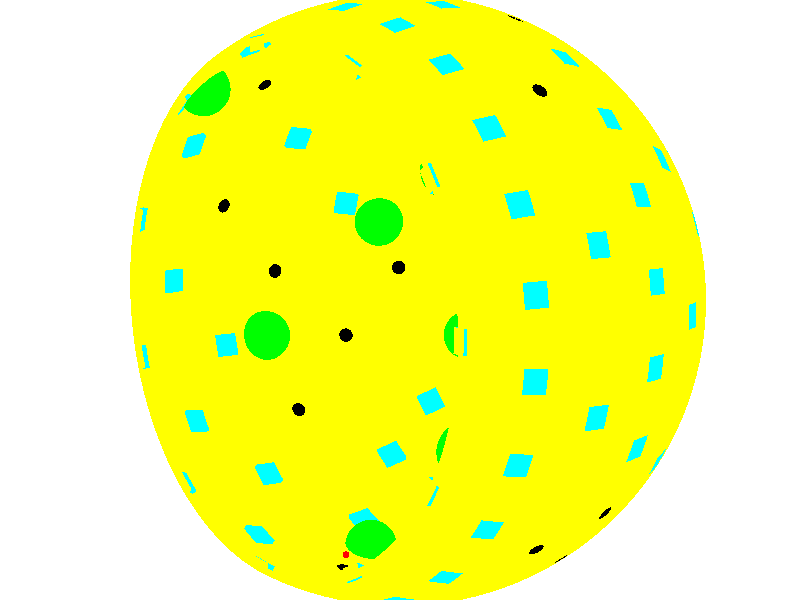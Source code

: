 
camera {
	location <-680,110,564>
	look_at <0,0,0>
	angle 20
	right x*image_width/image_height
	 }

light_source {
	<-1000,500,500>
	rgb <1,1,1>
	shadowless
	}
light_source {
	<100,0,300>
	rgb <1,1,1>
	shadowless
	}


background {
	color rgb <1,	1,	1>	}

background { color rgb <1.0, 1.0, 1.0> }
difference {
	intersection {
	intersection {
	difference {
	sphere {
	<0,0,0>,
	119
	pigment { color rgbt <1,1,0,0.4> }
	}

	sphere {
	<0,0,0>,
	116.5
	pigment { color rgbt <1,1,0,0.4> }
	}

	}

	sphere {
	<102.139,0,58.589>,
	48
	pigment { color rgbt <1,1,0,0.4> }
	}

	}

	box {
	<-119,-119,-119>,<119,119,57.967>
	pigment { color rgbt <1,1,0,0.3> }
	}

	box {
	<-48,-48,-48>,<48,48,28.7759>
	 rotate <0,90,0>
	 rotate <0,0,106.364>
	 translate <102.139,0,58.589>
	pigment { color rgbt <1,1,0,0.4> }
	}

	box {
	<-48,-48,-48>,<48,48,28.7759>
	 rotate <0,90,0>
	 rotate <0,0,-106.364>
	 translate <102.139,0,58.589>
	pigment { color rgbt <1,1,0,0.4> }
	}

	box {
	<-48,-48,-48>,<48,48,28.1794>
	 rotate <0,164.007,0>
	 rotate <0,0,0>
	 translate <102.139,0,58.589>
	pigment { color rgbt <1,1,0,0.4> }
	}

	box {
	<-48,-48,-48>,<48,48,39.9895>
	 rotate <0,132.64,0>
	 rotate <0,0,90.23>
	 translate <102.139,0,58.589>
	pigment { color rgbt <1,1,0,0.4> }
	}

	box {
	<-48,-48,-48>,<48,48,39.9895>
	 rotate <0,132.64,0>
	 rotate <0,0,-90.23>
	 translate <102.139,0,58.589>
	pigment { color rgbt <1,1,0,0.4> }
	}

	}

	box {
	<-4.67,-4.67,-4.67>,<4.67,4.67,4.67>
	 rotate <0,74.0067,0>
	 rotate <0,0,0>
	 translate <111.991,0,32.0986>
	pigment { color rgbt <0,1,1,0.4> }
	}

	box {
	<-4.67,-4.67,-4.67>,<4.67,4.67,4.67>
	 rotate <0,59.1275,0>
	 rotate <0,0,-16.3636>
	 translate <95.9428,-28.1714,59.7796>
	pigment { color rgbt <0,1,1,0.4> }
	}

	box {
	<-4.67,-4.67,-4.67>,<4.67,4.67,4.67>
	 rotate <0,59.1275,0>
	 rotate <0,0,16.3636>
	 translate <95.9428,28.1714,59.7796>
	pigment { color rgbt <0,1,1,0.4> }
	}

	}

difference {
	intersection {
	intersection {
	difference {
	sphere {
	<0,0,0>,
	119
	pigment { color rgbt <1,1,0,0.4> }
	}

	sphere {
	<0,0,0>,
	116.5
	pigment { color rgbt <1,1,0,0.4> }
	}

	}

	sphere {
	<85.9249,55.2206,58.589>,
	48
	pigment { color rgbt <1,1,0,0.4> }
	}

	}

	box {
	<-119,-119,-119>,<119,119,57.967>
	pigment { color rgbt <1,1,0,0.3> }
	}

	box {
	<-48,-48,-48>,<48,48,28.7759>
	 rotate <0,90,0>
	 rotate <0,0,-73.6364>
	 translate <85.9249,55.2206,58.589>
	pigment { color rgbt <1,1,0,0.4> }
	}

	box {
	<-48,-48,-48>,<48,48,28.7759>
	 rotate <0,90,0>
	 rotate <0,0,139.091>
	 translate <85.9249,55.2206,58.589>
	pigment { color rgbt <1,1,0,0.4> }
	}

	box {
	<-48,-48,-48>,<48,48,41.8093>
	 rotate <0,130.384,0>
	 rotate <0,0,-60.1084>
	 translate <85.9249,55.2206,58.589>
	pigment { color rgbt <1,1,0,0.4> }
	}

	box {
	<-48,-48,-48>,<48,48,28.2999>
	 rotate <0,163.176,0>
	 rotate <0,0,12.742>
	 translate <85.9249,55.2206,58.589>
	pigment { color rgbt <1,1,0,0.4> }
	}

	box {
	<-48,-48,-48>,<48,48,38.2373>
	 rotate <0,135.108,0>
	 rotate <0,0,120.128>
	 translate <85.9249,55.2206,58.589>
	pigment { color rgbt <1,1,0,0.4> }
	}

	}

	box {
	<-4.67,-4.67,-4.67>,<4.67,4.67,4.67>
	 rotate <0,59.1275,0>
	 rotate <0,0,49.0909>
	 translate <65.4817,75.5699,59.7796>
	pigment { color rgbt <0,1,1,0.4> }
	}

	box {
	<-4.67,-4.67,-4.67>,<4.67,4.67,4.67>
	 rotate <0,59.1275,0>
	 rotate <0,0,16.3636>
	 translate <95.9428,28.1714,59.7796>
	pigment { color rgbt <0,1,1,0.4> }
	}

	box {
	<-4.67,-4.67,-4.67>,<4.67,4.67,4.67>
	 rotate <0,74.0024,0>
	 rotate <0,0,31.2673>
	 translate <95.7226,58.1254,32.107>
	pigment { color rgbt <0,1,1,0.4> }
	}

	}

difference {
	intersection {
	intersection {
	difference {
	sphere {
	<0,0,0>,
	119
	pigment { color rgbt <1,1,0,0.4> }
	}

	sphere {
	<0,0,0>,
	116.5
	pigment { color rgbt <1,1,0,0.4> }
	}

	}

	sphere {
	<42.4301,92.909,58.589>,
	48
	pigment { color rgbt <1,1,0,0.4> }
	}

	}

	box {
	<-119,-119,-119>,<119,119,57.967>
	pigment { color rgbt <1,1,0,0.3> }
	}

	box {
	<-48,-48,-48>,<48,48,28.7759>
	 rotate <0,90,0>
	 rotate <0,0,-40.9091>
	 translate <42.4301,92.909,58.589>
	pigment { color rgbt <1,1,0,0.4> }
	}

	box {
	<-48,-48,-48>,<48,48,28.7759>
	 rotate <0,90,0>
	 rotate <0,0,171.818>
	 translate <42.4301,92.909,58.589>
	pigment { color rgbt <1,1,0,0.4> }
	}

	box {
	<-48,-48,-48>,<48,48,43.6845>
	 rotate <0,128.323,0>
	 rotate <0,0,-29.8108>
	 translate <42.4301,92.909,58.589>
	pigment { color rgbt <1,1,0,0.4> }
	}

	box {
	<-48,-48,-48>,<48,48,28.6582>
	 rotate <0,160.95,0>
	 rotate <0,0,28.7355>
	 translate <42.4301,92.909,58.589>
	pigment { color rgbt <1,1,0,0.4> }
	}

	box {
	<-48,-48,-48>,<48,48,36.5667>
	 rotate <0,137.8,0>
	 rotate <0,0,149.736>
	 translate <42.4301,92.909,58.589>
	pigment { color rgbt <1,1,0,0.4> }
	}

	}

	box {
	<-4.67,-4.67,-4.67>,<4.67,4.67,4.67>
	 rotate <0,59.1275,0>
	 rotate <0,0,49.0909>
	 translate <65.4817,75.5699,59.7796>
	pigment { color rgbt <0,1,1,0.4> }
	}

	box {
	<-4.67,-4.67,-4.67>,<4.67,4.67,4.67>
	 rotate <0,73.9896,0>
	 rotate <0,0,62.5345>
	 translate <51.6474,99.3596,32.1321>
	pigment { color rgbt <0,1,1,0.4> }
	}

	box {
	<-4.67,-4.67,-4.67>,<4.67,4.67,4.67>
	 rotate <0,59.1275,0>
	 rotate <0,0,81.8182>
	 translate <14.2305,98.9755,59.7796>
	pigment { color rgbt <0,1,1,0.4> }
	}

	}

difference {
	intersection {
	intersection {
	difference {
	sphere {
	<0,0,0>,
	119
	pigment { color rgbt <1,1,0,0.4> }
	}

	sphere {
	<0,0,0>,
	116.5
	pigment { color rgbt <1,1,0,0.4> }
	}

	}

	sphere {
	<-14.5359,101.099,58.589>,
	48
	pigment { color rgbt <1,1,0,0.4> }
	}

	}

	box {
	<-119,-119,-119>,<119,119,57.967>
	pigment { color rgbt <1,1,0,0.3> }
	}

	box {
	<-48,-48,-48>,<48,48,28.7759>
	 rotate <0,90,0>
	 rotate <0,0,-8.18182>
	 translate <-14.5359,101.099,58.589>
	pigment { color rgbt <1,1,0,0.4> }
	}

	box {
	<-48,-48,-48>,<48,48,28.7759>
	 rotate <0,90,0>
	 rotate <0,0,-155.455>
	 translate <-14.5359,101.099,58.589>
	pigment { color rgbt <1,1,0,0.4> }
	}

	box {
	<-48,-48,-48>,<48,48,45.6041>
	 rotate <0,126.441,0>
	 rotate <0,0,0.627398>
	 translate <-14.5359,101.099,58.589>
	pigment { color rgbt <1,1,0,0.4> }
	}

	box {
	<-48,-48,-48>,<48,48,29.2446>
	 rotate <0,157.862,0>
	 rotate <0,0,48.7377>
	 translate <-14.5359,101.099,58.589>
	pigment { color rgbt <1,1,0,0.4> }
	}

	box {
	<-48,-48,-48>,<48,48,34.9933>
	 rotate <0,140.724,0>
	 rotate <0,0,178.961>
	 translate <-14.5359,101.099,58.589>
	pigment { color rgbt <1,1,0,0.4> }
	}

	}

	box {
	<-4.67,-4.67,-4.67>,<4.67,4.67,4.67>
	 rotate <0,59.1275,0>
	 rotate <0,0,114.545>
	 translate <-41.5387,90.9571,59.7796>
	pigment { color rgbt <0,1,1,0.4> }
	}

	box {
	<-4.67,-4.67,-4.67>,<4.67,4.67,4.67>
	 rotate <0,73.9381,0>
	 rotate <0,0,125.068>
	 translate <-64.322,91.6296,32.2328>
	pigment { color rgbt <0,1,1,0.4> }
	}

	box {
	<-4.67,-4.67,-4.67>,<4.67,4.67,4.67>
	 rotate <0,73.7293,0>
	 rotate <0,0,109.871>
	 translate <-38.0127,105.175,32.6406>
	pigment { color rgbt <0,1,1,0.4> }
	}

	box {
	<-4.67,-4.67,-4.67>,<4.67,4.67,4.67>
	 rotate <0,73.9682,0>
	 rotate <0,0,93.8014>
	 translate <-7.42339,111.723,32.174>
	pigment { color rgbt <0,1,1,0.4> }
	}

	box {
	<-4.67,-4.67,-4.67>,<4.67,4.67,4.67>
	 rotate <0,59.1275,0>
	 rotate <0,0,81.8182>
	 translate <14.2305,98.9755,59.7796>
	pigment { color rgbt <0,1,1,0.4> }
	}

	}

difference {
	intersection {
	intersection {
	difference {
	sphere {
	<0,0,0>,
	119
	pigment { color rgbt <1,1,0,0.4> }
	}

	sphere {
	<0,0,0>,
	116.5
	pigment { color rgbt <1,1,0,0.4> }
	}

	}

	sphere {
	<-66.8869,77.1916,58.589>,
	48
	pigment { color rgbt <1,1,0,0.4> }
	}

	}

	box {
	<-119,-119,-119>,<119,119,57.967>
	pigment { color rgbt <1,1,0,0.3> }
	}

	box {
	<-48,-48,-48>,<48,48,28.7759>
	 rotate <0,90,0>
	 rotate <0,0,24.5455>
	 translate <-66.8869,77.1916,58.589>
	pigment { color rgbt <1,1,0,0.4> }
	}

	box {
	<-48,-48,-48>,<48,48,28.7759>
	 rotate <0,90,0>
	 rotate <0,0,-122.727>
	 translate <-66.8869,77.1916,58.589>
	pigment { color rgbt <1,1,0,0.4> }
	}

	box {
	<-48,-48,-48>,<48,48,47.5587>
	 rotate <0,124.721,0>
	 rotate <0,0,31.1797>
	 translate <-66.8869,77.1916,58.589>
	pigment { color rgbt <1,1,0,0.4> }
	}

	box {
	<-48,-48,-48>,<48,48,30.0445>
	 rotate <0,154.372,0>
	 rotate <0,0,71.9497>
	 translate <-66.8869,77.1916,58.589>
	pigment { color rgbt <1,1,0,0.4> }
	}

	box {
	<-48,-48,-48>,<48,48,33.5348>
	 rotate <0,143.88,0>
	 rotate <0,0,-152.333>
	 translate <-66.8869,77.1916,58.589>
	pigment { color rgbt <1,1,0,0.4> }
	}

	}

	box {
	<-4.67,-4.67,-4.67>,<4.67,4.67,4.67>
	 rotate <0,59.1275,0>
	 rotate <0,0,114.545>
	 translate <-41.5387,90.9571,59.7796>
	pigment { color rgbt <0,1,1,0.4> }
	}

	box {
	<-4.67,-4.67,-4.67>,<4.67,4.67,4.67>
	 rotate <0,73.795,0>
	 rotate <0,0,141.135>
	 translate <-87.1062,70.1976,32.5123>
	pigment { color rgbt <0,1,1,0.4> }
	}

	box {
	<-4.67,-4.67,-4.67>,<4.67,4.67,4.67>
	 rotate <0,59.1275,0>
	 rotate <0,0,147.273>
	 translate <-84.1197,54.0604,59.7796>
	pigment { color rgbt <0,1,1,0.4> }
	}

	box {
	<-4.67,-4.67,-4.67>,<4.67,4.67,4.67>
	 rotate <0,73.9381,0>
	 rotate <0,0,125.068>
	 translate <-64.322,91.6296,32.2328>
	pigment { color rgbt <0,1,1,0.4> }
	}

	box {
	<-4.67,-4.67,-4.67>,<4.67,4.67,4.67>
	 rotate <0,73.7293,0>
	 rotate <0,0,109.871>
	 translate <-38.0127,105.175,32.6406>
	pigment { color rgbt <0,1,1,0.4> }
	}

	box {
	<-4.67,-4.67,-4.67>,<4.67,4.67,4.67>
	 rotate <0,73.8992,0>
	 rotate <0,0,156.334>
	 translate <-102.517,44.9289,32.3086>
	pigment { color rgbt <0,1,1,0.4> }
	}

	}

difference {
	intersection {
	intersection {
	difference {
	sphere {
	<0,0,0>,
	119
	pigment { color rgbt <1,1,0,0.4> }
	}

	sphere {
	<0,0,0>,
	116.5
	pigment { color rgbt <1,1,0,0.4> }
	}

	}

	sphere {
	<-98.0017,28.7759,58.589>,
	48
	pigment { color rgbt <1,1,0,0.4> }
	}

	}

	box {
	<-119,-119,-119>,<119,119,57.967>
	pigment { color rgbt <1,1,0,0.3> }
	}

	box {
	<-48,-48,-48>,<48,48,28.7759>
	 rotate <0,90,0>
	 rotate <0,0,57.2727>
	 translate <-98.0017,28.7759,58.589>
	pigment { color rgbt <1,1,0,0.4> }
	}

	box {
	<-48,-48,-48>,<48,48,28.7759>
	 rotate <0,90,0>
	 rotate <0,0,-90>
	 translate <-98.0017,28.7759,58.589>
	pigment { color rgbt <1,1,0,0.4> }
	}

	box {
	<-48,-48,-48>,<48,48,31.0398>
	 rotate <0,150.775,0>
	 rotate <0,0,97.395>
	 translate <-98.0017,28.7759,58.589>
	pigment { color rgbt <1,1,0,0.4> }
	}

	box {
	<-48,-48,-48>,<48,48,32.2102>
	 rotate <0,147.246,0>
	 rotate <0,0,-124.349>
	 translate <-98.0017,28.7759,58.589>
	pigment { color rgbt <1,1,0,0.4> }
	}

	}

	box {
	<-4.67,-4.67,-4.67>,<4.67,4.67,4.67>
	 rotate <0,87.7772,0>
	 rotate <0,0,165>
	 translate <-112.446,30.1297,4.51849>
	pigment { color rgbt <0,1,1,0.4> }
	}

	box {
	<-4.67,-4.67,-4.67>,<4.67,4.67,4.67>
	 rotate <0,73.8516,0>
	 rotate <0,0,172.4>
	 translate <-110.92,14.7997,32.4017>
	pigment { color rgbt <0,1,1,0.4> }
	}

	box {
	<-4.67,-4.67,-4.67>,<4.67,4.67,4.67>
	 rotate <0,73.795,0>
	 rotate <0,0,141.135>
	 translate <-87.1062,70.1976,32.5123>
	pigment { color rgbt <0,1,1,0.4> }
	}

	box {
	<-4.67,-4.67,-4.67>,<4.67,4.67,4.67>
	 rotate <0,59.1275,0>
	 rotate <0,0,147.273>
	 translate <-84.1197,54.0604,59.7796>
	pigment { color rgbt <0,1,1,0.4> }
	}

	box {
	<-4.67,-4.67,-4.67>,<4.67,4.67,4.67>
	 rotate <0,73.8992,0>
	 rotate <0,0,156.334>
	 translate <-102.517,44.9289,32.3086>
	pigment { color rgbt <0,1,1,0.4> }
	}

	box {
	<-4.67,-4.67,-4.67>,<4.67,4.67,4.67>
	 rotate <0,59.1275,0>
	 rotate <0,0,-180>
	 translate <-99.9933,-1.22456e-14,59.7796>
	pigment { color rgbt <0,1,1,0.4> }
	}

	box {
	<-4.67,-4.67,-4.67>,<4.67,4.67,4.67>
	 rotate <0,73.8516,0>
	 rotate <0,0,-172.4>
	 translate <-110.92,-14.7997,32.4017>
	pigment { color rgbt <0,1,1,0.4> }
	}

	}

difference {
	intersection {
	intersection {
	difference {
	sphere {
	<0,0,0>,
	119
	pigment { color rgbt <1,1,0,0.4> }
	}

	sphere {
	<0,0,0>,
	116.5
	pigment { color rgbt <1,1,0,0.4> }
	}

	}

	sphere {
	<-98.0017,-28.7759,58.589>,
	48
	pigment { color rgbt <1,1,0,0.4> }
	}

	}

	box {
	<-119,-119,-119>,<119,119,57.967>
	pigment { color rgbt <1,1,0,0.3> }
	}

	box {
	<-48,-48,-48>,<48,48,28.7759>
	 rotate <0,90,0>
	 rotate <0,0,90>
	 translate <-98.0017,-28.7759,58.589>
	pigment { color rgbt <1,1,0,0.4> }
	}

	box {
	<-48,-48,-48>,<48,48,28.7759>
	 rotate <0,90,0>
	 rotate <0,0,-57.2727>
	 translate <-98.0017,-28.7759,58.589>
	pigment { color rgbt <1,1,0,0.4> }
	}

	box {
	<-48,-48,-48>,<48,48,32.2102>
	 rotate <0,147.246,0>
	 rotate <0,0,124.349>
	 translate <-98.0017,-28.7759,58.589>
	pigment { color rgbt <1,1,0,0.4> }
	}

	box {
	<-48,-48,-48>,<48,48,31.0398>
	 rotate <0,150.775,0>
	 rotate <0,0,-97.395>
	 translate <-98.0017,-28.7759,58.589>
	pigment { color rgbt <1,1,0,0.4> }
	}

	}

	box {
	<-4.67,-4.67,-4.67>,<4.67,4.67,4.67>
	 rotate <0,73.8516,0>
	 rotate <0,0,172.4>
	 translate <-110.92,14.7997,32.4017>
	pigment { color rgbt <0,1,1,0.4> }
	}

	box {
	<-4.67,-4.67,-4.67>,<4.67,4.67,4.67>
	 rotate <0,59.1275,0>
	 rotate <0,0,-147.273>
	 translate <-84.1197,-54.0604,59.7796>
	pigment { color rgbt <0,1,1,0.4> }
	}

	box {
	<-4.67,-4.67,-4.67>,<4.67,4.67,4.67>
	 rotate <0,87.7772,0>
	 rotate <0,0,-165>
	 translate <-112.446,-30.1297,4.51849>
	pigment { color rgbt <0,1,1,0.4> }
	}

	box {
	<-4.67,-4.67,-4.67>,<4.67,4.67,4.67>
	 rotate <0,59.1275,0>
	 rotate <0,0,-180>
	 translate <-99.9933,-1.22456e-14,59.7796>
	pigment { color rgbt <0,1,1,0.4> }
	}

	box {
	<-4.67,-4.67,-4.67>,<4.67,4.67,4.67>
	 rotate <0,73.795,0>
	 rotate <0,0,-141.135>
	 translate <-87.1062,-70.1976,32.5123>
	pigment { color rgbt <0,1,1,0.4> }
	}

	box {
	<-4.67,-4.67,-4.67>,<4.67,4.67,4.67>
	 rotate <0,73.8516,0>
	 rotate <0,0,-172.4>
	 translate <-110.92,-14.7997,32.4017>
	pigment { color rgbt <0,1,1,0.4> }
	}

	box {
	<-4.67,-4.67,-4.67>,<4.67,4.67,4.67>
	 rotate <0,73.8992,0>
	 rotate <0,0,-156.334>
	 translate <-102.517,-44.9289,32.3086>
	pigment { color rgbt <0,1,1,0.4> }
	}

	}

difference {
	intersection {
	intersection {
	difference {
	sphere {
	<0,0,0>,
	119
	pigment { color rgbt <1,1,0,0.4> }
	}

	sphere {
	<0,0,0>,
	116.5
	pigment { color rgbt <1,1,0,0.4> }
	}

	}

	sphere {
	<-66.8869,-77.1916,58.589>,
	48
	pigment { color rgbt <1,1,0,0.4> }
	}

	}

	box {
	<-119,-119,-119>,<119,119,57.967>
	pigment { color rgbt <1,1,0,0.3> }
	}

	box {
	<-48,-48,-48>,<48,48,28.7759>
	 rotate <0,90,0>
	 rotate <0,0,122.727>
	 translate <-66.8869,-77.1916,58.589>
	pigment { color rgbt <1,1,0,0.4> }
	}

	box {
	<-48,-48,-48>,<48,48,28.7759>
	 rotate <0,90,0>
	 rotate <0,0,-24.5455>
	 translate <-66.8869,-77.1916,58.589>
	pigment { color rgbt <1,1,0,0.4> }
	}

	box {
	<-48,-48,-48>,<48,48,33.5348>
	 rotate <0,143.88,0>
	 rotate <0,0,152.333>
	 translate <-66.8869,-77.1916,58.589>
	pigment { color rgbt <1,1,0,0.4> }
	}

	box {
	<-48,-48,-48>,<48,48,30.0445>
	 rotate <0,154.372,0>
	 rotate <0,0,-71.9497>
	 translate <-66.8869,-77.1916,58.589>
	pigment { color rgbt <1,1,0,0.4> }
	}

	box {
	<-48,-48,-48>,<48,48,47.5587>
	 rotate <0,124.721,0>
	 rotate <0,0,-31.1797>
	 translate <-66.8869,-77.1916,58.589>
	pigment { color rgbt <1,1,0,0.4> }
	}

	}

	box {
	<-4.67,-4.67,-4.67>,<4.67,4.67,4.67>
	 rotate <0,73.7293,0>
	 rotate <0,0,-109.871>
	 translate <-38.0127,-105.175,32.6406>
	pigment { color rgbt <0,1,1,0.4> }
	}

	box {
	<-4.67,-4.67,-4.67>,<4.67,4.67,4.67>
	 rotate <0,59.1275,0>
	 rotate <0,0,-114.545>
	 translate <-41.5387,-90.9571,59.7796>
	pigment { color rgbt <0,1,1,0.4> }
	}

	box {
	<-4.67,-4.67,-4.67>,<4.67,4.67,4.67>
	 rotate <0,73.9381,0>
	 rotate <0,0,-125.068>
	 translate <-64.322,-91.6296,32.2328>
	pigment { color rgbt <0,1,1,0.4> }
	}

	box {
	<-4.67,-4.67,-4.67>,<4.67,4.67,4.67>
	 rotate <0,59.1275,0>
	 rotate <0,0,-147.273>
	 translate <-84.1197,-54.0604,59.7796>
	pigment { color rgbt <0,1,1,0.4> }
	}

	box {
	<-4.67,-4.67,-4.67>,<4.67,4.67,4.67>
	 rotate <0,73.795,0>
	 rotate <0,0,-141.135>
	 translate <-87.1062,-70.1976,32.5123>
	pigment { color rgbt <0,1,1,0.4> }
	}

	box {
	<-4.67,-4.67,-4.67>,<4.67,4.67,4.67>
	 rotate <0,73.8992,0>
	 rotate <0,0,-156.334>
	 translate <-102.517,-44.9289,32.3086>
	pigment { color rgbt <0,1,1,0.4> }
	}

	}

difference {
	intersection {
	intersection {
	difference {
	sphere {
	<0,0,0>,
	119
	pigment { color rgbt <1,1,0,0.4> }
	}

	sphere {
	<0,0,0>,
	116.5
	pigment { color rgbt <1,1,0,0.4> }
	}

	}

	sphere {
	<-14.5359,-101.099,58.589>,
	48
	pigment { color rgbt <1,1,0,0.4> }
	}

	}

	box {
	<-119,-119,-119>,<119,119,57.967>
	pigment { color rgbt <1,1,0,0.3> }
	}

	box {
	<-48,-48,-48>,<48,48,28.7759>
	 rotate <0,90,0>
	 rotate <0,0,155.455>
	 translate <-14.5359,-101.099,58.589>
	pigment { color rgbt <1,1,0,0.4> }
	}

	box {
	<-48,-48,-48>,<48,48,28.7759>
	 rotate <0,90,0>
	 rotate <0,0,8.18182>
	 translate <-14.5359,-101.099,58.589>
	pigment { color rgbt <1,1,0,0.4> }
	}

	box {
	<-48,-48,-48>,<48,48,34.9933>
	 rotate <0,140.724,0>
	 rotate <0,0,-178.961>
	 translate <-14.5359,-101.099,58.589>
	pigment { color rgbt <1,1,0,0.4> }
	}

	box {
	<-48,-48,-48>,<48,48,29.2446>
	 rotate <0,157.862,0>
	 rotate <0,0,-48.7377>
	 translate <-14.5359,-101.099,58.589>
	pigment { color rgbt <1,1,0,0.4> }
	}

	box {
	<-48,-48,-48>,<48,48,45.6041>
	 rotate <0,126.441,0>
	 rotate <0,0,-0.627398>
	 translate <-14.5359,-101.099,58.589>
	pigment { color rgbt <1,1,0,0.4> }
	}

	}

	box {
	<-4.67,-4.67,-4.67>,<4.67,4.67,4.67>
	 rotate <0,73.7293,0>
	 rotate <0,0,-109.871>
	 translate <-38.0127,-105.175,32.6406>
	pigment { color rgbt <0,1,1,0.4> }
	}

	box {
	<-4.67,-4.67,-4.67>,<4.67,4.67,4.67>
	 rotate <0,73.9682,0>
	 rotate <0,0,-93.8014>
	 translate <-7.42339,-111.723,32.174>
	pigment { color rgbt <0,1,1,0.4> }
	}

	box {
	<-4.67,-4.67,-4.67>,<4.67,4.67,4.67>
	 rotate <0,59.1275,0>
	 rotate <0,0,-114.545>
	 translate <-41.5387,-90.9571,59.7796>
	pigment { color rgbt <0,1,1,0.4> }
	}

	box {
	<-4.67,-4.67,-4.67>,<4.67,4.67,4.67>
	 rotate <0,59.1275,0>
	 rotate <0,0,-81.8182>
	 translate <14.2305,-98.9755,59.7796>
	pigment { color rgbt <0,1,1,0.4> }
	}

	box {
	<-4.67,-4.67,-4.67>,<4.67,4.67,4.67>
	 rotate <0,73.9381,0>
	 rotate <0,0,-125.068>
	 translate <-64.322,-91.6296,32.2328>
	pigment { color rgbt <0,1,1,0.4> }
	}

	}

difference {
	intersection {
	intersection {
	difference {
	sphere {
	<0,0,0>,
	119
	pigment { color rgbt <1,1,0,0.4> }
	}

	sphere {
	<0,0,0>,
	116.5
	pigment { color rgbt <1,1,0,0.4> }
	}

	}

	sphere {
	<42.4301,-92.909,58.589>,
	48
	pigment { color rgbt <1,1,0,0.4> }
	}

	}

	box {
	<-119,-119,-119>,<119,119,57.967>
	pigment { color rgbt <1,1,0,0.3> }
	}

	box {
	<-48,-48,-48>,<48,48,28.7759>
	 rotate <0,90,0>
	 rotate <0,0,-171.818>
	 translate <42.4301,-92.909,58.589>
	pigment { color rgbt <1,1,0,0.4> }
	}

	box {
	<-48,-48,-48>,<48,48,28.7759>
	 rotate <0,90,0>
	 rotate <0,0,40.9091>
	 translate <42.4301,-92.909,58.589>
	pigment { color rgbt <1,1,0,0.4> }
	}

	box {
	<-48,-48,-48>,<48,48,36.5667>
	 rotate <0,137.8,0>
	 rotate <0,0,-149.736>
	 translate <42.4301,-92.909,58.589>
	pigment { color rgbt <1,1,0,0.4> }
	}

	box {
	<-48,-48,-48>,<48,48,28.6582>
	 rotate <0,160.95,0>
	 rotate <0,0,-28.7355>
	 translate <42.4301,-92.909,58.589>
	pigment { color rgbt <1,1,0,0.4> }
	}

	box {
	<-48,-48,-48>,<48,48,43.6845>
	 rotate <0,128.323,0>
	 rotate <0,0,29.8108>
	 translate <42.4301,-92.909,58.589>
	pigment { color rgbt <1,1,0,0.4> }
	}

	}

	box {
	<-4.67,-4.67,-4.67>,<4.67,4.67,4.67>
	 rotate <0,59.1275,0>
	 rotate <0,0,-49.0909>
	 translate <65.4817,-75.5699,59.7796>
	pigment { color rgbt <0,1,1,0.4> }
	}

	box {
	<-4.67,-4.67,-4.67>,<4.67,4.67,4.67>
	 rotate <0,59.1275,0>
	 rotate <0,0,-81.8182>
	 translate <14.2305,-98.9755,59.7796>
	pigment { color rgbt <0,1,1,0.4> }
	}

	box {
	<-4.67,-4.67,-4.67>,<4.67,4.67,4.67>
	 rotate <0,73.9896,0>
	 rotate <0,0,-62.5345>
	 translate <51.6474,-99.3596,32.1321>
	pigment { color rgbt <0,1,1,0.4> }
	}

	}

difference {
	intersection {
	intersection {
	difference {
	sphere {
	<0,0,0>,
	119
	pigment { color rgbt <1,1,0,0.4> }
	}

	sphere {
	<0,0,0>,
	116.5
	pigment { color rgbt <1,1,0,0.4> }
	}

	}

	sphere {
	<85.9249,-55.2206,58.589>,
	48
	pigment { color rgbt <1,1,0,0.4> }
	}

	}

	box {
	<-119,-119,-119>,<119,119,57.967>
	pigment { color rgbt <1,1,0,0.3> }
	}

	box {
	<-48,-48,-48>,<48,48,28.7759>
	 rotate <0,90,0>
	 rotate <0,0,73.6364>
	 translate <85.9249,-55.2206,58.589>
	pigment { color rgbt <1,1,0,0.4> }
	}

	box {
	<-48,-48,-48>,<48,48,28.7759>
	 rotate <0,90,0>
	 rotate <0,0,-139.091>
	 translate <85.9249,-55.2206,58.589>
	pigment { color rgbt <1,1,0,0.4> }
	}

	box {
	<-48,-48,-48>,<48,48,41.8093>
	 rotate <0,130.384,0>
	 rotate <0,0,60.1084>
	 translate <85.9249,-55.2206,58.589>
	pigment { color rgbt <1,1,0,0.4> }
	}

	box {
	<-48,-48,-48>,<48,48,38.2373>
	 rotate <0,135.108,0>
	 rotate <0,0,-120.128>
	 translate <85.9249,-55.2206,58.589>
	pigment { color rgbt <1,1,0,0.4> }
	}

	box {
	<-48,-48,-48>,<48,48,28.2999>
	 rotate <0,163.176,0>
	 rotate <0,0,-12.742>
	 translate <85.9249,-55.2206,58.589>
	pigment { color rgbt <1,1,0,0.4> }
	}

	}

	box {
	<-4.67,-4.67,-4.67>,<4.67,4.67,4.67>
	 rotate <0,59.1275,0>
	 rotate <0,0,-16.3636>
	 translate <95.9428,-28.1714,59.7796>
	pigment { color rgbt <0,1,1,0.4> }
	}

	box {
	<-4.67,-4.67,-4.67>,<4.67,4.67,4.67>
	 rotate <0,59.1275,0>
	 rotate <0,0,-49.0909>
	 translate <65.4817,-75.5699,59.7796>
	pigment { color rgbt <0,1,1,0.4> }
	}

	box {
	<-4.67,-4.67,-4.67>,<4.67,4.67,4.67>
	 rotate <0,74.0024,0>
	 rotate <0,0,-31.2673>
	 translate <95.7226,-58.1254,32.107>
	pigment { color rgbt <0,1,1,0.4> }
	}

	}

difference {
	intersection {
	intersection {
	difference {
	sphere {
	<0,0,0>,
	119
	pigment { color rgbt <1,1,0,0.4> }
	}

	sphere {
	<0,0,0>,
	116.5
	pigment { color rgbt <1,1,0,0.4> }
	}

	}

	sphere {
	<117.667,0,4.41158>,
	48
	pigment { color rgbt <1,1,0,0.4> }
	}

	}

	box {
	<-119,-119,-119>,<119,119,57.967>
	pigment { color rgbt <1,1,0,0.3> }
	}

	box {
	<-48,-48,-48>,<48,48,28.1794>
	 rotate <0,15.9933,0>
	 rotate <0,0,180>
	 translate <117.667,0,4.41158>
	pigment { color rgbt <1,1,0,0.4> }
	}

	box {
	<-48,-48,-48>,<48,48,41.8093>
	 rotate <0,49.6158,0>
	 rotate <0,0,119.892>
	 translate <117.667,0,4.41158>
	pigment { color rgbt <1,1,0,0.4> }
	}

	box {
	<-48,-48,-48>,<48,48,41.8093>
	 rotate <0,49.6158,0>
	 rotate <0,0,-119.892>
	 translate <117.667,0,4.41158>
	pigment { color rgbt <1,1,0,0.4> }
	}

	box {
	<-48,-48,-48>,<48,48,30.4545>
	 rotate <0,90,0>
	 rotate <0,0,105>
	 translate <117.667,0,4.41158>
	pigment { color rgbt <1,1,0,0.4> }
	}

	box {
	<-48,-48,-48>,<48,48,30.4545>
	 rotate <0,90,0>
	 rotate <0,0,-105>
	 translate <117.667,0,4.41158>
	pigment { color rgbt <1,1,0,0.4> }
	}

	box {
	<-48,-48,-48>,<48,48,28.1794>
	 rotate <0,168.301,0>
	 rotate <0,0,180>
	 translate <117.667,0,4.41158>
	pigment { color rgbt <1,1,0,0.4> }
	}

	box {
	<-48,-48,-48>,<48,48,42.2648>
	 rotate <0,130.759,0>
	 rotate <0,0,116.224>
	 translate <117.667,0,4.41158>
	pigment { color rgbt <1,1,0,0.4> }
	}

	box {
	<-48,-48,-48>,<48,48,42.2648>
	 rotate <0,130.759,0>
	 rotate <0,0,-116.224>
	 translate <117.667,0,4.41158>
	pigment { color rgbt <1,1,0,0.4> }
	}

	}

	box {
	<-4.67,-4.67,-4.67>,<4.67,4.67,4.67>
	 rotate <0,74.0067,0>
	 rotate <0,0,0>
	 translate <111.991,0,32.0986>
	pigment { color rgbt <0,1,1,0.4> }
	}

	box {
	<-4.67,-4.67,-4.67>,<4.67,4.67,4.67>
	 rotate <0,87.7772,0>
	 rotate <0,0,-15>
	 translate <112.446,-30.1297,4.51849>
	pigment { color rgbt <0,1,1,0.4> }
	}

	cylinder {
	<3.3782,0.905185,0.135749>,<114.859,30.7763,4.61545>,2.99
	pigment { color rgbt <0,0,0,0.5> }
	}

	cylinder {
	<3.42729,0,-0.709698>,<116.528,0,-24.1297>,2.99
	pigment { color rgbt <0,0,0,0.5> }
	}

	}

difference {
	intersection {
	intersection {
	difference {
	sphere {
	<0,0,0>,
	119
	pigment { color rgbt <1,1,0,0.4> }
	}

	sphere {
	<0,0,0>,
	116.5
	pigment { color rgbt <1,1,0,0.4> }
	}

	}

	sphere {
	<101.903,58.8337,4.41158>,
	48
	pigment { color rgbt <1,1,0,0.4> }
	}

	}

	box {
	<-119,-119,-119>,<119,119,57.967>
	pigment { color rgbt <1,1,0,0.3> }
	}

	box {
	<-48,-48,-48>,<48,48,39.9895>
	 rotate <0,47.3596,0>
	 rotate <0,0,-89.77>
	 translate <101.903,58.8337,4.41158>
	pigment { color rgbt <1,1,0,0.4> }
	}

	box {
	<-48,-48,-48>,<48,48,28.2999>
	 rotate <0,16.8236,0>
	 rotate <0,0,-167.258>
	 translate <101.903,58.8337,4.41158>
	pigment { color rgbt <1,1,0,0.4> }
	}

	box {
	<-48,-48,-48>,<48,48,43.6845>
	 rotate <0,51.6766,0>
	 rotate <0,0,150.189>
	 translate <101.903,58.8337,4.41158>
	pigment { color rgbt <1,1,0,0.4> }
	}

	box {
	<-48,-48,-48>,<48,48,30.4545>
	 rotate <0,90,0>
	 rotate <0,0,-75>
	 translate <101.903,58.8337,4.41158>
	pigment { color rgbt <1,1,0,0.4> }
	}

	box {
	<-48,-48,-48>,<48,48,30.4545>
	 rotate <0,90,0>
	 rotate <0,0,135>
	 translate <101.903,58.8337,4.41158>
	pigment { color rgbt <1,1,0,0.4> }
	}

	box {
	<-48,-48,-48>,<48,48,40.3916>
	 rotate <0,133.091,0>
	 rotate <0,0,-85.7845>
	 translate <101.903,58.8337,4.41158>
	pigment { color rgbt <1,1,0,0.4> }
	}

	box {
	<-48,-48,-48>,<48,48,28.3048>
	 rotate <0,167.133,0>
	 rotate <0,0,-173.641>
	 translate <101.903,58.8337,4.41158>
	pigment { color rgbt <1,1,0,0.4> }
	}

	box {
	<-48,-48,-48>,<48,48,44.1935>
	 rotate <0,128.638,0>
	 rotate <0,0,146.799>
	 translate <101.903,58.8337,4.41158>
	pigment { color rgbt <1,1,0,0.4> }
	}

	}

	box {
	<-4.67,-4.67,-4.67>,<4.67,4.67,4.67>
	 rotate <0,101.702,0>
	 rotate <0,0,31.294>
	 translate <97.4816,59.2558,-23.6292>
	pigment { color rgbt <0,1,1,0.4> }
	}

	box {
	<-4.67,-4.67,-4.67>,<4.67,4.67,4.67>
	 rotate <0,74.0024,0>
	 rotate <0,0,31.2673>
	 translate <95.7226,58.1254,32.107>
	pigment { color rgbt <0,1,1,0.4> }
	}

	cylinder {
	<3.3782,0.905185,0.135749>,<114.859,30.7763,4.61545>,2.99
	pigment { color rgbt <0,0,0,0.5> }
	}

	cylinder {
	<2.47301,2.47301,0.135749>,<84.0824,84.0824,4.61545>,2.99
	pigment { color rgbt <0,0,0,0.5> }
	}

	}

difference {
	intersection {
	intersection {
	difference {
	sphere {
	<0,0,0>,
	119
	pigment { color rgbt <1,1,0,0.4> }
	}

	sphere {
	<0,0,0>,
	116.5
	pigment { color rgbt <1,1,0,0.4> }
	}

	}

	sphere {
	<58.8337,101.903,4.41158>,
	48
	pigment { color rgbt <1,1,0,0.4> }
	}

	}

	box {
	<-119,-119,-119>,<119,119,57.967>
	pigment { color rgbt <1,1,0,0.3> }
	}

	box {
	<-48,-48,-48>,<48,48,38.2373>
	 rotate <0,44.8921,0>
	 rotate <0,0,-59.8721>
	 translate <58.8337,101.903,4.41158>
	pigment { color rgbt <1,1,0,0.4> }
	}

	box {
	<-48,-48,-48>,<48,48,28.6582>
	 rotate <0,19.0497,0>
	 rotate <0,0,-151.264>
	 translate <58.8337,101.903,4.41158>
	pigment { color rgbt <1,1,0,0.4> }
	}

	box {
	<-48,-48,-48>,<48,48,45.6041>
	 rotate <0,53.5588,0>
	 rotate <0,0,-179.373>
	 translate <58.8337,101.903,4.41158>
	pigment { color rgbt <1,1,0,0.4> }
	}

	box {
	<-48,-48,-48>,<48,48,30.4545>
	 rotate <0,90,0>
	 rotate <0,0,-45>
	 translate <58.8337,101.903,4.41158>
	pigment { color rgbt <1,1,0,0.4> }
	}

	box {
	<-48,-48,-48>,<48,48,30.4545>
	 rotate <0,90,0>
	 rotate <0,0,165>
	 translate <58.8337,101.903,4.41158>
	pigment { color rgbt <1,1,0,0.4> }
	}

	box {
	<-48,-48,-48>,<48,48,38.5864>
	 rotate <0,135.653,0>
	 rotate <0,0,-55.5172>
	 translate <58.8337,101.903,4.41158>
	pigment { color rgbt <1,1,0,0.4> }
	}

	box {
	<-48,-48,-48>,<48,48,28.6772>
	 rotate <0,164.202,0>
	 rotate <0,0,-160.298>
	 translate <58.8337,101.903,4.41158>
	pigment { color rgbt <1,1,0,0.4> }
	}

	box {
	<-48,-48,-48>,<48,48,46.1665>
	 rotate <0,126.706,0>
	 rotate <0,0,177.48>
	 translate <58.8337,101.903,4.41158>
	pigment { color rgbt <1,1,0,0.4> }
	}

	}

	box {
	<-4.67,-4.67,-4.67>,<4.67,4.67,4.67>
	 rotate <0,101.712,0>
	 rotate <0,0,62.588>
	 translate <52.5183,101.266,-23.6484>
	pigment { color rgbt <0,1,1,0.4> }
	}

	box {
	<-4.67,-4.67,-4.67>,<4.67,4.67,4.67>
	 rotate <0,73.9896,0>
	 rotate <0,0,62.5345>
	 translate <51.6474,99.3596,32.1321>
	pigment { color rgbt <0,1,1,0.4> }
	}

	box {
	<-4.67,-4.67,-4.67>,<4.67,4.67,4.67>
	 rotate <0,87.7772,0>
	 rotate <0,0,75>
	 translate <30.1297,112.446,4.51849>
	pigment { color rgbt <0,1,1,0.4> }
	}

	cylinder {
	<2.47301,2.47301,0.135749>,<84.0824,84.0824,4.61545>,2.99
	pigment { color rgbt <0,0,0,0.5> }
	}

	}

difference {
	intersection {
	intersection {
	difference {
	sphere {
	<0,0,0>,
	119
	pigment { color rgbt <1,1,0,0.4> }
	}

	sphere {
	<0,0,0>,
	116.5
	pigment { color rgbt <1,1,0,0.4> }
	}

	}

	sphere {
	<7.20505e-15,117.667,4.41158>,
	48
	pigment { color rgbt <1,1,0,0.4> }
	}

	}

	box {
	<-119,-119,-119>,<119,119,57.967>
	pigment { color rgbt <1,1,0,0.3> }
	}

	box {
	<-48,-48,-48>,<48,48,36.5667>
	 rotate <0,42.2001,0>
	 rotate <0,0,-30.2639>
	 translate <7.20505e-15,117.667,4.41158>
	pigment { color rgbt <1,1,0,0.4> }
	}

	box {
	<-48,-48,-48>,<48,48,29.2446>
	 rotate <0,22.1376,0>
	 rotate <0,0,-131.262>
	 translate <7.20505e-15,117.667,4.41158>
	pigment { color rgbt <1,1,0,0.4> }
	}

	box {
	<-48,-48,-48>,<48,48,47.5587>
	 rotate <0,55.2788,0>
	 rotate <0,0,-148.82>
	 translate <7.20505e-15,117.667,4.41158>
	pigment { color rgbt <1,1,0,0.4> }
	}

	box {
	<-48,-48,-48>,<48,48,30.4545>
	 rotate <0,90,0>
	 rotate <0,0,-15>
	 translate <7.20505e-15,117.667,4.41158>
	pigment { color rgbt <1,1,0,0.4> }
	}

	box {
	<-48,-48,-48>,<48,48,30.4545>
	 rotate <0,90,0>
	 rotate <0,0,-165>
	 translate <7.20505e-15,117.667,4.41158>
	pigment { color rgbt <1,1,0,0.4> }
	}

	box {
	<-48,-48,-48>,<48,48,36.8635>
	 rotate <0,138.465,0>
	 rotate <0,0,-25.4767>
	 translate <7.20505e-15,117.667,4.41158>
	pigment { color rgbt <1,1,0,0.4> }
	}

	box {
	<-48,-48,-48>,<48,48,29.2865>
	 rotate <0,160.426,0>
	 rotate <0,0,-140.397>
	 translate <7.20505e-15,117.667,4.41158>
	pigment { color rgbt <1,1,0,0.4> }
	}

	}

	box {
	<-4.67,-4.67,-4.67>,<4.67,4.67,4.67>
	 rotate <0,87.7772,0>
	 rotate <0,0,105>
	 translate <-30.1297,112.446,4.51849>
	pigment { color rgbt <0,1,1,0.4> }
	}

	box {
	<-4.67,-4.67,-4.67>,<4.67,4.67,4.67>
	 rotate <0,73.7293,0>
	 rotate <0,0,109.871>
	 translate <-38.0127,105.175,32.6406>
	pigment { color rgbt <0,1,1,0.4> }
	}

	box {
	<-4.67,-4.67,-4.67>,<4.67,4.67,4.67>
	 rotate <0,73.9682,0>
	 rotate <0,0,93.8014>
	 translate <-7.42339,111.723,32.174>
	pigment { color rgbt <0,1,1,0.4> }
	}

	box {
	<-4.67,-4.67,-4.67>,<4.67,4.67,4.67>
	 rotate <0,87.7772,0>
	 rotate <0,0,75>
	 translate <30.1297,112.446,4.51849>
	pigment { color rgbt <0,1,1,0.4> }
	}

	box {
	<-4.67,-4.67,-4.67>,<4.67,4.67,4.67>
	 rotate <0,101.728,0>
	 rotate <0,0,93.8818>
	 translate <-7.72213,113.806,-23.6805>
	pigment { color rgbt <0,1,1,0.4> }
	}

	cylinder {
	<-1.15188,3.22516,-0.722174>,<-39.1641,109.655,-24.5539>,2.99
	pigment { color rgbt <0,0,0,0.5> }
	}

	}

difference {
	intersection {
	intersection {
	difference {
	sphere {
	<0,0,0>,
	119
	pigment { color rgbt <1,1,0,0.4> }
	}

	sphere {
	<0,0,0>,
	116.5
	pigment { color rgbt <1,1,0,0.4> }
	}

	}

	sphere {
	<-58.8337,101.903,4.41158>,
	48
	pigment { color rgbt <1,1,0,0.4> }
	}

	}

	box {
	<-119,-119,-119>,<119,119,57.967>
	pigment { color rgbt <1,1,0,0.3> }
	}

	box {
	<-48,-48,-48>,<48,48,34.9933>
	 rotate <0,39.2755,0>
	 rotate <0,0,-1.03908>
	 translate <-58.8337,101.903,4.41158>
	pigment { color rgbt <1,1,0,0.4> }
	}

	box {
	<-48,-48,-48>,<48,48,30.0445>
	 rotate <0,25.6284,0>
	 rotate <0,0,-108.05>
	 translate <-58.8337,101.903,4.41158>
	pigment { color rgbt <1,1,0,0.4> }
	}

	box {
	<-48,-48,-48>,<48,48,30.4545>
	 rotate <0,90,0>
	 rotate <0,0,15>
	 translate <-58.8337,101.903,4.41158>
	pigment { color rgbt <1,1,0,0.4> }
	}

	box {
	<-48,-48,-48>,<48,48,30.4545>
	 rotate <0,90,0>
	 rotate <0,0,-135>
	 translate <-58.8337,101.903,4.41158>
	pigment { color rgbt <1,1,0,0.4> }
	}

	box {
	<-48,-48,-48>,<48,48,35.2394>
	 rotate <0,141.54,0>
	 rotate <0,0,4.25863>
	 translate <-58.8337,101.903,4.41158>
	pigment { color rgbt <1,1,0,0.4> }
	}

	box {
	<-48,-48,-48>,<48,48,30.117>
	 rotate <0,156.381,0>
	 rotate <0,0,-116.421>
	 translate <-58.8337,101.903,4.41158>
	pigment { color rgbt <1,1,0,0.4> }
	}

	}

	box {
	<-4.67,-4.67,-4.67>,<4.67,4.67,4.67>
	 rotate <0,87.7772,0>
	 rotate <0,0,105>
	 translate <-30.1297,112.446,4.51849>
	pigment { color rgbt <0,1,1,0.4> }
	}

	box {
	<-4.67,-4.67,-4.67>,<4.67,4.67,4.67>
	 rotate <0,101.751,0>
	 rotate <0,0,125.175>
	 translate <-65.7069,93.2307,-23.7255>
	pigment { color rgbt <0,1,1,0.4> }
	}

	box {
	<-4.67,-4.67,-4.67>,<4.67,4.67,4.67>
	 rotate <0,73.795,0>
	 rotate <0,0,141.135>
	 translate <-87.1062,70.1976,32.5123>
	pigment { color rgbt <0,1,1,0.4> }
	}

	box {
	<-4.67,-4.67,-4.67>,<4.67,4.67,4.67>
	 rotate <0,73.9381,0>
	 rotate <0,0,125.068>
	 translate <-64.322,91.6296,32.2328>
	pigment { color rgbt <0,1,1,0.4> }
	}

	box {
	<-4.67,-4.67,-4.67>,<4.67,4.67,4.67>
	 rotate <0,73.7293,0>
	 rotate <0,0,109.871>
	 translate <-38.0127,105.175,32.6406>
	pigment { color rgbt <0,1,1,0.4> }
	}

	box {
	<-4.67,-4.67,-4.67>,<4.67,4.67,4.67>
	 rotate <0,101.858,0>
	 rotate <0,0,140.946>
	 translate <-88.538,71.8342,-23.9397>
	pigment { color rgbt <0,1,1,0.4> }
	}

	cylinder {
	<-1.15188,3.22516,-0.722174>,<-39.1641,109.655,-24.5539>,2.99
	pigment { color rgbt <0,0,0,0.5> }
	}

	cylinder {
	<-2.47301,2.47301,0.135749>,<-84.0824,84.0824,4.61545>,2.99
	pigment { color rgbt <0,0,0,0.5> }
	}

	}

difference {
	intersection {
	intersection {
	difference {
	sphere {
	<0,0,0>,
	119
	pigment { color rgbt <1,1,0,0.4> }
	}

	sphere {
	<0,0,0>,
	116.5
	pigment { color rgbt <1,1,0,0.4> }
	}

	}

	sphere {
	<-101.903,58.8337,4.41158>,
	48
	pigment { color rgbt <1,1,0,0.4> }
	}

	}

	box {
	<-119,-119,-119>,<119,119,57.967>
	pigment { color rgbt <1,1,0,0.3> }
	}

	box {
	<-48,-48,-48>,<48,48,33.5348>
	 rotate <0,36.1205,0>
	 rotate <0,0,27.6667>
	 translate <-101.903,58.8337,4.41158>
	pigment { color rgbt <1,1,0,0.4> }
	}

	box {
	<-48,-48,-48>,<48,48,31.0398>
	 rotate <0,29.2251,0>
	 rotate <0,0,-82.605>
	 translate <-101.903,58.8337,4.41158>
	pigment { color rgbt <1,1,0,0.4> }
	}

	box {
	<-48,-48,-48>,<48,48,30.4545>
	 rotate <0,90,0>
	 rotate <0,0,45>
	 translate <-101.903,58.8337,4.41158>
	pigment { color rgbt <1,1,0,0.4> }
	}

	box {
	<-48,-48,-48>,<48,48,30.4545>
	 rotate <0,90,0>
	 rotate <0,0,-105>
	 translate <-101.903,58.8337,4.41158>
	pigment { color rgbt <1,1,0,0.4> }
	}

	box {
	<-48,-48,-48>,<48,48,33.732>
	 rotate <0,144.889,0>
	 rotate <0,0,33.5707>
	 translate <-101.903,58.8337,4.41158>
	pigment { color rgbt <1,1,0,0.4> }
	}

	box {
	<-48,-48,-48>,<48,48,31.1492>
	 rotate <0,152.358,0>
	 rotate <0,0,-90.0656>
	 translate <-101.903,58.8337,4.41158>
	pigment { color rgbt <1,1,0,0.4> }
	}

	}

	box {
	<-4.67,-4.67,-4.67>,<4.67,4.67,4.67>
	 rotate <0,87.7772,0>
	 rotate <0,0,165>
	 translate <-112.446,30.1297,4.51849>
	pigment { color rgbt <0,1,1,0.4> }
	}

	box {
	<-4.67,-4.67,-4.67>,<4.67,4.67,4.67>
	 rotate <0,73.8516,0>
	 rotate <0,0,172.4>
	 translate <-110.92,14.7997,32.4017>
	pigment { color rgbt <0,1,1,0.4> }
	}

	box {
	<-4.67,-4.67,-4.67>,<4.67,4.67,4.67>
	 rotate <0,101.751,0>
	 rotate <0,0,125.175>
	 translate <-65.7069,93.2307,-23.7255>
	pigment { color rgbt <0,1,1,0.4> }
	}

	box {
	<-4.67,-4.67,-4.67>,<4.67,4.67,4.67>
	 rotate <0,101.816,0>
	 rotate <0,0,172.239>
	 translate <-112.987,15.3997,-23.855>
	pigment { color rgbt <0,1,1,0.4> }
	}

	box {
	<-4.67,-4.67,-4.67>,<4.67,4.67,4.67>
	 rotate <0,73.795,0>
	 rotate <0,0,141.135>
	 translate <-87.1062,70.1976,32.5123>
	pigment { color rgbt <0,1,1,0.4> }
	}

	box {
	<-4.67,-4.67,-4.67>,<4.67,4.67,4.67>
	 rotate <0,101.78,0>
	 rotate <0,0,156.469>
	 translate <-104.562,45.5333,-23.7836>
	pigment { color rgbt <0,1,1,0.4> }
	}

	box {
	<-4.67,-4.67,-4.67>,<4.67,4.67,4.67>
	 rotate <0,73.9381,0>
	 rotate <0,0,125.068>
	 translate <-64.322,91.6296,32.2328>
	pigment { color rgbt <0,1,1,0.4> }
	}

	box {
	<-4.67,-4.67,-4.67>,<4.67,4.67,4.67>
	 rotate <0,73.8992,0>
	 rotate <0,0,156.334>
	 translate <-102.517,44.9289,32.3086>
	pigment { color rgbt <0,1,1,0.4> }
	}

	box {
	<-4.67,-4.67,-4.67>,<4.67,4.67,4.67>
	 rotate <0,101.858,0>
	 rotate <0,0,140.946>
	 translate <-88.538,71.8342,-23.9397>
	pigment { color rgbt <0,1,1,0.4> }
	}

	cylinder {
	<-2.47301,2.47301,0.135749>,<-84.0824,84.0824,4.61545>,2.99
	pigment { color rgbt <0,0,0,0.5> }
	}

	}

difference {
	intersection {
	intersection {
	difference {
	sphere {
	<0,0,0>,
	119
	pigment { color rgbt <1,1,0,0.4> }
	}

	sphere {
	<0,0,0>,
	116.5
	pigment { color rgbt <1,1,0,0.4> }
	}

	}

	sphere {
	<-117.667,6.66649e-14,4.41158>,
	48
	pigment { color rgbt <1,1,0,0.4> }
	}

	}

	box {
	<-119,-119,-119>,<119,119,57.967>
	pigment { color rgbt <1,1,0,0.3> }
	}

	box {
	<-48,-48,-48>,<48,48,32.2102>
	 rotate <0,32.7543,0>
	 rotate <0,0,55.6511>
	 translate <-117.667,6.66649e-14,4.41158>
	pigment { color rgbt <1,1,0,0.4> }
	}

	box {
	<-48,-48,-48>,<48,48,32.2102>
	 rotate <0,32.7543,0>
	 rotate <0,0,-55.6511>
	 translate <-117.667,6.66649e-14,4.41158>
	pigment { color rgbt <1,1,0,0.4> }
	}

	box {
	<-48,-48,-48>,<48,48,30.4545>
	 rotate <0,90,0>
	 rotate <0,0,75>
	 translate <-117.667,6.66649e-14,4.41158>
	pigment { color rgbt <1,1,0,0.4> }
	}

	box {
	<-48,-48,-48>,<48,48,30.4545>
	 rotate <0,90,0>
	 rotate <0,0,-75>
	 translate <-117.667,6.66649e-14,4.41158>
	pigment { color rgbt <1,1,0,0.4> }
	}

	box {
	<-48,-48,-48>,<48,48,32.3615>
	 rotate <0,148.504,0>
	 rotate <0,0,62.2742>
	 translate <-117.667,6.66649e-14,4.41158>
	pigment { color rgbt <1,1,0,0.4> }
	}

	box {
	<-48,-48,-48>,<48,48,32.3615>
	 rotate <0,148.504,0>
	 rotate <0,0,-62.2742>
	 translate <-117.667,6.66649e-14,4.41158>
	pigment { color rgbt <1,1,0,0.4> }
	}

	}

	box {
	<-4.67,-4.67,-4.67>,<4.67,4.67,4.67>
	 rotate <0,101.816,0>
	 rotate <0,0,-172.239>
	 translate <-112.987,-15.3997,-23.855>
	pigment { color rgbt <0,1,1,0.4> }
	}

	box {
	<-4.67,-4.67,-4.67>,<4.67,4.67,4.67>
	 rotate <0,87.7772,0>
	 rotate <0,0,165>
	 translate <-112.446,30.1297,4.51849>
	pigment { color rgbt <0,1,1,0.4> }
	}

	box {
	<-4.67,-4.67,-4.67>,<4.67,4.67,4.67>
	 rotate <0,73.8516,0>
	 rotate <0,0,172.4>
	 translate <-110.92,14.7997,32.4017>
	pigment { color rgbt <0,1,1,0.4> }
	}

	box {
	<-4.67,-4.67,-4.67>,<4.67,4.67,4.67>
	 rotate <0,101.816,0>
	 rotate <0,0,172.239>
	 translate <-112.987,15.3997,-23.855>
	pigment { color rgbt <0,1,1,0.4> }
	}

	box {
	<-4.67,-4.67,-4.67>,<4.67,4.67,4.67>
	 rotate <0,101.78,0>
	 rotate <0,0,156.469>
	 translate <-104.562,45.5333,-23.7836>
	pigment { color rgbt <0,1,1,0.4> }
	}

	box {
	<-4.67,-4.67,-4.67>,<4.67,4.67,4.67>
	 rotate <0,101.78,0>
	 rotate <0,0,-156.469>
	 translate <-104.562,-45.5333,-23.7836>
	pigment { color rgbt <0,1,1,0.4> }
	}

	box {
	<-4.67,-4.67,-4.67>,<4.67,4.67,4.67>
	 rotate <0,73.8992,0>
	 rotate <0,0,156.334>
	 translate <-102.517,44.9289,32.3086>
	pigment { color rgbt <0,1,1,0.4> }
	}

	box {
	<-4.67,-4.67,-4.67>,<4.67,4.67,4.67>
	 rotate <0,87.7772,0>
	 rotate <0,0,-165>
	 translate <-112.446,-30.1297,4.51849>
	pigment { color rgbt <0,1,1,0.4> }
	}

	box {
	<-4.67,-4.67,-4.67>,<4.67,4.67,4.67>
	 rotate <0,73.8516,0>
	 rotate <0,0,-172.4>
	 translate <-110.92,-14.7997,32.4017>
	pigment { color rgbt <0,1,1,0.4> }
	}

	box {
	<-4.67,-4.67,-4.67>,<4.67,4.67,4.67>
	 rotate <0,73.8992,0>
	 rotate <0,0,-156.334>
	 translate <-102.517,-44.9289,32.3086>
	pigment { color rgbt <0,1,1,0.4> }
	}

	}

difference {
	intersection {
	intersection {
	difference {
	sphere {
	<0,0,0>,
	119
	pigment { color rgbt <1,1,0,0.4> }
	}

	sphere {
	<0,0,0>,
	116.5
	pigment { color rgbt <1,1,0,0.4> }
	}

	}

	sphere {
	<-101.903,-58.8337,4.41158>,
	48
	pigment { color rgbt <1,1,0,0.4> }
	}

	}

	box {
	<-119,-119,-119>,<119,119,57.967>
	pigment { color rgbt <1,1,0,0.3> }
	}

	box {
	<-48,-48,-48>,<48,48,31.0398>
	 rotate <0,29.2251,0>
	 rotate <0,0,82.605>
	 translate <-101.903,-58.8337,4.41158>
	pigment { color rgbt <1,1,0,0.4> }
	}

	box {
	<-48,-48,-48>,<48,48,33.5348>
	 rotate <0,36.1205,0>
	 rotate <0,0,-27.6667>
	 translate <-101.903,-58.8337,4.41158>
	pigment { color rgbt <1,1,0,0.4> }
	}

	box {
	<-48,-48,-48>,<48,48,30.4545>
	 rotate <0,90,0>
	 rotate <0,0,105>
	 translate <-101.903,-58.8337,4.41158>
	pigment { color rgbt <1,1,0,0.4> }
	}

	box {
	<-48,-48,-48>,<48,48,30.4545>
	 rotate <0,90,0>
	 rotate <0,0,-45>
	 translate <-101.903,-58.8337,4.41158>
	pigment { color rgbt <1,1,0,0.4> }
	}

	box {
	<-48,-48,-48>,<48,48,31.1492>
	 rotate <0,152.358,0>
	 rotate <0,0,90.0656>
	 translate <-101.903,-58.8337,4.41158>
	pigment { color rgbt <1,1,0,0.4> }
	}

	box {
	<-48,-48,-48>,<48,48,33.732>
	 rotate <0,144.889,0>
	 rotate <0,0,-33.5707>
	 translate <-101.903,-58.8337,4.41158>
	pigment { color rgbt <1,1,0,0.4> }
	}

	}

	box {
	<-4.67,-4.67,-4.67>,<4.67,4.67,4.67>
	 rotate <0,101.816,0>
	 rotate <0,0,-172.239>
	 translate <-112.987,-15.3997,-23.855>
	pigment { color rgbt <0,1,1,0.4> }
	}

	box {
	<-4.67,-4.67,-4.67>,<4.67,4.67,4.67>
	 rotate <0,101.78,0>
	 rotate <0,0,-156.469>
	 translate <-104.562,-45.5333,-23.7836>
	pigment { color rgbt <0,1,1,0.4> }
	}

	box {
	<-4.67,-4.67,-4.67>,<4.67,4.67,4.67>
	 rotate <0,73.9381,0>
	 rotate <0,0,-125.068>
	 translate <-64.322,-91.6296,32.2328>
	pigment { color rgbt <0,1,1,0.4> }
	}

	box {
	<-4.67,-4.67,-4.67>,<4.67,4.67,4.67>
	 rotate <0,87.7772,0>
	 rotate <0,0,-165>
	 translate <-112.446,-30.1297,4.51849>
	pigment { color rgbt <0,1,1,0.4> }
	}

	box {
	<-4.67,-4.67,-4.67>,<4.67,4.67,4.67>
	 rotate <0,73.795,0>
	 rotate <0,0,-141.135>
	 translate <-87.1062,-70.1976,32.5123>
	pigment { color rgbt <0,1,1,0.4> }
	}

	box {
	<-4.67,-4.67,-4.67>,<4.67,4.67,4.67>
	 rotate <0,73.8516,0>
	 rotate <0,0,-172.4>
	 translate <-110.92,-14.7997,32.4017>
	pigment { color rgbt <0,1,1,0.4> }
	}

	box {
	<-4.67,-4.67,-4.67>,<4.67,4.67,4.67>
	 rotate <0,73.8992,0>
	 rotate <0,0,-156.334>
	 translate <-102.517,-44.9289,32.3086>
	pigment { color rgbt <0,1,1,0.4> }
	}

	cylinder {
	<-2.65994,-2.15811,-0.719218>,<-90.438,-73.3757,-24.4534>,2.99
	pigment { color rgbt <0,0,0,0.5> }
	}

	cylinder {
	<-2.47301,-2.47301,0.135749>,<-84.0824,-84.0824,4.61545>,2.99
	pigment { color rgbt <0,0,0,0.5> }
	}

	}

difference {
	intersection {
	intersection {
	difference {
	sphere {
	<0,0,0>,
	119
	pigment { color rgbt <1,1,0,0.4> }
	}

	sphere {
	<0,0,0>,
	116.5
	pigment { color rgbt <1,1,0,0.4> }
	}

	}

	sphere {
	<-58.8337,-101.903,4.41158>,
	48
	pigment { color rgbt <1,1,0,0.4> }
	}

	}

	box {
	<-119,-119,-119>,<119,119,57.967>
	pigment { color rgbt <1,1,0,0.3> }
	}

	box {
	<-48,-48,-48>,<48,48,30.0445>
	 rotate <0,25.6284,0>
	 rotate <0,0,108.05>
	 translate <-58.8337,-101.903,4.41158>
	pigment { color rgbt <1,1,0,0.4> }
	}

	box {
	<-48,-48,-48>,<48,48,34.9933>
	 rotate <0,39.2755,0>
	 rotate <0,0,1.03908>
	 translate <-58.8337,-101.903,4.41158>
	pigment { color rgbt <1,1,0,0.4> }
	}

	box {
	<-48,-48,-48>,<48,48,30.4545>
	 rotate <0,90,0>
	 rotate <0,0,135>
	 translate <-58.8337,-101.903,4.41158>
	pigment { color rgbt <1,1,0,0.4> }
	}

	box {
	<-48,-48,-48>,<48,48,30.4545>
	 rotate <0,90,0>
	 rotate <0,0,-15>
	 translate <-58.8337,-101.903,4.41158>
	pigment { color rgbt <1,1,0,0.4> }
	}

	box {
	<-48,-48,-48>,<48,48,30.117>
	 rotate <0,156.381,0>
	 rotate <0,0,116.421>
	 translate <-58.8337,-101.903,4.41158>
	pigment { color rgbt <1,1,0,0.4> }
	}

	box {
	<-48,-48,-48>,<48,48,35.2394>
	 rotate <0,141.54,0>
	 rotate <0,0,-4.25863>
	 translate <-58.8337,-101.903,4.41158>
	pigment { color rgbt <1,1,0,0.4> }
	}

	}

	box {
	<-4.67,-4.67,-4.67>,<4.67,4.67,4.67>
	 rotate <0,73.7293,0>
	 rotate <0,0,-109.871>
	 translate <-38.0127,-105.175,32.6406>
	pigment { color rgbt <0,1,1,0.4> }
	}

	box {
	<-4.67,-4.67,-4.67>,<4.67,4.67,4.67>
	 rotate <0,87.7772,0>
	 rotate <0,0,-105>
	 translate <-30.1297,-112.446,4.51849>
	pigment { color rgbt <0,1,1,0.4> }
	}

	box {
	<-4.67,-4.67,-4.67>,<4.67,4.67,4.67>
	 rotate <0,101.908,0>
	 rotate <0,0,-109.655>
	 translate <-38.3413,-107.352,-24.0381>
	pigment { color rgbt <0,1,1,0.4> }
	}

	box {
	<-4.67,-4.67,-4.67>,<4.67,4.67,4.67>
	 rotate <0,73.9381,0>
	 rotate <0,0,-125.068>
	 translate <-64.322,-91.6296,32.2328>
	pigment { color rgbt <0,1,1,0.4> }
	}

	box {
	<-4.67,-4.67,-4.67>,<4.67,4.67,4.67>
	 rotate <0,73.795,0>
	 rotate <0,0,-141.135>
	 translate <-87.1062,-70.1976,32.5123>
	pigment { color rgbt <0,1,1,0.4> }
	}

	cylinder {
	<-1.97403,-2.80092,-0.712784>,<-67.1169,-95.2313,-24.2347>,2.99
	pigment { color rgbt <0,0,0,0.5> }
	}

	cylinder {
	<-2.65994,-2.15811,-0.719218>,<-90.438,-73.3757,-24.4534>,2.99
	pigment { color rgbt <0,0,0,0.5> }
	}

	cylinder {
	<-2.47301,-2.47301,0.135749>,<-84.0824,-84.0824,4.61545>,2.99
	pigment { color rgbt <0,0,0,0.5> }
	}

	}

difference {
	intersection {
	intersection {
	difference {
	sphere {
	<0,0,0>,
	119
	pigment { color rgbt <1,1,0,0.4> }
	}

	sphere {
	<0,0,0>,
	116.5
	pigment { color rgbt <1,1,0,0.4> }
	}

	}

	sphere {
	<-2.16151e-14,-117.667,4.41158>,
	48
	pigment { color rgbt <1,1,0,0.4> }
	}

	}

	box {
	<-119,-119,-119>,<119,119,57.967>
	pigment { color rgbt <1,1,0,0.3> }
	}

	box {
	<-48,-48,-48>,<48,48,47.5587>
	 rotate <0,55.2788,0>
	 rotate <0,0,148.82>
	 translate <-2.16151e-14,-117.667,4.41158>
	pigment { color rgbt <1,1,0,0.4> }
	}

	box {
	<-48,-48,-48>,<48,48,29.2446>
	 rotate <0,22.1376,0>
	 rotate <0,0,131.262>
	 translate <-2.16151e-14,-117.667,4.41158>
	pigment { color rgbt <1,1,0,0.4> }
	}

	box {
	<-48,-48,-48>,<48,48,36.5667>
	 rotate <0,42.2001,0>
	 rotate <0,0,30.2639>
	 translate <-2.16151e-14,-117.667,4.41158>
	pigment { color rgbt <1,1,0,0.4> }
	}

	box {
	<-48,-48,-48>,<48,48,30.4545>
	 rotate <0,90,0>
	 rotate <0,0,165>
	 translate <-2.16151e-14,-117.667,4.41158>
	pigment { color rgbt <1,1,0,0.4> }
	}

	box {
	<-48,-48,-48>,<48,48,30.4545>
	 rotate <0,90,0>
	 rotate <0,0,15>
	 translate <-2.16151e-14,-117.667,4.41158>
	pigment { color rgbt <1,1,0,0.4> }
	}

	box {
	<-48,-48,-48>,<48,48,29.2865>
	 rotate <0,160.426,0>
	 rotate <0,0,140.397>
	 translate <-2.16151e-14,-117.667,4.41158>
	pigment { color rgbt <1,1,0,0.4> }
	}

	box {
	<-48,-48,-48>,<48,48,36.8635>
	 rotate <0,138.465,0>
	 rotate <0,0,25.4767>
	 translate <-2.16151e-14,-117.667,4.41158>
	pigment { color rgbt <1,1,0,0.4> }
	}

	}

	box {
	<-4.67,-4.67,-4.67>,<4.67,4.67,4.67>
	 rotate <0,73.7293,0>
	 rotate <0,0,-109.871>
	 translate <-38.0127,-105.175,32.6406>
	pigment { color rgbt <0,1,1,0.4> }
	}

	box {
	<-4.67,-4.67,-4.67>,<4.67,4.67,4.67>
	 rotate <0,87.7772,0>
	 rotate <0,0,-105>
	 translate <-30.1297,-112.446,4.51849>
	pigment { color rgbt <0,1,1,0.4> }
	}

	box {
	<-4.67,-4.67,-4.67>,<4.67,4.67,4.67>
	 rotate <0,73.9682,0>
	 rotate <0,0,-93.8014>
	 translate <-7.42339,-111.723,32.174>
	pigment { color rgbt <0,1,1,0.4> }
	}

	box {
	<-4.67,-4.67,-4.67>,<4.67,4.67,4.67>
	 rotate <0,101.908,0>
	 rotate <0,0,-109.655>
	 translate <-38.3413,-107.352,-24.0381>
	pigment { color rgbt <0,1,1,0.4> }
	}

	cylinder {
	<0.905185,-3.3782,0.135749>,<30.7763,-114.859,4.61545>,2.99
	pigment { color rgbt <0,0,0,0.5> }
	}

	cylinder {
	<-0.231995,-3.41907,-0.711431>,<-7.88784,-116.248,-24.1887>,2.99
	pigment { color rgbt <0,0,0,0.5> }
	}

	}

difference {
	intersection {
	intersection {
	difference {
	sphere {
	<0,0,0>,
	119
	pigment { color rgbt <1,1,0,0.4> }
	}

	sphere {
	<0,0,0>,
	116.5
	pigment { color rgbt <1,1,0,0.4> }
	}

	}

	sphere {
	<58.8337,-101.903,4.41158>,
	48
	pigment { color rgbt <1,1,0,0.4> }
	}

	}

	box {
	<-119,-119,-119>,<119,119,57.967>
	pigment { color rgbt <1,1,0,0.3> }
	}

	box {
	<-48,-48,-48>,<48,48,45.6041>
	 rotate <0,53.5588,0>
	 rotate <0,0,179.373>
	 translate <58.8337,-101.903,4.41158>
	pigment { color rgbt <1,1,0,0.4> }
	}

	box {
	<-48,-48,-48>,<48,48,28.6582>
	 rotate <0,19.0497,0>
	 rotate <0,0,151.264>
	 translate <58.8337,-101.903,4.41158>
	pigment { color rgbt <1,1,0,0.4> }
	}

	box {
	<-48,-48,-48>,<48,48,38.2373>
	 rotate <0,44.8921,0>
	 rotate <0,0,59.8721>
	 translate <58.8337,-101.903,4.41158>
	pigment { color rgbt <1,1,0,0.4> }
	}

	box {
	<-48,-48,-48>,<48,48,30.4545>
	 rotate <0,90,0>
	 rotate <0,0,-165>
	 translate <58.8337,-101.903,4.41158>
	pigment { color rgbt <1,1,0,0.4> }
	}

	box {
	<-48,-48,-48>,<48,48,30.4545>
	 rotate <0,90,0>
	 rotate <0,0,45>
	 translate <58.8337,-101.903,4.41158>
	pigment { color rgbt <1,1,0,0.4> }
	}

	box {
	<-48,-48,-48>,<48,48,46.1665>
	 rotate <0,126.706,0>
	 rotate <0,0,-177.48>
	 translate <58.8337,-101.903,4.41158>
	pigment { color rgbt <1,1,0,0.4> }
	}

	box {
	<-48,-48,-48>,<48,48,28.6772>
	 rotate <0,164.202,0>
	 rotate <0,0,160.298>
	 translate <58.8337,-101.903,4.41158>
	pigment { color rgbt <1,1,0,0.4> }
	}

	box {
	<-48,-48,-48>,<48,48,38.5864>
	 rotate <0,135.653,0>
	 rotate <0,0,55.5172>
	 translate <58.8337,-101.903,4.41158>
	pigment { color rgbt <1,1,0,0.4> }
	}

	}

	box {
	<-4.67,-4.67,-4.67>,<4.67,4.67,4.67>
	 rotate <0,101.712,0>
	 rotate <0,0,-62.588>
	 translate <52.5183,-101.266,-23.6484>
	pigment { color rgbt <0,1,1,0.4> }
	}

	box {
	<-4.67,-4.67,-4.67>,<4.67,4.67,4.67>
	 rotate <0,87.7772,0>
	 rotate <0,0,-45>
	 translate <82.316,-82.316,4.51849>
	pigment { color rgbt <0,1,1,0.4> }
	}

	box {
	<-4.67,-4.67,-4.67>,<4.67,4.67,4.67>
	 rotate <0,73.9896,0>
	 rotate <0,0,-62.5345>
	 translate <51.6474,-99.3596,32.1321>
	pigment { color rgbt <0,1,1,0.4> }
	}

	cylinder {
	<0.905185,-3.3782,0.135749>,<30.7763,-114.859,4.61545>,2.99
	pigment { color rgbt <0,0,0,0.5> }
	}

	}

difference {
	intersection {
	intersection {
	difference {
	sphere {
	<0,0,0>,
	119
	pigment { color rgbt <1,1,0,0.4> }
	}

	sphere {
	<0,0,0>,
	116.5
	pigment { color rgbt <1,1,0,0.4> }
	}

	}

	sphere {
	<101.903,-58.8337,4.41158>,
	48
	pigment { color rgbt <1,1,0,0.4> }
	}

	}

	box {
	<-119,-119,-119>,<119,119,57.967>
	pigment { color rgbt <1,1,0,0.3> }
	}

	box {
	<-48,-48,-48>,<48,48,39.9895>
	 rotate <0,47.3596,0>
	 rotate <0,0,89.77>
	 translate <101.903,-58.8337,4.41158>
	pigment { color rgbt <1,1,0,0.4> }
	}

	box {
	<-48,-48,-48>,<48,48,43.6845>
	 rotate <0,51.6766,0>
	 rotate <0,0,-150.189>
	 translate <101.903,-58.8337,4.41158>
	pigment { color rgbt <1,1,0,0.4> }
	}

	box {
	<-48,-48,-48>,<48,48,28.2999>
	 rotate <0,16.8236,0>
	 rotate <0,0,167.258>
	 translate <101.903,-58.8337,4.41158>
	pigment { color rgbt <1,1,0,0.4> }
	}

	box {
	<-48,-48,-48>,<48,48,30.4545>
	 rotate <0,90,0>
	 rotate <0,0,75>
	 translate <101.903,-58.8337,4.41158>
	pigment { color rgbt <1,1,0,0.4> }
	}

	box {
	<-48,-48,-48>,<48,48,30.4545>
	 rotate <0,90,0>
	 rotate <0,0,-135>
	 translate <101.903,-58.8337,4.41158>
	pigment { color rgbt <1,1,0,0.4> }
	}

	box {
	<-48,-48,-48>,<48,48,40.3916>
	 rotate <0,133.091,0>
	 rotate <0,0,85.7845>
	 translate <101.903,-58.8337,4.41158>
	pigment { color rgbt <1,1,0,0.4> }
	}

	box {
	<-48,-48,-48>,<48,48,44.1935>
	 rotate <0,128.638,0>
	 rotate <0,0,-146.799>
	 translate <101.903,-58.8337,4.41158>
	pigment { color rgbt <1,1,0,0.4> }
	}

	box {
	<-48,-48,-48>,<48,48,28.3048>
	 rotate <0,167.133,0>
	 rotate <0,0,173.641>
	 translate <101.903,-58.8337,4.41158>
	pigment { color rgbt <1,1,0,0.4> }
	}

	}

	box {
	<-4.67,-4.67,-4.67>,<4.67,4.67,4.67>
	 rotate <0,87.7772,0>
	 rotate <0,0,-45>
	 translate <82.316,-82.316,4.51849>
	pigment { color rgbt <0,1,1,0.4> }
	}

	box {
	<-4.67,-4.67,-4.67>,<4.67,4.67,4.67>
	 rotate <0,87.7772,0>
	 rotate <0,0,-15>
	 translate <112.446,-30.1297,4.51849>
	pigment { color rgbt <0,1,1,0.4> }
	}

	box {
	<-4.67,-4.67,-4.67>,<4.67,4.67,4.67>
	 rotate <0,74.0024,0>
	 rotate <0,0,-31.2673>
	 translate <95.7226,-58.1254,32.107>
	pigment { color rgbt <0,1,1,0.4> }
	}

	cylinder {
	<2.92863,-1.78022,-0.70989>,<99.5735,-60.5274,-24.1363>,2.99
	pigment { color rgbt <0,0,0,0.5> }
	}

	}

difference {
	intersection {
	intersection {
	difference {
	sphere {
	<0,0,0>,
	119
	pigment { color rgbt <1,1,0,0.4> }
	}

	sphere {
	<0,0,0>,
	116.5
	pigment { color rgbt <1,1,0,0.4> }
	}

	}

	sphere {
	<106.239,0,-50.7765>,
	48
	pigment { color rgbt <1,1,0,0.4> }
	}

	}

	box {
	<-119,-119,-119>,<119,119,57.967>
	pigment { color rgbt <1,1,0,0.3> }
	}

	box {
	<-48,-48,-48>,<48,48,28.1794>
	 rotate <0,11.699,0>
	 rotate <0,0,0>
	 translate <106.239,0,-50.7765>
	pigment { color rgbt <1,1,0,0.4> }
	}

	box {
	<-48,-48,-48>,<48,48,40.3916>
	 rotate <0,46.9087,0>
	 rotate <0,0,94.2155>
	 translate <106.239,0,-50.7765>
	pigment { color rgbt <1,1,0,0.4> }
	}

	box {
	<-48,-48,-48>,<48,48,40.3916>
	 rotate <0,46.9087,0>
	 rotate <0,0,-94.2155>
	 translate <106.239,0,-50.7765>
	pigment { color rgbt <1,1,0,0.4> }
	}

	box {
	<-48,-48,-48>,<48,48,29.9311>
	 rotate <0,90,0>
	 rotate <0,0,106.364>
	 translate <106.239,0,-50.7765>
	pigment { color rgbt <1,1,0,0.4> }
	}

	box {
	<-48,-48,-48>,<48,48,29.9311>
	 rotate <0,90,0>
	 rotate <0,0,-106.364>
	 translate <106.239,0,-50.7765>
	pigment { color rgbt <1,1,0,0.4> }
	}

	box {
	<-48,-48,-48>,<48,48,28.1794>
	 rotate <0,140.609,0>
	 rotate <0,0,180>
	 translate <106.239,0,-50.7765>
	pigment { color rgbt <1,1,0,0.4> }
	}

	box {
	<-48,-48,-48>,<48,48,46.942>
	 rotate <0,117.641,0>
	 rotate <0,0,138.51>
	 translate <106.239,0,-50.7765>
	pigment { color rgbt <1,1,0,0.4> }
	}

	box {
	<-48,-48,-48>,<48,48,46.942>
	 rotate <0,117.641,0>
	 rotate <0,0,-138.51>
	 translate <106.239,0,-50.7765>
	pigment { color rgbt <1,1,0,0.4> }
	}

	}

	box {
	<-4.67,-4.67,-4.67>,<4.67,4.67,4.67>
	 rotate <0,116.479,0>
	 rotate <0,0,16.3636>
	 translate <100.055,29.3788,-51.9436>
	pigment { color rgbt <0,1,1,0.4> }
	}

	cylinder {
	<3.00594,-0.882625,-1.56054>,<102.202,-30.0092,-53.0583>,2.99
	pigment { color rgbt <0,0,0,0.5> }
	}

	cylinder {
	<2.7049,0,-2.22115>,<91.9667,0,-75.519>,2.99
	pigment { color rgbt <0,0,0,0.5> }
	}

	cylinder {
	<3.42729,0,-0.709698>,<116.528,0,-24.1297>,2.99
	pigment { color rgbt <0,0,0,0.5> }
	}

	}

difference {
	intersection {
	intersection {
	difference {
	sphere {
	<0,0,0>,
	119
	pigment { color rgbt <1,1,0,0.4> }
	}

	sphere {
	<0,0,0>,
	116.5
	pigment { color rgbt <1,1,0,0.4> }
	}

	}

	sphere {
	<89.3743,57.4374,-50.7765>,
	48
	pigment { color rgbt <1,1,0,0.4> }
	}

	}

	box {
	<-119,-119,-119>,<119,119,57.967>
	pigment { color rgbt <1,1,0,0.3> }
	}

	box {
	<-48,-48,-48>,<48,48,42.2648>
	 rotate <0,49.2406,0>
	 rotate <0,0,-63.7756>
	 translate <89.3743,57.4374,-50.7765>
	pigment { color rgbt <1,1,0,0.4> }
	}

	box {
	<-48,-48,-48>,<48,48,28.3048>
	 rotate <0,12.8669,0>
	 rotate <0,0,6.35933>
	 translate <89.3743,57.4374,-50.7765>
	pigment { color rgbt <1,1,0,0.4> }
	}

	box {
	<-48,-48,-48>,<48,48,38.5864>
	 rotate <0,44.3467,0>
	 rotate <0,0,124.483>
	 translate <89.3743,57.4374,-50.7765>
	pigment { color rgbt <1,1,0,0.4> }
	}

	box {
	<-48,-48,-48>,<48,48,29.9311>
	 rotate <0,90,0>
	 rotate <0,0,-73.6364>
	 translate <89.3743,57.4374,-50.7765>
	pigment { color rgbt <1,1,0,0.4> }
	}

	box {
	<-48,-48,-48>,<48,48,29.9311>
	 rotate <0,90,0>
	 rotate <0,0,139.091>
	 translate <89.3743,57.4374,-50.7765>
	pigment { color rgbt <1,1,0,0.4> }
	}

	box {
	<-48,-48,-48>,<48,48,37.2606>
	 rotate <0,125.766,0>
	 rotate <0,0,-108.215>
	 translate <89.3743,57.4374,-50.7765>
	pigment { color rgbt <1,1,0,0.4> }
	}

	box {
	<-48,-48,-48>,<48,48,31.4917>
	 rotate <0,133.752,0>
	 rotate <0,0,-177.053>
	 translate <89.3743,57.4374,-50.7765>
	pigment { color rgbt <1,1,0,0.4> }
	}

	}

	box {
	<-4.67,-4.67,-4.67>,<4.67,4.67,4.67>
	 rotate <0,101.702,0>
	 rotate <0,0,31.294>
	 translate <97.4816,59.2558,-23.6292>
	pigment { color rgbt <0,1,1,0.4> }
	}

	box {
	<-4.67,-4.67,-4.67>,<4.67,4.67,4.67>
	 rotate <0,116.479,0>
	 rotate <0,0,16.3636>
	 translate <100.055,29.3788,-51.9436>
	pigment { color rgbt <0,1,1,0.4> }
	}

	box {
	<-4.67,-4.67,-4.67>,<4.67,4.67,4.67>
	 rotate <0,129.594,0>
	 rotate <0,0,59.8678>
	 translate <45.0657,77.6418,-74.2502>
	pigment { color rgbt <0,1,1,0.4> }
	}

	box {
	<-4.67,-4.67,-4.67>,<4.67,4.67,4.67>
	 rotate <0,129.752,0>
	 rotate <0,0,40.1691>
	 translate <68.4424,57.7751,-74.4979>
	pigment { color rgbt <0,1,1,0.4> }
	}

	cylinder {
	<2.05158,2.36765,-1.56054>,<69.7536,80.5,-53.0583>,2.99
	pigment { color rgbt <0,0,0,0.5> }
	}

	}

difference {
	intersection {
	intersection {
	difference {
	sphere {
	<0,0,0>,
	119
	pigment { color rgbt <1,1,0,0.4> }
	}

	sphere {
	<0,0,0>,
	116.5
	pigment { color rgbt <1,1,0,0.4> }
	}

	}

	sphere {
	<44.1334,96.6388,-50.7765>,
	48
	pigment { color rgbt <1,1,0,0.4> }
	}

	}

	box {
	<-119,-119,-119>,<119,119,57.967>
	pigment { color rgbt <1,1,0,0.3> }
	}

	box {
	<-48,-48,-48>,<48,48,44.1935>
	 rotate <0,51.3625,0>
	 rotate <0,0,-33.2013>
	 translate <44.1334,96.6388,-50.7765>
	pigment { color rgbt <1,1,0,0.4> }
	}

	box {
	<-48,-48,-48>,<48,48,28.6772>
	 rotate <0,15.7978,0>
	 rotate <0,0,19.7024>
	 translate <44.1334,96.6388,-50.7765>
	pigment { color rgbt <1,1,0,0.4> }
	}

	box {
	<-48,-48,-48>,<48,48,36.8635>
	 rotate <0,41.5355,0>
	 rotate <0,0,154.523>
	 translate <44.1334,96.6388,-50.7765>
	pigment { color rgbt <1,1,0,0.4> }
	}

	box {
	<-48,-48,-48>,<48,48,29.9311>
	 rotate <0,90,0>
	 rotate <0,0,-40.9091>
	 translate <44.1334,96.6388,-50.7765>
	pigment { color rgbt <1,1,0,0.4> }
	}

	box {
	<-48,-48,-48>,<48,48,29.9311>
	 rotate <0,90,0>
	 rotate <0,0,171.818>
	 translate <44.1334,96.6388,-50.7765>
	pigment { color rgbt <1,1,0,0.4> }
	}

	box {
	<-48,-48,-48>,<48,48,30.0947>
	 rotate <0,136.356,0>
	 rotate <0,0,-90.2676>
	 translate <44.1334,96.6388,-50.7765>
	pigment { color rgbt <1,1,0,0.4> }
	}

	box {
	<-48,-48,-48>,<48,48,39.5449>
	 rotate <0,123.416,0>
	 rotate <0,0,-154.968>
	 translate <44.1334,96.6388,-50.7765>
	pigment { color rgbt <1,1,0,0.4> }
	}

	}

	box {
	<-4.67,-4.67,-4.67>,<4.67,4.67,4.67>
	 rotate <0,101.712,0>
	 rotate <0,0,62.588>
	 translate <52.5183,101.266,-23.6484>
	pigment { color rgbt <0,1,1,0.4> }
	}

	box {
	<-4.67,-4.67,-4.67>,<4.67,4.67,4.67>
	 rotate <0,116.479,0>
	 rotate <0,0,81.8182>
	 translate <14.8405,103.218,-51.9436>
	pigment { color rgbt <0,1,1,0.4> }
	}

	box {
	<-4.67,-4.67,-4.67>,<4.67,4.67,4.67>
	 rotate <0,129.594,0>
	 rotate <0,0,59.8678>
	 translate <45.0657,77.6418,-74.2502>
	pigment { color rgbt <0,1,1,0.4> }
	}

	box {
	<-4.67,-4.67,-4.67>,<4.67,4.67,4.67>
	 rotate <0,129.752,0>
	 rotate <0,0,40.1691>
	 translate <68.4424,57.7751,-74.4979>
	pigment { color rgbt <0,1,1,0.4> }
	}

	cylinder {
	<2.05158,2.36765,-1.56054>,<69.7536,80.5,-53.0583>,2.99
	pigment { color rgbt <0,0,0,0.5> }
	}

	}

difference {
	intersection {
	intersection {
	difference {
	sphere {
	<0,0,0>,
	119
	pigment { color rgbt <1,1,0,0.4> }
	}

	sphere {
	<0,0,0>,
	116.5
	pigment { color rgbt <1,1,0,0.4> }
	}

	}

	sphere {
	<-15.1194,105.158,-50.7765>,
	48
	pigment { color rgbt <1,1,0,0.4> }
	}

	}

	box {
	<-119,-119,-119>,<119,119,57.967>
	pigment { color rgbt <1,1,0,0.3> }
	}

	box {
	<-48,-48,-48>,<48,48,46.1665>
	 rotate <0,53.2942,0>
	 rotate <0,0,-2.52032>
	 translate <-15.1194,105.158,-50.7765>
	pigment { color rgbt <1,1,0,0.4> }
	}

	box {
	<-48,-48,-48>,<48,48,29.2865>
	 rotate <0,19.5741,0>
	 rotate <0,0,39.6031>
	 translate <-15.1194,105.158,-50.7765>
	pigment { color rgbt <1,1,0,0.4> }
	}

	box {
	<-48,-48,-48>,<48,48,35.2394>
	 rotate <0,38.4597,0>
	 rotate <0,0,-175.741>
	 translate <-15.1194,105.158,-50.7765>
	pigment { color rgbt <1,1,0,0.4> }
	}

	box {
	<-48,-48,-48>,<48,48,29.9311>
	 rotate <0,90,0>
	 rotate <0,0,-8.18182>
	 translate <-15.1194,105.158,-50.7765>
	pigment { color rgbt <1,1,0,0.4> }
	}

	box {
	<-48,-48,-48>,<48,48,29.9311>
	 rotate <0,90,0>
	 rotate <0,0,-155.455>
	 translate <-15.1194,105.158,-50.7765>
	pigment { color rgbt <1,1,0,0.4> }
	}

	box {
	<-48,-48,-48>,<48,48,44.4157>
	 rotate <0,119.362,0>
	 rotate <0,0,-40.2855>
	 translate <-15.1194,105.158,-50.7765>
	pigment { color rgbt <1,1,0,0.4> }
	}

	box {
	<-48,-48,-48>,<48,48,28.3996>
	 rotate <0,140.071,0>
	 rotate <0,0,-90.8838>
	 translate <-15.1194,105.158,-50.7765>
	pigment { color rgbt <1,1,0,0.4> }
	}

	}

	box {
	<-4.67,-4.67,-4.67>,<4.67,4.67,4.67>
	 rotate <0,116.479,0>
	 rotate <0,0,81.8182>
	 translate <14.8405,103.218,-51.9436>
	pigment { color rgbt <0,1,1,0.4> }
	}

	box {
	<-4.67,-4.67,-4.67>,<4.67,4.67,4.67>
	 rotate <0,116.479,0>
	 rotate <0,0,114.545>
	 translate <-43.3191,94.8555,-51.9436>
	pigment { color rgbt <0,1,1,0.4> }
	}

	box {
	<-4.67,-4.67,-4.67>,<4.67,4.67,4.67>
	 rotate <0,101.728,0>
	 rotate <0,0,93.8818>
	 translate <-7.72213,113.806,-23.6805>
	pigment { color rgbt <0,1,1,0.4> }
	}

	cylinder {
	<-1.32748,2.32002,-2.25948>,<-45.1345,78.8808,-76.8225>,2.99
	pigment { color rgbt <0,0,0,0.5> }
	}

	cylinder {
	<-1.15188,3.22516,-0.722174>,<-39.1641,109.655,-24.5539>,2.99
	pigment { color rgbt <0,0,0,0.5> }
	}

	cylinder {
	<-0.471693,2.66257,-2.22221>,<-16.0375,90.5275,-75.555>,2.99
	pigment { color rgbt <0,0,0,0.5> }
	}

	}

difference {
	intersection {
	intersection {
	difference {
	sphere {
	<0,0,0>,
	119
	pigment { color rgbt <1,1,0,0.4> }
	}

	sphere {
	<0,0,0>,
	116.5
	pigment { color rgbt <1,1,0,0.4> }
	}

	}

	sphere {
	<-69.572,80.2904,-50.7765>,
	48
	pigment { color rgbt <1,1,0,0.4> }
	}

	}

	box {
	<-119,-119,-119>,<119,119,57.967>
	pigment { color rgbt <1,1,0,0.3> }
	}

	box {
	<-48,-48,-48>,<48,48,30.117>
	 rotate <0,23.6193,0>
	 rotate <0,0,63.5791>
	 translate <-69.572,80.2904,-50.7765>
	pigment { color rgbt <1,1,0,0.4> }
	}

	box {
	<-48,-48,-48>,<48,48,33.732>
	 rotate <0,35.1113,0>
	 rotate <0,0,-146.429>
	 translate <-69.572,80.2904,-50.7765>
	pigment { color rgbt <1,1,0,0.4> }
	}

	box {
	<-48,-48,-48>,<48,48,29.9311>
	 rotate <0,90,0>
	 rotate <0,0,24.5455>
	 translate <-69.572,80.2904,-50.7765>
	pigment { color rgbt <1,1,0,0.4> }
	}

	box {
	<-48,-48,-48>,<48,48,29.9311>
	 rotate <0,90,0>
	 rotate <0,0,-122.727>
	 translate <-69.572,80.2904,-50.7765>
	pigment { color rgbt <1,1,0,0.4> }
	}

	box {
	<-48,-48,-48>,<48,48,35.1264>
	 rotate <0,128.315,0>
	 rotate <0,0,-12.1314>
	 translate <-69.572,80.2904,-50.7765>
	pigment { color rgbt <1,1,0,0.4> }
	}

	box {
	<-48,-48,-48>,<48,48,33.1868>
	 rotate <0,131.012,0>
	 rotate <0,0,-83.0298>
	 translate <-69.572,80.2904,-50.7765>
	pigment { color rgbt <1,1,0,0.4> }
	}

	}

	box {
	<-4.67,-4.67,-4.67>,<4.67,4.67,4.67>
	 rotate <0,116.479,0>
	 rotate <0,0,147.273>
	 translate <-87.7251,56.3775,-51.9436>
	pigment { color rgbt <0,1,1,0.4> }
	}

	box {
	<-4.67,-4.67,-4.67>,<4.67,4.67,4.67>
	 rotate <0,101.751,0>
	 rotate <0,0,125.175>
	 translate <-65.7069,93.2307,-23.7255>
	pigment { color rgbt <0,1,1,0.4> }
	}

	box {
	<-4.67,-4.67,-4.67>,<4.67,4.67,4.67>
	 rotate <0,129.957,0>
	 rotate <0,0,140.2>
	 translate <-68.6081,57.1626,-74.8171>
	pigment { color rgbt <0,1,1,0.4> }
	}

	box {
	<-4.67,-4.67,-4.67>,<4.67,4.67,4.67>
	 rotate <0,116.479,0>
	 rotate <0,0,114.545>
	 translate <-43.3191,94.8555,-51.9436>
	pigment { color rgbt <0,1,1,0.4> }
	}

	box {
	<-4.67,-4.67,-4.67>,<4.67,4.67,4.67>
	 rotate <0,129.481,0>
	 rotate <0,0,159.909>
	 translate <-84.4471,30.8877,-74.0736>
	pigment { color rgbt <0,1,1,0.4> }
	}

	box {
	<-4.67,-4.67,-4.67>,<4.67,4.67,4.67>
	 rotate <0,101.78,0>
	 rotate <0,0,156.469>
	 translate <-104.562,45.5333,-23.7836>
	pigment { color rgbt <0,1,1,0.4> }
	}

	box {
	<-4.67,-4.67,-4.67>,<4.67,4.67,4.67>
	 rotate <0,101.858,0>
	 rotate <0,0,140.946>
	 translate <-88.538,71.8342,-23.9397>
	pigment { color rgbt <0,1,1,0.4> }
	}

	cylinder {
	<-1.32748,2.32002,-2.25948>,<-45.1345,78.8808,-76.8225>,2.99
	pigment { color rgbt <0,0,0,0.5> }
	}

	cylinder {
	<-1.15188,3.22516,-0.722174>,<-39.1641,109.655,-24.5539>,2.99
	pigment { color rgbt <0,0,0,0.5> }
	}

	}

difference {
	intersection {
	intersection {
	difference {
	sphere {
	<0,0,0>,
	119
	pigment { color rgbt <1,1,0,0.4> }
	}

	sphere {
	<0,0,0>,
	116.5
	pigment { color rgbt <1,1,0,0.4> }
	}

	}

	sphere {
	<-101.936,29.9311,-50.7765>,
	48
	pigment { color rgbt <1,1,0,0.4> }
	}

	}

	box {
	<-119,-119,-119>,<119,119,57.967>
	pigment { color rgbt <1,1,0,0.3> }
	}

	box {
	<-48,-48,-48>,<48,48,31.1492>
	 rotate <0,27.6415,0>
	 rotate <0,0,89.9344>
	 translate <-101.936,29.9311,-50.7765>
	pigment { color rgbt <1,1,0,0.4> }
	}

	box {
	<-48,-48,-48>,<48,48,32.3615>
	 rotate <0,31.4956,0>
	 rotate <0,0,-117.726>
	 translate <-101.936,29.9311,-50.7765>
	pigment { color rgbt <1,1,0,0.4> }
	}

	box {
	<-48,-48,-48>,<48,48,29.9311>
	 rotate <0,90,0>
	 rotate <0,0,57.2727>
	 translate <-101.936,29.9311,-50.7765>
	pigment { color rgbt <1,1,0,0.4> }
	}

	box {
	<-48,-48,-48>,<48,48,29.9311>
	 rotate <0,90,0>
	 rotate <0,0,-90>
	 translate <-101.936,29.9311,-50.7765>
	pigment { color rgbt <1,1,0,0.4> }
	}

	box {
	<-48,-48,-48>,<48,48,29.0486>
	 rotate <0,138.565,0>
	 rotate <0,0,0.962934>
	 translate <-101.936,29.9311,-50.7765>
	pigment { color rgbt <1,1,0,0.4> }
	}

	box {
	<-48,-48,-48>,<48,48,41.9408>
	 rotate <0,121.282,0>
	 rotate <0,0,-57.5717>
	 translate <-101.936,29.9311,-50.7765>
	pigment { color rgbt <1,1,0,0.4> }
	}

	}

	box {
	<-4.67,-4.67,-4.67>,<4.67,4.67,4.67>
	 rotate <0,101.816,0>
	 rotate <0,0,-172.239>
	 translate <-112.987,-15.3997,-23.855>
	pigment { color rgbt <0,1,1,0.4> }
	}

	box {
	<-4.67,-4.67,-4.67>,<4.67,4.67,4.67>
	 rotate <0,116.479,0>
	 rotate <0,0,-180>
	 translate <-104.279,-1.27705e-14,-51.9436>
	pigment { color rgbt <0,1,1,0.4> }
	}

	box {
	<-4.67,-4.67,-4.67>,<4.67,4.67,4.67>
	 rotate <0,116.479,0>
	 rotate <0,0,147.273>
	 translate <-87.7251,56.3775,-51.9436>
	pigment { color rgbt <0,1,1,0.4> }
	}

	box {
	<-4.67,-4.67,-4.67>,<4.67,4.67,4.67>
	 rotate <0,87.7772,0>
	 rotate <0,0,165>
	 translate <-112.446,30.1297,4.51849>
	pigment { color rgbt <0,1,1,0.4> }
	}

	box {
	<-4.67,-4.67,-4.67>,<4.67,4.67,4.67>
	 rotate <0,101.816,0>
	 rotate <0,0,172.239>
	 translate <-112.987,15.3997,-23.855>
	pigment { color rgbt <0,1,1,0.4> }
	}

	box {
	<-4.67,-4.67,-4.67>,<4.67,4.67,4.67>
	 rotate <0,129.957,0>
	 rotate <0,0,140.2>
	 translate <-68.6081,57.1626,-74.8171>
	pigment { color rgbt <0,1,1,0.4> }
	}

	box {
	<-4.67,-4.67,-4.67>,<4.67,4.67,4.67>
	 rotate <0,129.481,0>
	 rotate <0,0,159.909>
	 translate <-84.4471,30.8877,-74.0736>
	pigment { color rgbt <0,1,1,0.4> }
	}

	box {
	<-4.67,-4.67,-4.67>,<4.67,4.67,4.67>
	 rotate <0,101.78,0>
	 rotate <0,0,156.469>
	 translate <-104.562,45.5333,-23.7836>
	pigment { color rgbt <0,1,1,0.4> }
	}

	box {
	<-4.67,-4.67,-4.67>,<4.67,4.67,4.67>
	 rotate <0,101.858,0>
	 rotate <0,0,140.946>
	 translate <-88.538,71.8342,-23.9397>
	pigment { color rgbt <0,1,1,0.4> }
	}

	}

difference {
	intersection {
	intersection {
	difference {
	sphere {
	<0,0,0>,
	119
	pigment { color rgbt <1,1,0,0.4> }
	}

	sphere {
	<0,0,0>,
	116.5
	pigment { color rgbt <1,1,0,0.4> }
	}

	}

	sphere {
	<-101.936,-29.9311,-50.7765>,
	48
	pigment { color rgbt <1,1,0,0.4> }
	}

	}

	box {
	<-119,-119,-119>,<119,119,57.967>
	pigment { color rgbt <1,1,0,0.3> }
	}

	box {
	<-48,-48,-48>,<48,48,32.3615>
	 rotate <0,31.4956,0>
	 rotate <0,0,117.726>
	 translate <-101.936,-29.9311,-50.7765>
	pigment { color rgbt <1,1,0,0.4> }
	}

	box {
	<-48,-48,-48>,<48,48,31.1492>
	 rotate <0,27.6415,0>
	 rotate <0,0,-89.9344>
	 translate <-101.936,-29.9311,-50.7765>
	pigment { color rgbt <1,1,0,0.4> }
	}

	box {
	<-48,-48,-48>,<48,48,29.9311>
	 rotate <0,90,0>
	 rotate <0,0,90>
	 translate <-101.936,-29.9311,-50.7765>
	pigment { color rgbt <1,1,0,0.4> }
	}

	box {
	<-48,-48,-48>,<48,48,29.9311>
	 rotate <0,90,0>
	 rotate <0,0,-57.2727>
	 translate <-101.936,-29.9311,-50.7765>
	pigment { color rgbt <1,1,0,0.4> }
	}

	box {
	<-48,-48,-48>,<48,48,41.9408>
	 rotate <0,121.282,0>
	 rotate <0,0,57.5717>
	 translate <-101.936,-29.9311,-50.7765>
	pigment { color rgbt <1,1,0,0.4> }
	}

	box {
	<-48,-48,-48>,<48,48,29.0486>
	 rotate <0,138.565,0>
	 rotate <0,0,-0.962934>
	 translate <-101.936,-29.9311,-50.7765>
	pigment { color rgbt <1,1,0,0.4> }
	}

	}

	box {
	<-4.67,-4.67,-4.67>,<4.67,4.67,4.67>
	 rotate <0,101.816,0>
	 rotate <0,0,-172.239>
	 translate <-112.987,-15.3997,-23.855>
	pigment { color rgbt <0,1,1,0.4> }
	}

	box {
	<-4.67,-4.67,-4.67>,<4.67,4.67,4.67>
	 rotate <0,116.479,0>
	 rotate <0,0,-180>
	 translate <-104.279,-1.27705e-14,-51.9436>
	pigment { color rgbt <0,1,1,0.4> }
	}

	box {
	<-4.67,-4.67,-4.67>,<4.67,4.67,4.67>
	 rotate <0,101.816,0>
	 rotate <0,0,172.239>
	 translate <-112.987,15.3997,-23.855>
	pigment { color rgbt <0,1,1,0.4> }
	}

	box {
	<-4.67,-4.67,-4.67>,<4.67,4.67,4.67>
	 rotate <0,101.78,0>
	 rotate <0,0,-156.469>
	 translate <-104.562,-45.5333,-23.7836>
	pigment { color rgbt <0,1,1,0.4> }
	}

	box {
	<-4.67,-4.67,-4.67>,<4.67,4.67,4.67>
	 rotate <0,116.479,0>
	 rotate <0,0,-147.273>
	 translate <-87.7251,-56.3775,-51.9436>
	pigment { color rgbt <0,1,1,0.4> }
	}

	box {
	<-4.67,-4.67,-4.67>,<4.67,4.67,4.67>
	 rotate <0,87.7772,0>
	 rotate <0,0,-165>
	 translate <-112.446,-30.1297,4.51849>
	pigment { color rgbt <0,1,1,0.4> }
	}

	cylinder {
	<-2.53704,-0.927955,-2.22539>,<-86.2592,-31.5505,-75.6631>,2.99
	pigment { color rgbt <0,0,0,0.5> }
	}

	cylinder {
	<-2.06119,-1.71733,-2.24773>,<-70.0804,-58.3893,-76.4227>,2.99
	pigment { color rgbt <0,0,0,0.5> }
	}

	}

difference {
	intersection {
	intersection {
	difference {
	sphere {
	<0,0,0>,
	119
	pigment { color rgbt <1,1,0,0.4> }
	}

	sphere {
	<0,0,0>,
	116.5
	pigment { color rgbt <1,1,0,0.4> }
	}

	}

	sphere {
	<-69.572,-80.2904,-50.7765>,
	48
	pigment { color rgbt <1,1,0,0.4> }
	}

	}

	box {
	<-119,-119,-119>,<119,119,57.967>
	pigment { color rgbt <1,1,0,0.3> }
	}

	box {
	<-48,-48,-48>,<48,48,33.732>
	 rotate <0,35.1113,0>
	 rotate <0,0,146.429>
	 translate <-69.572,-80.2904,-50.7765>
	pigment { color rgbt <1,1,0,0.4> }
	}

	box {
	<-48,-48,-48>,<48,48,30.117>
	 rotate <0,23.6193,0>
	 rotate <0,0,-63.5791>
	 translate <-69.572,-80.2904,-50.7765>
	pigment { color rgbt <1,1,0,0.4> }
	}

	box {
	<-48,-48,-48>,<48,48,29.9311>
	 rotate <0,90,0>
	 rotate <0,0,122.727>
	 translate <-69.572,-80.2904,-50.7765>
	pigment { color rgbt <1,1,0,0.4> }
	}

	box {
	<-48,-48,-48>,<48,48,29.9311>
	 rotate <0,90,0>
	 rotate <0,0,-24.5455>
	 translate <-69.572,-80.2904,-50.7765>
	pigment { color rgbt <1,1,0,0.4> }
	}

	box {
	<-48,-48,-48>,<48,48,33.1868>
	 rotate <0,131.012,0>
	 rotate <0,0,83.0298>
	 translate <-69.572,-80.2904,-50.7765>
	pigment { color rgbt <1,1,0,0.4> }
	}

	box {
	<-48,-48,-48>,<48,48,35.1264>
	 rotate <0,128.315,0>
	 rotate <0,0,12.1314>
	 translate <-69.572,-80.2904,-50.7765>
	pigment { color rgbt <1,1,0,0.4> }
	}

	}

	box {
	<-4.67,-4.67,-4.67>,<4.67,4.67,4.67>
	 rotate <0,101.908,0>
	 rotate <0,0,-109.655>
	 translate <-38.3413,-107.352,-24.0381>
	pigment { color rgbt <0,1,1,0.4> }
	}

	box {
	<-4.67,-4.67,-4.67>,<4.67,4.67,4.67>
	 rotate <0,101.78,0>
	 rotate <0,0,-156.469>
	 translate <-104.562,-45.5333,-23.7836>
	pigment { color rgbt <0,1,1,0.4> }
	}

	box {
	<-4.67,-4.67,-4.67>,<4.67,4.67,4.67>
	 rotate <0,116.479,0>
	 rotate <0,0,-147.273>
	 translate <-87.7251,-56.3775,-51.9436>
	pigment { color rgbt <0,1,1,0.4> }
	}

	cylinder {
	<-1.32748,-2.32002,-2.25948>,<-45.1345,-78.8808,-76.8225>,2.99
	pigment { color rgbt <0,0,0,0.5> }
	}

	cylinder {
	<-2.06119,-1.71733,-2.24773>,<-70.0804,-58.3893,-76.4227>,2.99
	pigment { color rgbt <0,0,0,0.5> }
	}

	cylinder {
	<-1.30143,-2.84974,-1.56054>,<-44.2487,-96.8911,-53.0583>,2.99
	pigment { color rgbt <0,0,0,0.5> }
	}

	cylinder {
	<-1.97403,-2.80092,-0.712784>,<-67.1169,-95.2313,-24.2347>,2.99
	pigment { color rgbt <0,0,0,0.5> }
	}

	cylinder {
	<-2.65994,-2.15811,-0.719218>,<-90.438,-73.3757,-24.4534>,2.99
	pigment { color rgbt <0,0,0,0.5> }
	}

	}

difference {
	intersection {
	intersection {
	difference {
	sphere {
	<0,0,0>,
	119
	pigment { color rgbt <1,1,0,0.4> }
	}

	sphere {
	<0,0,0>,
	116.5
	pigment { color rgbt <1,1,0,0.4> }
	}

	}

	sphere {
	<-15.1194,-105.158,-50.7765>,
	48
	pigment { color rgbt <1,1,0,0.4> }
	}

	}

	box {
	<-119,-119,-119>,<119,119,57.967>
	pigment { color rgbt <1,1,0,0.3> }
	}

	box {
	<-48,-48,-48>,<48,48,35.2394>
	 rotate <0,38.4597,0>
	 rotate <0,0,175.741>
	 translate <-15.1194,-105.158,-50.7765>
	pigment { color rgbt <1,1,0,0.4> }
	}

	box {
	<-48,-48,-48>,<48,48,29.2865>
	 rotate <0,19.5741,0>
	 rotate <0,0,-39.6031>
	 translate <-15.1194,-105.158,-50.7765>
	pigment { color rgbt <1,1,0,0.4> }
	}

	box {
	<-48,-48,-48>,<48,48,46.1665>
	 rotate <0,53.2942,0>
	 rotate <0,0,2.52032>
	 translate <-15.1194,-105.158,-50.7765>
	pigment { color rgbt <1,1,0,0.4> }
	}

	box {
	<-48,-48,-48>,<48,48,29.9311>
	 rotate <0,90,0>
	 rotate <0,0,155.455>
	 translate <-15.1194,-105.158,-50.7765>
	pigment { color rgbt <1,1,0,0.4> }
	}

	box {
	<-48,-48,-48>,<48,48,29.9311>
	 rotate <0,90,0>
	 rotate <0,0,8.18182>
	 translate <-15.1194,-105.158,-50.7765>
	pigment { color rgbt <1,1,0,0.4> }
	}

	box {
	<-48,-48,-48>,<48,48,28.3996>
	 rotate <0,140.071,0>
	 rotate <0,0,90.8838>
	 translate <-15.1194,-105.158,-50.7765>
	pigment { color rgbt <1,1,0,0.4> }
	}

	box {
	<-48,-48,-48>,<48,48,44.4157>
	 rotate <0,119.362,0>
	 rotate <0,0,40.2855>
	 translate <-15.1194,-105.158,-50.7765>
	pigment { color rgbt <1,1,0,0.4> }
	}

	}

	box {
	<-4.67,-4.67,-4.67>,<4.67,4.67,4.67>
	 rotate <0,101.908,0>
	 rotate <0,0,-109.655>
	 translate <-38.3413,-107.352,-24.0381>
	pigment { color rgbt <0,1,1,0.4> }
	}

	cylinder {
	<-1.32748,-2.32002,-2.25948>,<-45.1345,-78.8808,-76.8225>,2.99
	pigment { color rgbt <0,0,0,0.5> }
	}

	cylinder {
	<-0.231995,-3.41907,-0.711431>,<-7.88784,-116.248,-24.1887>,2.99
	pigment { color rgbt <0,0,0,0.5> }
	}

	cylinder {
	<-1.30143,-2.84974,-1.56054>,<-44.2487,-96.8911,-53.0583>,2.99
	pigment { color rgbt <0,0,0,0.5> }
	}

	cylinder {
	<-0.471693,-2.66257,-2.22221>,<-16.0375,-90.5275,-75.555>,2.99
	pigment { color rgbt <0,0,0,0.5> }
	}

	cylinder {
	<0.44585,-3.10096,-1.56054>,<15.1589,-105.433,-53.0583>,2.99
	pigment { color rgbt <0,0,0,0.5> }
	}

	}

difference {
	intersection {
	intersection {
	difference {
	sphere {
	<0,0,0>,
	119
	pigment { color rgbt <1,1,0,0.4> }
	}

	sphere {
	<0,0,0>,
	116.5
	pigment { color rgbt <1,1,0,0.4> }
	}

	}

	sphere {
	<44.1334,-96.6388,-50.7765>,
	48
	pigment { color rgbt <1,1,0,0.4> }
	}

	}

	box {
	<-119,-119,-119>,<119,119,57.967>
	pigment { color rgbt <1,1,0,0.3> }
	}

	box {
	<-48,-48,-48>,<48,48,36.8635>
	 rotate <0,41.5355,0>
	 rotate <0,0,-154.523>
	 translate <44.1334,-96.6388,-50.7765>
	pigment { color rgbt <1,1,0,0.4> }
	}

	box {
	<-48,-48,-48>,<48,48,28.6772>
	 rotate <0,15.7978,0>
	 rotate <0,0,-19.7024>
	 translate <44.1334,-96.6388,-50.7765>
	pigment { color rgbt <1,1,0,0.4> }
	}

	box {
	<-48,-48,-48>,<48,48,44.1935>
	 rotate <0,51.3625,0>
	 rotate <0,0,33.2013>
	 translate <44.1334,-96.6388,-50.7765>
	pigment { color rgbt <1,1,0,0.4> }
	}

	box {
	<-48,-48,-48>,<48,48,29.9311>
	 rotate <0,90,0>
	 rotate <0,0,-171.818>
	 translate <44.1334,-96.6388,-50.7765>
	pigment { color rgbt <1,1,0,0.4> }
	}

	box {
	<-48,-48,-48>,<48,48,29.9311>
	 rotate <0,90,0>
	 rotate <0,0,40.9091>
	 translate <44.1334,-96.6388,-50.7765>
	pigment { color rgbt <1,1,0,0.4> }
	}

	box {
	<-48,-48,-48>,<48,48,39.5449>
	 rotate <0,123.416,0>
	 rotate <0,0,154.968>
	 translate <44.1334,-96.6388,-50.7765>
	pigment { color rgbt <1,1,0,0.4> }
	}

	box {
	<-48,-48,-48>,<48,48,30.0947>
	 rotate <0,136.356,0>
	 rotate <0,0,90.2676>
	 translate <44.1334,-96.6388,-50.7765>
	pigment { color rgbt <1,1,0,0.4> }
	}

	}

	box {
	<-4.67,-4.67,-4.67>,<4.67,4.67,4.67>
	 rotate <0,101.712,0>
	 rotate <0,0,-62.588>
	 translate <52.5183,-101.266,-23.6484>
	pigment { color rgbt <0,1,1,0.4> }
	}

	box {
	<-4.67,-4.67,-4.67>,<4.67,4.67,4.67>
	 rotate <0,116.479,0>
	 rotate <0,0,-49.0909>
	 translate <68.2882,-78.8088,-51.9436>
	pigment { color rgbt <0,1,1,0.4> }
	}

	box {
	<-4.67,-4.67,-4.67>,<4.67,4.67,4.67>
	 rotate <0,129.752,0>
	 rotate <0,0,-40.1691>
	 translate <68.4424,-57.7751,-74.4979>
	pigment { color rgbt <0,1,1,0.4> }
	}

	box {
	<-4.67,-4.67,-4.67>,<4.67,4.67,4.67>
	 rotate <0,129.594,0>
	 rotate <0,0,-59.8678>
	 translate <45.0657,-77.6418,-74.2502>
	pigment { color rgbt <0,1,1,0.4> }
	}

	cylinder {
	<0.44585,-3.10096,-1.56054>,<15.1589,-105.433,-53.0583>,2.99
	pigment { color rgbt <0,0,0,0.5> }
	}

	}

difference {
	intersection {
	intersection {
	difference {
	sphere {
	<0,0,0>,
	119
	pigment { color rgbt <1,1,0,0.4> }
	}

	sphere {
	<0,0,0>,
	116.5
	pigment { color rgbt <1,1,0,0.4> }
	}

	}

	sphere {
	<89.3743,-57.4374,-50.7765>,
	48
	pigment { color rgbt <1,1,0,0.4> }
	}

	}

	box {
	<-119,-119,-119>,<119,119,57.967>
	pigment { color rgbt <1,1,0,0.3> }
	}

	box {
	<-48,-48,-48>,<48,48,42.2648>
	 rotate <0,49.2406,0>
	 rotate <0,0,63.7756>
	 translate <89.3743,-57.4374,-50.7765>
	pigment { color rgbt <1,1,0,0.4> }
	}

	box {
	<-48,-48,-48>,<48,48,38.5864>
	 rotate <0,44.3467,0>
	 rotate <0,0,-124.483>
	 translate <89.3743,-57.4374,-50.7765>
	pigment { color rgbt <1,1,0,0.4> }
	}

	box {
	<-48,-48,-48>,<48,48,28.3048>
	 rotate <0,12.8669,0>
	 rotate <0,0,-6.35933>
	 translate <89.3743,-57.4374,-50.7765>
	pigment { color rgbt <1,1,0,0.4> }
	}

	box {
	<-48,-48,-48>,<48,48,29.9311>
	 rotate <0,90,0>
	 rotate <0,0,73.6364>
	 translate <89.3743,-57.4374,-50.7765>
	pigment { color rgbt <1,1,0,0.4> }
	}

	box {
	<-48,-48,-48>,<48,48,29.9311>
	 rotate <0,90,0>
	 rotate <0,0,-139.091>
	 translate <89.3743,-57.4374,-50.7765>
	pigment { color rgbt <1,1,0,0.4> }
	}

	box {
	<-48,-48,-48>,<48,48,37.2606>
	 rotate <0,125.766,0>
	 rotate <0,0,108.215>
	 translate <89.3743,-57.4374,-50.7765>
	pigment { color rgbt <1,1,0,0.4> }
	}

	box {
	<-48,-48,-48>,<48,48,31.4917>
	 rotate <0,133.752,0>
	 rotate <0,0,177.053>
	 translate <89.3743,-57.4374,-50.7765>
	pigment { color rgbt <1,1,0,0.4> }
	}

	}

	box {
	<-4.67,-4.67,-4.67>,<4.67,4.67,4.67>
	 rotate <0,116.479,0>
	 rotate <0,0,-49.0909>
	 translate <68.2882,-78.8088,-51.9436>
	pigment { color rgbt <0,1,1,0.4> }
	}

	box {
	<-4.67,-4.67,-4.67>,<4.67,4.67,4.67>
	 rotate <0,129.752,0>
	 rotate <0,0,-40.1691>
	 translate <68.4424,-57.7751,-74.4979>
	pigment { color rgbt <0,1,1,0.4> }
	}

	box {
	<-4.67,-4.67,-4.67>,<4.67,4.67,4.67>
	 rotate <0,129.594,0>
	 rotate <0,0,-59.8678>
	 translate <45.0657,-77.6418,-74.2502>
	pigment { color rgbt <0,1,1,0.4> }
	}

	cylinder {
	<3.00594,-0.882625,-1.56054>,<102.202,-30.0092,-53.0583>,2.99
	pigment { color rgbt <0,0,0,0.5> }
	}

	cylinder {
	<2.92863,-1.78022,-0.70989>,<99.5735,-60.5274,-24.1363>,2.99
	pigment { color rgbt <0,0,0,0.5> }
	}

	}

difference {
	intersection {
	intersection {
	difference {
	sphere {
	<0,0,0>,
	119
	pigment { color rgbt <1,1,0,0.4> }
	}

	sphere {
	<0,0,0>,
	116.5
	pigment { color rgbt <1,1,0,0.4> }
	}

	}

	sphere {
	<70.4733,0,-94.3323>,
	48
	pigment { color rgbt <1,1,0,0.4> }
	}

	}

	box {
	<-119,-119,-119>,<119,119,57.967>
	pigment { color rgbt <1,1,0,0.3> }
	}

	box {
	<-48,-48,-48>,<48,48,28.1794>
	 rotate <0,39.3913,0>
	 rotate <0,0,0>
	 translate <70.4733,0,-94.3323>
	pigment { color rgbt <1,1,0,0.4> }
	}

	box {
	<-48,-48,-48>,<48,48,37.2606>
	 rotate <0,54.2341,0>
	 rotate <0,0,71.7851>
	 translate <70.4733,0,-94.3323>
	pigment { color rgbt <1,1,0,0.4> }
	}

	box {
	<-48,-48,-48>,<48,48,37.2606>
	 rotate <0,54.2341,0>
	 rotate <0,0,-71.7851>
	 translate <70.4733,0,-94.3323>
	pigment { color rgbt <1,1,0,0.4> }
	}

	box {
	<-48,-48,-48>,<48,48,30.5772>
	 rotate <0,90,0>
	 rotate <0,0,115.714>
	 translate <70.4733,0,-94.3323>
	pigment { color rgbt <1,1,0,0.4> }
	}

	box {
	<-48,-48,-48>,<48,48,30.5772>
	 rotate <0,90,0>
	 rotate <0,0,-115.714>
	 translate <70.4733,0,-94.3323>
	pigment { color rgbt <1,1,0,0.4> }
	}

	box {
	<-48,-48,-48>,<48,48,28.1794>
	 rotate <0,112.916,0>
	 rotate <0,0,180>
	 translate <70.4733,0,-94.3323>
	pigment { color rgbt <1,1,0,0.4> }
	}

	box {
	<-48,-48,-48>,<48,48,45.8503>
	 rotate <0,103.846,0>
	 rotate <0,0,180>
	 translate <70.4733,0,-94.3323>
	pigment { color rgbt <1,1,0,0.4> }
	}

	}

	box {
	<-4.67,-4.67,-4.67>,<4.67,4.67,4.67>
	 rotate <0,158.415,0>
	 rotate <0,0,-41.3976>
	 translate <32.1489,-28.3407,-108.331>
	pigment { color rgbt <0,1,1,0.4> }
	}

	box {
	<-4.67,-4.67,-4.67>,<4.67,4.67,4.67>
	 rotate <0,146.056,0>
	 rotate <0,0,25.7143>
	 translate <58.6097,28.2249,-96.6463>
	pigment { color rgbt <0,1,1,0.4> }
	}

	box {
	<-4.67,-4.67,-4.67>,<4.67,4.67,4.67>
	 rotate <0,157.084,0>
	 rotate <0,0,0>
	 translate <45.3636,0,-107.305>
	pigment { color rgbt <0,1,1,0.4> }
	}

	box {
	<-4.67,-4.67,-4.67>,<4.67,4.67,4.67>
	 rotate <0,158.415,0>
	 rotate <0,0,41.3976>
	 translate <32.1489,28.3407,-108.331>
	pigment { color rgbt <0,1,1,0.4> }
	}

	cylinder {
	<1.76081,-0.847959,-2.90354>,<59.8674,-28.8306,-98.7203>,2.99
	pigment { color rgbt <0,0,0,0.5> }
	}

	cylinder {
	<2.7049,0,-2.22115>,<91.9667,0,-75.519>,2.99
	pigment { color rgbt <0,0,0,0.5> }
	}

	}

difference {
	intersection {
	intersection {
	difference {
	sphere {
	<0,0,0>,
	119
	pigment { color rgbt <1,1,0,0.4> }
	}

	sphere {
	<0,0,0>,
	116.5
	pigment { color rgbt <1,1,0,0.4> }
	}

	}

	sphere {
	<43.9394,55.0983,-94.3323>,
	48
	pigment { color rgbt <1,1,0,0.4> }
	}

	}

	box {
	<-119,-119,-119>,<119,119,57.967>
	pigment { color rgbt <1,1,0,0.3> }
	}

	box {
	<-48,-48,-48>,<48,48,46.942>
	 rotate <0,62.3589,0>
	 rotate <0,0,-41.4896>
	 translate <43.9394,55.0983,-94.3323>
	pigment { color rgbt <1,1,0,0.4> }
	}

	box {
	<-48,-48,-48>,<48,48,31.4917>
	 rotate <0,46.2475,0>
	 rotate <0,0,2.94713>
	 translate <43.9394,55.0983,-94.3323>
	pigment { color rgbt <1,1,0,0.4> }
	}

	box {
	<-48,-48,-48>,<48,48,30.0947>
	 rotate <0,43.6437,0>
	 rotate <0,0,89.7324>
	 translate <43.9394,55.0983,-94.3323>
	pigment { color rgbt <1,1,0,0.4> }
	}

	box {
	<-48,-48,-48>,<48,48,44.4157>
	 rotate <0,60.6384,0>
	 rotate <0,0,139.715>
	 translate <43.9394,55.0983,-94.3323>
	pigment { color rgbt <1,1,0,0.4> }
	}

	box {
	<-48,-48,-48>,<48,48,30.5772>
	 rotate <0,90,0>
	 rotate <0,0,-64.2857>
	 translate <43.9394,55.0983,-94.3323>
	pigment { color rgbt <1,1,0,0.4> }
	}

	box {
	<-48,-48,-48>,<48,48,30.5772>
	 rotate <0,90,0>
	 rotate <0,0,167.143>
	 translate <43.9394,55.0983,-94.3323>
	pigment { color rgbt <1,1,0,0.4> }
	}

	box {
	<-48,-48,-48>,<48,48,32.2544>
	 rotate <0,109.889,0>
	 rotate <0,0,-114.73>
	 translate <43.9394,55.0983,-94.3323>
	pigment { color rgbt <1,1,0,0.4> }
	}

	box {
	<-48,-48,-48>,<48,48,43.0811>
	 rotate <0,104.756,0>
	 rotate <0,0,-138.602>
	 translate <43.9394,55.0983,-94.3323>
	pigment { color rgbt <1,1,0,0.4> }
	}

	}

	box {
	<-4.67,-4.67,-4.67>,<4.67,4.67,4.67>
	 rotate <0,146.056,0>
	 rotate <0,0,25.7143>
	 translate <58.6097,28.2249,-96.6463>
	pigment { color rgbt <0,1,1,0.4> }
	}

	box {
	<-4.67,-4.67,-4.67>,<4.67,4.67,4.67>
	 rotate <0,157.084,0>
	 rotate <0,0,0>
	 translate <45.3636,0,-107.305>
	pigment { color rgbt <0,1,1,0.4> }
	}

	box {
	<-4.67,-4.67,-4.67>,<4.67,4.67,4.67>
	 rotate <0,129.594,0>
	 rotate <0,0,59.8678>
	 translate <45.0657,77.6418,-74.2502>
	pigment { color rgbt <0,1,1,0.4> }
	}

	box {
	<-4.67,-4.67,-4.67>,<4.67,4.67,4.67>
	 rotate <0,158.415,0>
	 rotate <0,0,41.3976>
	 translate <32.1489,28.3407,-108.331>
	pigment { color rgbt <0,1,1,0.4> }
	}

	box {
	<-4.67,-4.67,-4.67>,<4.67,4.67,4.67>
	 rotate <0,129.752,0>
	 rotate <0,0,40.1691>
	 translate <68.4424,57.7751,-74.4979>
	pigment { color rgbt <0,1,1,0.4> }
	}

	cylinder {
	<0.434883,1.90535,-2.90354>,<14.786,64.7818,-98.7203>,2.99
	pigment { color rgbt <0,0,0,0.5> }
	}

	}

difference {
	intersection {
	intersection {
	difference {
	sphere {
	<0,0,0>,
	119
	pigment { color rgbt <1,1,0,0.4> }
	}

	sphere {
	<0,0,0>,
	116.5
	pigment { color rgbt <1,1,0,0.4> }
	}

	}

	sphere {
	<-15.6818,68.7064,-94.3323>,
	48
	pigment { color rgbt <1,1,0,0.4> }
	}

	}

	box {
	<-119,-119,-119>,<119,119,57.967>
	pigment { color rgbt <1,1,0,0.3> }
	}

	box {
	<-48,-48,-48>,<48,48,39.5449>
	 rotate <0,56.584,0>
	 rotate <0,0,25.0315>
	 translate <-15.6818,68.7064,-94.3323>
	pigment { color rgbt <1,1,0,0.4> }
	}

	box {
	<-48,-48,-48>,<48,48,28.3996>
	 rotate <0,39.9292,0>
	 rotate <0,0,89.1162>
	 translate <-15.6818,68.7064,-94.3323>
	pigment { color rgbt <1,1,0,0.4> }
	}

	box {
	<-48,-48,-48>,<48,48,35.1264>
	 rotate <0,51.6848,0>
	 rotate <0,0,167.869>
	 translate <-15.6818,68.7064,-94.3323>
	pigment { color rgbt <1,1,0,0.4> }
	}

	box {
	<-48,-48,-48>,<48,48,30.5772>
	 rotate <0,90,0>
	 rotate <0,0,-12.8571>
	 translate <-15.6818,68.7064,-94.3323>
	pigment { color rgbt <1,1,0,0.4> }
	}

	box {
	<-48,-48,-48>,<48,48,30.5772>
	 rotate <0,90,0>
	 rotate <0,0,-141.429>
	 translate <-15.6818,68.7064,-94.3323>
	pigment { color rgbt <1,1,0,0.4> }
	}

	box {
	<-48,-48,-48>,<48,48,39.9213>
	 rotate <0,105.954,0>
	 rotate <0,0,-63.5076>
	 translate <-15.6818,68.7064,-94.3323>
	pigment { color rgbt <1,1,0,0.4> }
	}

	box {
	<-48,-48,-48>,<48,48,36.0918>
	 rotate <0,107.699,0>
	 rotate <0,0,-92.401>
	 translate <-15.6818,68.7064,-94.3323>
	pigment { color rgbt <1,1,0,0.4> }
	}

	}

	box {
	<-4.67,-4.67,-4.67>,<4.67,4.67,4.67>
	 rotate <0,116.479,0>
	 rotate <0,0,114.545>
	 translate <-43.3191,94.8555,-51.9436>
	pigment { color rgbt <0,1,1,0.4> }
	}

	box {
	<-4.67,-4.67,-4.67>,<4.67,4.67,4.67>
	 rotate <0,146.056,0>
	 rotate <0,0,128.571>
	 translate <-40.5592,50.8596,-96.6463>
	pigment { color rgbt <0,1,1,0.4> }
	}

	cylinder {
	<-1.32748,2.32002,-2.25948>,<-45.1345,78.8808,-76.8225>,2.99
	pigment { color rgbt <0,0,0,0.5> }
	}

	cylinder {
	<0.434883,1.90535,-2.90354>,<14.786,64.7818,-98.7203>,2.99
	pigment { color rgbt <0,0,0,0.5> }
	}

	cylinder {
	<-0.471693,2.66257,-2.22221>,<-16.0375,90.5275,-75.555>,2.99
	pigment { color rgbt <0,0,0,0.5> }
	}

	}

difference {
	intersection {
	intersection {
	difference {
	sphere {
	<0,0,0>,
	119
	pigment { color rgbt <1,1,0,0.4> }
	}

	sphere {
	<0,0,0>,
	116.5
	pigment { color rgbt <1,1,0,0.4> }
	}

	}

	sphere {
	<-63.4943,30.5772,-94.3323>,
	48
	pigment { color rgbt <1,1,0,0.4> }
	}

	}

	box {
	<-119,-119,-119>,<119,119,57.967>
	pigment { color rgbt <1,1,0,0.3> }
	}

	box {
	<-48,-48,-48>,<48,48,33.1868>
	 rotate <0,48.9876,0>
	 rotate <0,0,96.9702>
	 translate <-63.4943,30.5772,-94.3323>
	pigment { color rgbt <1,1,0,0.4> }
	}

	box {
	<-48,-48,-48>,<48,48,29.0486>
	 rotate <0,41.4352,0>
	 rotate <0,0,-179.037>
	 translate <-63.4943,30.5772,-94.3323>
	pigment { color rgbt <1,1,0,0.4> }
	}

	box {
	<-48,-48,-48>,<48,48,41.9408>
	 rotate <0,58.7179,0>
	 rotate <0,0,-122.428>
	 translate <-63.4943,30.5772,-94.3323>
	pigment { color rgbt <1,1,0,0.4> }
	}

	box {
	<-48,-48,-48>,<48,48,30.5772>
	 rotate <0,90,0>
	 rotate <0,0,38.5714>
	 translate <-63.4943,30.5772,-94.3323>
	pigment { color rgbt <1,1,0,0.4> }
	}

	box {
	<-48,-48,-48>,<48,48,30.5772>
	 rotate <0,90,0>
	 rotate <0,0,-90>
	 translate <-63.4943,30.5772,-94.3323>
	pigment { color rgbt <1,1,0,0.4> }
	}

	box {
	<-48,-48,-48>,<48,48,45.1384>
	 rotate <0,104.069,0>
	 rotate <0,0,-20.4371>
	 translate <-63.4943,30.5772,-94.3323>
	pigment { color rgbt <1,1,0,0.4> }
	}

	box {
	<-48,-48,-48>,<48,48,29.3062>
	 rotate <0,111.988,0>
	 rotate <0,0,-34.2364>
	 translate <-63.4943,30.5772,-94.3323>
	pigment { color rgbt <1,1,0,0.4> }
	}

	}

	box {
	<-4.67,-4.67,-4.67>,<4.67,4.67,4.67>
	 rotate <0,116.479,0>
	 rotate <0,0,147.273>
	 translate <-87.7251,56.3775,-51.9436>
	pigment { color rgbt <0,1,1,0.4> }
	}

	box {
	<-4.67,-4.67,-4.67>,<4.67,4.67,4.67>
	 rotate <0,129.957,0>
	 rotate <0,0,140.2>
	 translate <-68.6081,57.1626,-74.8171>
	pigment { color rgbt <0,1,1,0.4> }
	}

	box {
	<-4.67,-4.67,-4.67>,<4.67,4.67,4.67>
	 rotate <0,129.481,0>
	 rotate <0,0,159.909>
	 translate <-84.4471,30.8877,-74.0736>
	pigment { color rgbt <0,1,1,0.4> }
	}

	box {
	<-4.67,-4.67,-4.67>,<4.67,4.67,4.67>
	 rotate <0,146.056,0>
	 rotate <0,0,128.571>
	 translate <-40.5592,50.8596,-96.6463>
	pigment { color rgbt <0,1,1,0.4> }
	}

	box {
	<-4.67,-4.67,-4.67>,<4.67,4.67,4.67>
	 rotate <0,157.423,0>
	 rotate <0,0,-159.563>
	 translate <-41.9117,-15.6178,-107.572>
	pigment { color rgbt <0,1,1,0.4> }
	}

	box {
	<-4.67,-4.67,-4.67>,<4.67,4.67,4.67>
	 rotate <0,146.056,0>
	 rotate <0,0,180>
	 translate <-65.0518,7.96655e-15,-96.6463>
	pigment { color rgbt <0,1,1,0.4> }
	}

	box {
	<-4.67,-4.67,-4.67>,<4.67,4.67,4.67>
	 rotate <0,157.423,0>
	 rotate <0,0,159.563>
	 translate <-41.9117,15.6178,-107.572>
	pigment { color rgbt <0,1,1,0.4> }
	}

	}

difference {
	intersection {
	intersection {
	difference {
	sphere {
	<0,0,0>,
	119
	pigment { color rgbt <1,1,0,0.4> }
	}

	sphere {
	<0,0,0>,
	116.5
	pigment { color rgbt <1,1,0,0.4> }
	}

	}

	sphere {
	<-63.4943,-30.5772,-94.3323>,
	48
	pigment { color rgbt <1,1,0,0.4> }
	}

	}

	box {
	<-119,-119,-119>,<119,119,57.967>
	pigment { color rgbt <1,1,0,0.3> }
	}

	box {
	<-48,-48,-48>,<48,48,41.9408>
	 rotate <0,58.7179,0>
	 rotate <0,0,122.428>
	 translate <-63.4943,-30.5772,-94.3323>
	pigment { color rgbt <1,1,0,0.4> }
	}

	box {
	<-48,-48,-48>,<48,48,29.0486>
	 rotate <0,41.4352,0>
	 rotate <0,0,179.037>
	 translate <-63.4943,-30.5772,-94.3323>
	pigment { color rgbt <1,1,0,0.4> }
	}

	box {
	<-48,-48,-48>,<48,48,33.1868>
	 rotate <0,48.9876,0>
	 rotate <0,0,-96.9702>
	 translate <-63.4943,-30.5772,-94.3323>
	pigment { color rgbt <1,1,0,0.4> }
	}

	box {
	<-48,-48,-48>,<48,48,30.5772>
	 rotate <0,90,0>
	 rotate <0,0,90>
	 translate <-63.4943,-30.5772,-94.3323>
	pigment { color rgbt <1,1,0,0.4> }
	}

	box {
	<-48,-48,-48>,<48,48,30.5772>
	 rotate <0,90,0>
	 rotate <0,0,-38.5714>
	 translate <-63.4943,-30.5772,-94.3323>
	pigment { color rgbt <1,1,0,0.4> }
	}

	box {
	<-48,-48,-48>,<48,48,45.1384>
	 rotate <0,104.069,0>
	 rotate <0,0,20.4371>
	 translate <-63.4943,-30.5772,-94.3323>
	pigment { color rgbt <1,1,0,0.4> }
	}

	box {
	<-48,-48,-48>,<48,48,29.3062>
	 rotate <0,111.988,0>
	 rotate <0,0,34.2364>
	 translate <-63.4943,-30.5772,-94.3323>
	pigment { color rgbt <1,1,0,0.4> }
	}

	}

	box {
	<-4.67,-4.67,-4.67>,<4.67,4.67,4.67>
	 rotate <0,146.056,0>
	 rotate <0,0,-128.571>
	 translate <-40.5592,-50.8596,-96.6463>
	pigment { color rgbt <0,1,1,0.4> }
	}

	box {
	<-4.67,-4.67,-4.67>,<4.67,4.67,4.67>
	 rotate <0,157.423,0>
	 rotate <0,0,-159.563>
	 translate <-41.9117,-15.6178,-107.572>
	pigment { color rgbt <0,1,1,0.4> }
	}

	box {
	<-4.67,-4.67,-4.67>,<4.67,4.67,4.67>
	 rotate <0,146.056,0>
	 rotate <0,0,180>
	 translate <-65.0518,7.96655e-15,-96.6463>
	pigment { color rgbt <0,1,1,0.4> }
	}

	box {
	<-4.67,-4.67,-4.67>,<4.67,4.67,4.67>
	 rotate <0,116.479,0>
	 rotate <0,0,-147.273>
	 translate <-87.7251,-56.3775,-51.9436>
	pigment { color rgbt <0,1,1,0.4> }
	}

	box {
	<-4.67,-4.67,-4.67>,<4.67,4.67,4.67>
	 rotate <0,157.423,0>
	 rotate <0,0,159.563>
	 translate <-41.9117,15.6178,-107.572>
	pigment { color rgbt <0,1,1,0.4> }
	}

	cylinder {
	<-2.53704,-0.927955,-2.22539>,<-86.2592,-31.5505,-75.6631>,2.99
	pigment { color rgbt <0,0,0,0.5> }
	}

	cylinder {
	<-2.06119,-1.71733,-2.24773>,<-70.0804,-58.3893,-76.4227>,2.99
	pigment { color rgbt <0,0,0,0.5> }
	}

	}

difference {
	intersection {
	intersection {
	difference {
	sphere {
	<0,0,0>,
	119
	pigment { color rgbt <1,1,0,0.4> }
	}

	sphere {
	<0,0,0>,
	116.5
	pigment { color rgbt <1,1,0,0.4> }
	}

	}

	sphere {
	<-15.6818,-68.7064,-94.3323>,
	48
	pigment { color rgbt <1,1,0,0.4> }
	}

	}

	box {
	<-119,-119,-119>,<119,119,57.967>
	pigment { color rgbt <1,1,0,0.3> }
	}

	box {
	<-48,-48,-48>,<48,48,35.1264>
	 rotate <0,51.6848,0>
	 rotate <0,0,-167.869>
	 translate <-15.6818,-68.7064,-94.3323>
	pigment { color rgbt <1,1,0,0.4> }
	}

	box {
	<-48,-48,-48>,<48,48,28.3996>
	 rotate <0,39.9292,0>
	 rotate <0,0,-89.1162>
	 translate <-15.6818,-68.7064,-94.3323>
	pigment { color rgbt <1,1,0,0.4> }
	}

	box {
	<-48,-48,-48>,<48,48,39.5449>
	 rotate <0,56.584,0>
	 rotate <0,0,-25.0315>
	 translate <-15.6818,-68.7064,-94.3323>
	pigment { color rgbt <1,1,0,0.4> }
	}

	box {
	<-48,-48,-48>,<48,48,30.5772>
	 rotate <0,90,0>
	 rotate <0,0,141.429>
	 translate <-15.6818,-68.7064,-94.3323>
	pigment { color rgbt <1,1,0,0.4> }
	}

	box {
	<-48,-48,-48>,<48,48,30.5772>
	 rotate <0,90,0>
	 rotate <0,0,12.8571>
	 translate <-15.6818,-68.7064,-94.3323>
	pigment { color rgbt <1,1,0,0.4> }
	}

	box {
	<-48,-48,-48>,<48,48,39.9213>
	 rotate <0,105.954,0>
	 rotate <0,0,63.5076>
	 translate <-15.6818,-68.7064,-94.3323>
	pigment { color rgbt <1,1,0,0.4> }
	}

	box {
	<-48,-48,-48>,<48,48,36.0918>
	 rotate <0,107.699,0>
	 rotate <0,0,92.401>
	 translate <-15.6818,-68.7064,-94.3323>
	pigment { color rgbt <1,1,0,0.4> }
	}

	}

	box {
	<-4.67,-4.67,-4.67>,<4.67,4.67,4.67>
	 rotate <0,146.056,0>
	 rotate <0,0,-128.571>
	 translate <-40.5592,-50.8596,-96.6463>
	pigment { color rgbt <0,1,1,0.4> }
	}

	box {
	<-4.67,-4.67,-4.67>,<4.67,4.67,4.67>
	 rotate <0,146.056,0>
	 rotate <0,0,-77.1429>
	 translate <14.4754,-63.4209,-96.6463>
	pigment { color rgbt <0,1,1,0.4> }
	}

	cylinder {
	<-1.32748,-2.32002,-2.25948>,<-45.1345,-78.8808,-76.8225>,2.99
	pigment { color rgbt <0,0,0,0.5> }
	}

	cylinder {
	<-0.471693,-2.66257,-2.22221>,<-16.0375,-90.5275,-75.555>,2.99
	pigment { color rgbt <0,0,0,0.5> }
	}

	}

difference {
	intersection {
	intersection {
	difference {
	sphere {
	<0,0,0>,
	119
	pigment { color rgbt <1,1,0,0.4> }
	}

	sphere {
	<0,0,0>,
	116.5
	pigment { color rgbt <1,1,0,0.4> }
	}

	}

	sphere {
	<43.9394,-55.0983,-94.3323>,
	48
	pigment { color rgbt <1,1,0,0.4> }
	}

	}

	box {
	<-119,-119,-119>,<119,119,57.967>
	pigment { color rgbt <1,1,0,0.3> }
	}

	box {
	<-48,-48,-48>,<48,48,46.942>
	 rotate <0,62.3589,0>
	 rotate <0,0,41.4896>
	 translate <43.9394,-55.0983,-94.3323>
	pigment { color rgbt <1,1,0,0.4> }
	}

	box {
	<-48,-48,-48>,<48,48,44.4157>
	 rotate <0,60.6384,0>
	 rotate <0,0,-139.715>
	 translate <43.9394,-55.0983,-94.3323>
	pigment { color rgbt <1,1,0,0.4> }
	}

	box {
	<-48,-48,-48>,<48,48,30.0947>
	 rotate <0,43.6437,0>
	 rotate <0,0,-89.7324>
	 translate <43.9394,-55.0983,-94.3323>
	pigment { color rgbt <1,1,0,0.4> }
	}

	box {
	<-48,-48,-48>,<48,48,31.4917>
	 rotate <0,46.2475,0>
	 rotate <0,0,-2.94713>
	 translate <43.9394,-55.0983,-94.3323>
	pigment { color rgbt <1,1,0,0.4> }
	}

	box {
	<-48,-48,-48>,<48,48,30.5772>
	 rotate <0,90,0>
	 rotate <0,0,64.2857>
	 translate <43.9394,-55.0983,-94.3323>
	pigment { color rgbt <1,1,0,0.4> }
	}

	box {
	<-48,-48,-48>,<48,48,30.5772>
	 rotate <0,90,0>
	 rotate <0,0,-167.143>
	 translate <43.9394,-55.0983,-94.3323>
	pigment { color rgbt <1,1,0,0.4> }
	}

	box {
	<-48,-48,-48>,<48,48,32.2544>
	 rotate <0,109.889,0>
	 rotate <0,0,114.73>
	 translate <43.9394,-55.0983,-94.3323>
	pigment { color rgbt <1,1,0,0.4> }
	}

	box {
	<-48,-48,-48>,<48,48,43.0811>
	 rotate <0,104.756,0>
	 rotate <0,0,138.602>
	 translate <43.9394,-55.0983,-94.3323>
	pigment { color rgbt <1,1,0,0.4> }
	}

	}

	box {
	<-4.67,-4.67,-4.67>,<4.67,4.67,4.67>
	 rotate <0,158.415,0>
	 rotate <0,0,-41.3976>
	 translate <32.1489,-28.3407,-108.331>
	pigment { color rgbt <0,1,1,0.4> }
	}

	box {
	<-4.67,-4.67,-4.67>,<4.67,4.67,4.67>
	 rotate <0,116.479,0>
	 rotate <0,0,-49.0909>
	 translate <68.2882,-78.8088,-51.9436>
	pigment { color rgbt <0,1,1,0.4> }
	}

	box {
	<-4.67,-4.67,-4.67>,<4.67,4.67,4.67>
	 rotate <0,129.752,0>
	 rotate <0,0,-40.1691>
	 translate <68.4424,-57.7751,-74.4979>
	pigment { color rgbt <0,1,1,0.4> }
	}

	box {
	<-4.67,-4.67,-4.67>,<4.67,4.67,4.67>
	 rotate <0,157.084,0>
	 rotate <0,0,0>
	 translate <45.3636,0,-107.305>
	pigment { color rgbt <0,1,1,0.4> }
	}

	box {
	<-4.67,-4.67,-4.67>,<4.67,4.67,4.67>
	 rotate <0,129.594,0>
	 rotate <0,0,-59.8678>
	 translate <45.0657,-77.6418,-74.2502>
	pigment { color rgbt <0,1,1,0.4> }
	}

	box {
	<-4.67,-4.67,-4.67>,<4.67,4.67,4.67>
	 rotate <0,146.056,0>
	 rotate <0,0,-77.1429>
	 translate <14.4754,-63.4209,-96.6463>
	pigment { color rgbt <0,1,1,0.4> }
	}

	cylinder {
	<1.76081,-0.847959,-2.90354>,<59.8674,-28.8306,-98.7203>,2.99
	pigment { color rgbt <0,0,0,0.5> }
	}

	}

difference {
	intersection {
	intersection {
	difference {
	sphere {
	<0,0,0>,
	119
	pigment { color rgbt <1,1,0,0.4> }
	}

	sphere {
	<0,0,0>,
	116.5
	pigment { color rgbt <1,1,0,0.4> }
	}

	}

	sphere {
	<18.5626,0,-116.278>,
	48
	pigment { color rgbt <1,1,0,0.4> }
	}

	}

	box {
	<-119,-119,-119>,<119,119,57.967>
	pigment { color rgbt <1,1,0,0.3> }
	}

	box {
	<-48,-48,-48>,<48,48,28.1794>
	 rotate <0,67.0836,0>
	 rotate <0,0,0>
	 translate <18.5626,0,-116.278>
	pigment { color rgbt <1,1,0,0.4> }
	}

	box {
	<-48,-48,-48>,<48,48,32.2544>
	 rotate <0,70.1114,0>
	 rotate <0,0,65.2705>
	 translate <18.5626,0,-116.278>
	pigment { color rgbt <1,1,0,0.4> }
	}

	box {
	<-48,-48,-48>,<48,48,39.9213>
	 rotate <0,74.0464,0>
	 rotate <0,0,116.492>
	 translate <18.5626,0,-116.278>
	pigment { color rgbt <1,1,0,0.4> }
	}

	box {
	<-48,-48,-48>,<48,48,45.1384>
	 rotate <0,75.931,0>
	 rotate <0,0,159.563>
	 translate <18.5626,0,-116.278>
	pigment { color rgbt <1,1,0,0.4> }
	}

	box {
	<-48,-48,-48>,<48,48,45.1384>
	 rotate <0,75.931,0>
	 rotate <0,0,-159.563>
	 translate <18.5626,0,-116.278>
	pigment { color rgbt <1,1,0,0.4> }
	}

	box {
	<-48,-48,-48>,<48,48,39.9213>
	 rotate <0,74.0464,0>
	 rotate <0,0,-116.492>
	 translate <18.5626,0,-116.278>
	pigment { color rgbt <1,1,0,0.4> }
	}

	box {
	<-48,-48,-48>,<48,48,32.2544>
	 rotate <0,70.1114,0>
	 rotate <0,0,-65.2705>
	 translate <18.5626,0,-116.278>
	pigment { color rgbt <1,1,0,0.4> }
	}

	box {
	<-48,-48,-48>,<48,48,18.5626>
	 rotate <0,90,0>
	 rotate <0,0,180>
	 translate <18.5626,0,-116.278>
	pigment { color rgbt <1,1,0,0.4> }
	}

	}

	box {
	<-4.67,-4.67,-4.67>,<4.67,4.67,4.67>
	 rotate <0,158.415,0>
	 rotate <0,0,-41.3976>
	 translate <32.1489,-28.3407,-108.331>
	pigment { color rgbt <0,1,1,0.4> }
	}

	box {
	<-4.67,-4.67,-4.67>,<4.67,4.67,4.67>
	 rotate <0,146.056,0>
	 rotate <0,0,25.7143>
	 translate <58.6097,28.2249,-96.6463>
	pigment { color rgbt <0,1,1,0.4> }
	}

	box {
	<-4.67,-4.67,-4.67>,<4.67,4.67,4.67>
	 rotate <0,157.084,0>
	 rotate <0,0,0>
	 translate <45.3636,0,-107.305>
	pigment { color rgbt <0,1,1,0.4> }
	}

	box {
	<-4.67,-4.67,-4.67>,<4.67,4.67,4.67>
	 rotate <0,180,0>
	 rotate <0,0,90>
	 translate <8.7361e-31,1.42671e-14,-116.5>
	pigment { color rgbt <0,1,1,0.4> }
	}

	box {
	<-4.67,-4.67,-4.67>,<4.67,4.67,4.67>
	 rotate <0,158.415,0>
	 rotate <0,0,41.3976>
	 translate <32.1489,28.3407,-108.331>
	pigment { color rgbt <0,1,1,0.4> }
	}

	}

difference {
	intersection {
	intersection {
	difference {
	sphere {
	<0,0,0>,
	119
	pigment { color rgbt <1,1,0,0.4> }
	}

	sphere {
	<0,0,0>,
	116.5
	pigment { color rgbt <1,1,0,0.4> }
	}

	}

	sphere {
	<-18.5626,2.27327e-15,-116.278>,
	48
	pigment { color rgbt <1,1,0,0.4> }
	}

	}

	box {
	<-119,-119,-119>,<119,119,57.967>
	pigment { color rgbt <1,1,0,0.3> }
	}

	box {
	<-48,-48,-48>,<48,48,45.8503>
	 rotate <0,76.1538,0>
	 rotate <0,0,-1.46288e-15>
	 translate <-18.5626,2.27327e-15,-116.278>
	pigment { color rgbt <1,1,0,0.4> }
	}

	box {
	<-48,-48,-48>,<48,48,43.0811>
	 rotate <0,75.2443,0>
	 rotate <0,0,41.3976>
	 translate <-18.5626,2.27327e-15,-116.278>
	pigment { color rgbt <1,1,0,0.4> }
	}

	box {
	<-48,-48,-48>,<48,48,36.0918>
	 rotate <0,72.3007,0>
	 rotate <0,0,87.599>
	 translate <-18.5626,2.27327e-15,-116.278>
	pigment { color rgbt <1,1,0,0.4> }
	}

	box {
	<-48,-48,-48>,<48,48,29.3062>
	 rotate <0,68.0118,0>
	 rotate <0,0,145.764>
	 translate <-18.5626,2.27327e-15,-116.278>
	pigment { color rgbt <1,1,0,0.4> }
	}

	box {
	<-48,-48,-48>,<48,48,29.3062>
	 rotate <0,68.0118,0>
	 rotate <0,0,-145.764>
	 translate <-18.5626,2.27327e-15,-116.278>
	pigment { color rgbt <1,1,0,0.4> }
	}

	box {
	<-48,-48,-48>,<48,48,36.0918>
	 rotate <0,72.3007,0>
	 rotate <0,0,-87.599>
	 translate <-18.5626,2.27327e-15,-116.278>
	pigment { color rgbt <1,1,0,0.4> }
	}

	box {
	<-48,-48,-48>,<48,48,43.0811>
	 rotate <0,75.2443,0>
	 rotate <0,0,-41.3976>
	 translate <-18.5626,2.27327e-15,-116.278>
	pigment { color rgbt <1,1,0,0.4> }
	}

	box {
	<-48,-48,-48>,<48,48,18.5626>
	 rotate <0,90,0>
	 rotate <0,0,-3.50835e-15>
	 translate <-18.5626,2.27327e-15,-116.278>
	pigment { color rgbt <1,1,0,0.4> }
	}

	}

	box {
	<-4.67,-4.67,-4.67>,<4.67,4.67,4.67>
	 rotate <0,157.423,0>
	 rotate <0,0,-159.563>
	 translate <-41.9117,-15.6178,-107.572>
	pigment { color rgbt <0,1,1,0.4> }
	}

	box {
	<-4.67,-4.67,-4.67>,<4.67,4.67,4.67>
	 rotate <0,146.056,0>
	 rotate <0,0,180>
	 translate <-65.0518,7.96655e-15,-96.6463>
	pigment { color rgbt <0,1,1,0.4> }
	}

	box {
	<-4.67,-4.67,-4.67>,<4.67,4.67,4.67>
	 rotate <0,180,0>
	 rotate <0,0,90>
	 translate <8.7361e-31,1.42671e-14,-116.5>
	pigment { color rgbt <0,1,1,0.4> }
	}

	box {
	<-4.67,-4.67,-4.67>,<4.67,4.67,4.67>
	 rotate <0,157.423,0>
	 rotate <0,0,159.563>
	 translate <-41.9117,15.6178,-107.572>
	pigment { color rgbt <0,1,1,0.4> }
	}

	}

intersection {
	intersection {
	difference {
	sphere {
	<0,0,0>,
	119
	pigment { color rgbt <0,1,1,0.4> }
	}

	sphere {
	<0,0,0>,
	114.5
	pigment { color rgbt <0,1,1,0.4> }
	}

	}

	box {
	<-119,-119,-119>,<119,119,57.967>
	pigment { color rgbt <1,1,0,0.3> }
	}

	}

	box {
	<-4.67,-4.67,-4.67>,<4.67,4.67,4.67>
	 rotate <0,101.816,0>
	 rotate <0,0,-172.239>
	 translate <-112.987,-15.3997,-23.855>
	pigment { color rgbt <0,1,1,0.4> }
	}

	}

intersection {
	intersection {
	difference {
	sphere {
	<0,0,0>,
	119
	pigment { color rgbt <0,1,1,0.4> }
	}

	sphere {
	<0,0,0>,
	114.5
	pigment { color rgbt <0,1,1,0.4> }
	}

	}

	box {
	<-119,-119,-119>,<119,119,57.967>
	pigment { color rgbt <1,1,0,0.3> }
	}

	}

	box {
	<-4.67,-4.67,-4.67>,<4.67,4.67,4.67>
	 rotate <0,73.7293,0>
	 rotate <0,0,-109.871>
	 translate <-38.0127,-105.175,32.6406>
	pigment { color rgbt <0,1,1,0.4> }
	}

	}

intersection {
	intersection {
	difference {
	sphere {
	<0,0,0>,
	119
	pigment { color rgbt <0,1,1,0.4> }
	}

	sphere {
	<0,0,0>,
	114.5
	pigment { color rgbt <0,1,1,0.4> }
	}

	}

	box {
	<-119,-119,-119>,<119,119,57.967>
	pigment { color rgbt <1,1,0,0.3> }
	}

	}

	box {
	<-4.67,-4.67,-4.67>,<4.67,4.67,4.67>
	 rotate <0,59.1275,0>
	 rotate <0,0,49.0909>
	 translate <65.4817,75.5699,59.7796>
	pigment { color rgbt <0,1,1,0.4> }
	}

	}

intersection {
	intersection {
	difference {
	sphere {
	<0,0,0>,
	119
	pigment { color rgbt <0,1,1,0.4> }
	}

	sphere {
	<0,0,0>,
	114.5
	pigment { color rgbt <0,1,1,0.4> }
	}

	}

	box {
	<-119,-119,-119>,<119,119,57.967>
	pigment { color rgbt <1,1,0,0.3> }
	}

	}

	box {
	<-4.67,-4.67,-4.67>,<4.67,4.67,4.67>
	 rotate <0,101.712,0>
	 rotate <0,0,62.588>
	 translate <52.5183,101.266,-23.6484>
	pigment { color rgbt <0,1,1,0.4> }
	}

	}

intersection {
	intersection {
	difference {
	sphere {
	<0,0,0>,
	119
	pigment { color rgbt <0,1,1,0.4> }
	}

	sphere {
	<0,0,0>,
	114.5
	pigment { color rgbt <0,1,1,0.4> }
	}

	}

	box {
	<-119,-119,-119>,<119,119,57.967>
	pigment { color rgbt <1,1,0,0.3> }
	}

	}

	box {
	<-4.67,-4.67,-4.67>,<4.67,4.67,4.67>
	 rotate <0,74.0067,0>
	 rotate <0,0,0>
	 translate <111.991,0,32.0986>
	pigment { color rgbt <0,1,1,0.4> }
	}

	}

intersection {
	intersection {
	difference {
	sphere {
	<0,0,0>,
	119
	pigment { color rgbt <0,1,1,0.4> }
	}

	sphere {
	<0,0,0>,
	114.5
	pigment { color rgbt <0,1,1,0.4> }
	}

	}

	box {
	<-119,-119,-119>,<119,119,57.967>
	pigment { color rgbt <1,1,0,0.3> }
	}

	}

	box {
	<-4.67,-4.67,-4.67>,<4.67,4.67,4.67>
	 rotate <0,116.479,0>
	 rotate <0,0,-180>
	 translate <-104.279,-1.27705e-14,-51.9436>
	pigment { color rgbt <0,1,1,0.4> }
	}

	}

intersection {
	intersection {
	difference {
	sphere {
	<0,0,0>,
	119
	pigment { color rgbt <0,1,1,0.4> }
	}

	sphere {
	<0,0,0>,
	114.5
	pigment { color rgbt <0,1,1,0.4> }
	}

	}

	box {
	<-119,-119,-119>,<119,119,57.967>
	pigment { color rgbt <1,1,0,0.3> }
	}

	}

	box {
	<-4.67,-4.67,-4.67>,<4.67,4.67,4.67>
	 rotate <0,116.479,0>
	 rotate <0,0,147.273>
	 translate <-87.7251,56.3775,-51.9436>
	pigment { color rgbt <0,1,1,0.4> }
	}

	}

intersection {
	intersection {
	difference {
	sphere {
	<0,0,0>,
	119
	pigment { color rgbt <0,1,1,0.4> }
	}

	sphere {
	<0,0,0>,
	114.5
	pigment { color rgbt <0,1,1,0.4> }
	}

	}

	box {
	<-119,-119,-119>,<119,119,57.967>
	pigment { color rgbt <1,1,0,0.3> }
	}

	}

	box {
	<-4.67,-4.67,-4.67>,<4.67,4.67,4.67>
	 rotate <0,87.7772,0>
	 rotate <0,0,-105>
	 translate <-30.1297,-112.446,4.51849>
	pigment { color rgbt <0,1,1,0.4> }
	}

	}

intersection {
	intersection {
	difference {
	sphere {
	<0,0,0>,
	119
	pigment { color rgbt <0,1,1,0.4> }
	}

	sphere {
	<0,0,0>,
	114.5
	pigment { color rgbt <0,1,1,0.4> }
	}

	}

	box {
	<-119,-119,-119>,<119,119,57.967>
	pigment { color rgbt <1,1,0,0.3> }
	}

	}

	box {
	<-4.67,-4.67,-4.67>,<4.67,4.67,4.67>
	 rotate <0,87.7772,0>
	 rotate <0,0,165>
	 translate <-112.446,30.1297,4.51849>
	pigment { color rgbt <0,1,1,0.4> }
	}

	}

intersection {
	intersection {
	difference {
	sphere {
	<0,0,0>,
	119
	pigment { color rgbt <0,1,1,0.4> }
	}

	sphere {
	<0,0,0>,
	114.5
	pigment { color rgbt <0,1,1,0.4> }
	}

	}

	box {
	<-119,-119,-119>,<119,119,57.967>
	pigment { color rgbt <1,1,0,0.3> }
	}

	}

	box {
	<-4.67,-4.67,-4.67>,<4.67,4.67,4.67>
	 rotate <0,101.712,0>
	 rotate <0,0,-62.588>
	 translate <52.5183,-101.266,-23.6484>
	pigment { color rgbt <0,1,1,0.4> }
	}

	}

intersection {
	intersection {
	difference {
	sphere {
	<0,0,0>,
	119
	pigment { color rgbt <0,1,1,0.4> }
	}

	sphere {
	<0,0,0>,
	114.5
	pigment { color rgbt <0,1,1,0.4> }
	}

	}

	box {
	<-119,-119,-119>,<119,119,57.967>
	pigment { color rgbt <1,1,0,0.3> }
	}

	}

	box {
	<-4.67,-4.67,-4.67>,<4.67,4.67,4.67>
	 rotate <0,59.1275,0>
	 rotate <0,0,-16.3636>
	 translate <95.9428,-28.1714,59.7796>
	pigment { color rgbt <0,1,1,0.4> }
	}

	}

intersection {
	intersection {
	difference {
	sphere {
	<0,0,0>,
	119
	pigment { color rgbt <0,1,1,0.4> }
	}

	sphere {
	<0,0,0>,
	114.5
	pigment { color rgbt <0,1,1,0.4> }
	}

	}

	box {
	<-119,-119,-119>,<119,119,57.967>
	pigment { color rgbt <1,1,0,0.3> }
	}

	}

	box {
	<-4.67,-4.67,-4.67>,<4.67,4.67,4.67>
	 rotate <0,59.1275,0>
	 rotate <0,0,-49.0909>
	 translate <65.4817,-75.5699,59.7796>
	pigment { color rgbt <0,1,1,0.4> }
	}

	}

intersection {
	intersection {
	difference {
	sphere {
	<0,0,0>,
	119
	pigment { color rgbt <0,1,1,0.4> }
	}

	sphere {
	<0,0,0>,
	114.5
	pigment { color rgbt <0,1,1,0.4> }
	}

	}

	box {
	<-119,-119,-119>,<119,119,57.967>
	pigment { color rgbt <1,1,0,0.3> }
	}

	}

	box {
	<-4.67,-4.67,-4.67>,<4.67,4.67,4.67>
	 rotate <0,158.415,0>
	 rotate <0,0,-41.3976>
	 translate <32.1489,-28.3407,-108.331>
	pigment { color rgbt <0,1,1,0.4> }
	}

	}

intersection {
	intersection {
	difference {
	sphere {
	<0,0,0>,
	119
	pigment { color rgbt <0,1,1,0.4> }
	}

	sphere {
	<0,0,0>,
	114.5
	pigment { color rgbt <0,1,1,0.4> }
	}

	}

	box {
	<-119,-119,-119>,<119,119,57.967>
	pigment { color rgbt <1,1,0,0.3> }
	}

	}

	box {
	<-4.67,-4.67,-4.67>,<4.67,4.67,4.67>
	 rotate <0,87.7772,0>
	 rotate <0,0,105>
	 translate <-30.1297,112.446,4.51849>
	pigment { color rgbt <0,1,1,0.4> }
	}

	}

intersection {
	intersection {
	difference {
	sphere {
	<0,0,0>,
	119
	pigment { color rgbt <0,1,1,0.4> }
	}

	sphere {
	<0,0,0>,
	114.5
	pigment { color rgbt <0,1,1,0.4> }
	}

	}

	box {
	<-119,-119,-119>,<119,119,57.967>
	pigment { color rgbt <1,1,0,0.3> }
	}

	}

	box {
	<-4.67,-4.67,-4.67>,<4.67,4.67,4.67>
	 rotate <0,73.8516,0>
	 rotate <0,0,172.4>
	 translate <-110.92,14.7997,32.4017>
	pigment { color rgbt <0,1,1,0.4> }
	}

	}

intersection {
	intersection {
	difference {
	sphere {
	<0,0,0>,
	119
	pigment { color rgbt <0,1,1,0.4> }
	}

	sphere {
	<0,0,0>,
	114.5
	pigment { color rgbt <0,1,1,0.4> }
	}

	}

	box {
	<-119,-119,-119>,<119,119,57.967>
	pigment { color rgbt <1,1,0,0.3> }
	}

	}

	box {
	<-4.67,-4.67,-4.67>,<4.67,4.67,4.67>
	 rotate <0,116.479,0>
	 rotate <0,0,-49.0909>
	 translate <68.2882,-78.8088,-51.9436>
	pigment { color rgbt <0,1,1,0.4> }
	}

	}

intersection {
	intersection {
	difference {
	sphere {
	<0,0,0>,
	119
	pigment { color rgbt <0,1,1,0.4> }
	}

	sphere {
	<0,0,0>,
	114.5
	pigment { color rgbt <0,1,1,0.4> }
	}

	}

	box {
	<-119,-119,-119>,<119,119,57.967>
	pigment { color rgbt <1,1,0,0.3> }
	}

	}

	box {
	<-4.67,-4.67,-4.67>,<4.67,4.67,4.67>
	 rotate <0,101.751,0>
	 rotate <0,0,125.175>
	 translate <-65.7069,93.2307,-23.7255>
	pigment { color rgbt <0,1,1,0.4> }
	}

	}

intersection {
	intersection {
	difference {
	sphere {
	<0,0,0>,
	119
	pigment { color rgbt <0,1,1,0.4> }
	}

	sphere {
	<0,0,0>,
	114.5
	pigment { color rgbt <0,1,1,0.4> }
	}

	}

	box {
	<-119,-119,-119>,<119,119,57.967>
	pigment { color rgbt <1,1,0,0.3> }
	}

	}

	box {
	<-4.67,-4.67,-4.67>,<4.67,4.67,4.67>
	 rotate <0,101.816,0>
	 rotate <0,0,172.239>
	 translate <-112.987,15.3997,-23.855>
	pigment { color rgbt <0,1,1,0.4> }
	}

	}

intersection {
	intersection {
	difference {
	sphere {
	<0,0,0>,
	119
	pigment { color rgbt <0,1,1,0.4> }
	}

	sphere {
	<0,0,0>,
	114.5
	pigment { color rgbt <0,1,1,0.4> }
	}

	}

	box {
	<-119,-119,-119>,<119,119,57.967>
	pigment { color rgbt <1,1,0,0.3> }
	}

	}

	box {
	<-4.67,-4.67,-4.67>,<4.67,4.67,4.67>
	 rotate <0,59.1275,0>
	 rotate <0,0,114.545>
	 translate <-41.5387,90.9571,59.7796>
	pigment { color rgbt <0,1,1,0.4> }
	}

	}

intersection {
	intersection {
	difference {
	sphere {
	<0,0,0>,
	119
	pigment { color rgbt <0,1,1,0.4> }
	}

	sphere {
	<0,0,0>,
	114.5
	pigment { color rgbt <0,1,1,0.4> }
	}

	}

	box {
	<-119,-119,-119>,<119,119,57.967>
	pigment { color rgbt <1,1,0,0.3> }
	}

	}

	box {
	<-4.67,-4.67,-4.67>,<4.67,4.67,4.67>
	 rotate <0,116.479,0>
	 rotate <0,0,81.8182>
	 translate <14.8405,103.218,-51.9436>
	pigment { color rgbt <0,1,1,0.4> }
	}

	}

intersection {
	intersection {
	difference {
	sphere {
	<0,0,0>,
	119
	pigment { color rgbt <0,1,1,0.4> }
	}

	sphere {
	<0,0,0>,
	114.5
	pigment { color rgbt <0,1,1,0.4> }
	}

	}

	box {
	<-119,-119,-119>,<119,119,57.967>
	pigment { color rgbt <1,1,0,0.3> }
	}

	}

	box {
	<-4.67,-4.67,-4.67>,<4.67,4.67,4.67>
	 rotate <0,73.9896,0>
	 rotate <0,0,62.5345>
	 translate <51.6474,99.3596,32.1321>
	pigment { color rgbt <0,1,1,0.4> }
	}

	}

intersection {
	intersection {
	difference {
	sphere {
	<0,0,0>,
	119
	pigment { color rgbt <0,1,1,0.4> }
	}

	sphere {
	<0,0,0>,
	114.5
	pigment { color rgbt <0,1,1,0.4> }
	}

	}

	box {
	<-119,-119,-119>,<119,119,57.967>
	pigment { color rgbt <1,1,0,0.3> }
	}

	}

	box {
	<-4.67,-4.67,-4.67>,<4.67,4.67,4.67>
	 rotate <0,73.9682,0>
	 rotate <0,0,-93.8014>
	 translate <-7.42339,-111.723,32.174>
	pigment { color rgbt <0,1,1,0.4> }
	}

	}

intersection {
	intersection {
	difference {
	sphere {
	<0,0,0>,
	119
	pigment { color rgbt <0,1,1,0.4> }
	}

	sphere {
	<0,0,0>,
	114.5
	pigment { color rgbt <0,1,1,0.4> }
	}

	}

	box {
	<-119,-119,-119>,<119,119,57.967>
	pigment { color rgbt <1,1,0,0.3> }
	}

	}

	box {
	<-4.67,-4.67,-4.67>,<4.67,4.67,4.67>
	 rotate <0,129.957,0>
	 rotate <0,0,140.2>
	 translate <-68.6081,57.1626,-74.8171>
	pigment { color rgbt <0,1,1,0.4> }
	}

	}

intersection {
	intersection {
	difference {
	sphere {
	<0,0,0>,
	119
	pigment { color rgbt <0,1,1,0.4> }
	}

	sphere {
	<0,0,0>,
	114.5
	pigment { color rgbt <0,1,1,0.4> }
	}

	}

	box {
	<-119,-119,-119>,<119,119,57.967>
	pigment { color rgbt <1,1,0,0.3> }
	}

	}

	box {
	<-4.67,-4.67,-4.67>,<4.67,4.67,4.67>
	 rotate <0,101.908,0>
	 rotate <0,0,-109.655>
	 translate <-38.3413,-107.352,-24.0381>
	pigment { color rgbt <0,1,1,0.4> }
	}

	}

intersection {
	intersection {
	difference {
	sphere {
	<0,0,0>,
	119
	pigment { color rgbt <0,1,1,0.4> }
	}

	sphere {
	<0,0,0>,
	114.5
	pigment { color rgbt <0,1,1,0.4> }
	}

	}

	box {
	<-119,-119,-119>,<119,119,57.967>
	pigment { color rgbt <1,1,0,0.3> }
	}

	}

	box {
	<-4.67,-4.67,-4.67>,<4.67,4.67,4.67>
	 rotate <0,87.7772,0>
	 rotate <0,0,-45>
	 translate <82.316,-82.316,4.51849>
	pigment { color rgbt <0,1,1,0.4> }
	}

	}

intersection {
	intersection {
	difference {
	sphere {
	<0,0,0>,
	119
	pigment { color rgbt <0,1,1,0.4> }
	}

	sphere {
	<0,0,0>,
	114.5
	pigment { color rgbt <0,1,1,0.4> }
	}

	}

	box {
	<-119,-119,-119>,<119,119,57.967>
	pigment { color rgbt <1,1,0,0.3> }
	}

	}

	box {
	<-4.67,-4.67,-4.67>,<4.67,4.67,4.67>
	 rotate <0,116.479,0>
	 rotate <0,0,114.545>
	 translate <-43.3191,94.8555,-51.9436>
	pigment { color rgbt <0,1,1,0.4> }
	}

	}

intersection {
	intersection {
	difference {
	sphere {
	<0,0,0>,
	119
	pigment { color rgbt <0,1,1,0.4> }
	}

	sphere {
	<0,0,0>,
	114.5
	pigment { color rgbt <0,1,1,0.4> }
	}

	}

	box {
	<-119,-119,-119>,<119,119,57.967>
	pigment { color rgbt <1,1,0,0.3> }
	}

	}

	box {
	<-4.67,-4.67,-4.67>,<4.67,4.67,4.67>
	 rotate <0,101.702,0>
	 rotate <0,0,31.294>
	 translate <97.4816,59.2558,-23.6292>
	pigment { color rgbt <0,1,1,0.4> }
	}

	}

intersection {
	intersection {
	difference {
	sphere {
	<0,0,0>,
	119
	pigment { color rgbt <0,1,1,0.4> }
	}

	sphere {
	<0,0,0>,
	114.5
	pigment { color rgbt <0,1,1,0.4> }
	}

	}

	box {
	<-119,-119,-119>,<119,119,57.967>
	pigment { color rgbt <1,1,0,0.3> }
	}

	}

	box {
	<-4.67,-4.67,-4.67>,<4.67,4.67,4.67>
	 rotate <0,129.752,0>
	 rotate <0,0,-40.1691>
	 translate <68.4424,-57.7751,-74.4979>
	pigment { color rgbt <0,1,1,0.4> }
	}

	}

intersection {
	intersection {
	difference {
	sphere {
	<0,0,0>,
	119
	pigment { color rgbt <0,1,1,0.4> }
	}

	sphere {
	<0,0,0>,
	114.5
	pigment { color rgbt <0,1,1,0.4> }
	}

	}

	box {
	<-119,-119,-119>,<119,119,57.967>
	pigment { color rgbt <1,1,0,0.3> }
	}

	}

	box {
	<-4.67,-4.67,-4.67>,<4.67,4.67,4.67>
	 rotate <0,59.1275,0>
	 rotate <0,0,-114.545>
	 translate <-41.5387,-90.9571,59.7796>
	pigment { color rgbt <0,1,1,0.4> }
	}

	}

intersection {
	intersection {
	difference {
	sphere {
	<0,0,0>,
	119
	pigment { color rgbt <0,1,1,0.4> }
	}

	sphere {
	<0,0,0>,
	114.5
	pigment { color rgbt <0,1,1,0.4> }
	}

	}

	box {
	<-119,-119,-119>,<119,119,57.967>
	pigment { color rgbt <1,1,0,0.3> }
	}

	}

	box {
	<-4.67,-4.67,-4.67>,<4.67,4.67,4.67>
	 rotate <0,129.481,0>
	 rotate <0,0,159.909>
	 translate <-84.4471,30.8877,-74.0736>
	pigment { color rgbt <0,1,1,0.4> }
	}

	}

intersection {
	intersection {
	difference {
	sphere {
	<0,0,0>,
	119
	pigment { color rgbt <0,1,1,0.4> }
	}

	sphere {
	<0,0,0>,
	114.5
	pigment { color rgbt <0,1,1,0.4> }
	}

	}

	box {
	<-119,-119,-119>,<119,119,57.967>
	pigment { color rgbt <1,1,0,0.3> }
	}

	}

	box {
	<-4.67,-4.67,-4.67>,<4.67,4.67,4.67>
	 rotate <0,59.1275,0>
	 rotate <0,0,-81.8182>
	 translate <14.2305,-98.9755,59.7796>
	pigment { color rgbt <0,1,1,0.4> }
	}

	}

intersection {
	intersection {
	difference {
	sphere {
	<0,0,0>,
	119
	pigment { color rgbt <0,1,1,0.4> }
	}

	sphere {
	<0,0,0>,
	114.5
	pigment { color rgbt <0,1,1,0.4> }
	}

	}

	box {
	<-119,-119,-119>,<119,119,57.967>
	pigment { color rgbt <1,1,0,0.3> }
	}

	}

	box {
	<-4.67,-4.67,-4.67>,<4.67,4.67,4.67>
	 rotate <0,87.7772,0>
	 rotate <0,0,-15>
	 translate <112.446,-30.1297,4.51849>
	pigment { color rgbt <0,1,1,0.4> }
	}

	}

intersection {
	intersection {
	difference {
	sphere {
	<0,0,0>,
	119
	pigment { color rgbt <0,1,1,0.4> }
	}

	sphere {
	<0,0,0>,
	114.5
	pigment { color rgbt <0,1,1,0.4> }
	}

	}

	box {
	<-119,-119,-119>,<119,119,57.967>
	pigment { color rgbt <1,1,0,0.3> }
	}

	}

	box {
	<-4.67,-4.67,-4.67>,<4.67,4.67,4.67>
	 rotate <0,73.795,0>
	 rotate <0,0,141.135>
	 translate <-87.1062,70.1976,32.5123>
	pigment { color rgbt <0,1,1,0.4> }
	}

	}

intersection {
	intersection {
	difference {
	sphere {
	<0,0,0>,
	119
	pigment { color rgbt <0,1,1,0.4> }
	}

	sphere {
	<0,0,0>,
	114.5
	pigment { color rgbt <0,1,1,0.4> }
	}

	}

	box {
	<-119,-119,-119>,<119,119,57.967>
	pigment { color rgbt <1,1,0,0.3> }
	}

	}

	box {
	<-4.67,-4.67,-4.67>,<4.67,4.67,4.67>
	 rotate <0,146.056,0>
	 rotate <0,0,25.7143>
	 translate <58.6097,28.2249,-96.6463>
	pigment { color rgbt <0,1,1,0.4> }
	}

	}

intersection {
	intersection {
	difference {
	sphere {
	<0,0,0>,
	119
	pigment { color rgbt <0,1,1,0.4> }
	}

	sphere {
	<0,0,0>,
	114.5
	pigment { color rgbt <0,1,1,0.4> }
	}

	}

	box {
	<-119,-119,-119>,<119,119,57.967>
	pigment { color rgbt <1,1,0,0.3> }
	}

	}

	box {
	<-4.67,-4.67,-4.67>,<4.67,4.67,4.67>
	 rotate <0,101.78,0>
	 rotate <0,0,156.469>
	 translate <-104.562,45.5333,-23.7836>
	pigment { color rgbt <0,1,1,0.4> }
	}

	}

intersection {
	intersection {
	difference {
	sphere {
	<0,0,0>,
	119
	pigment { color rgbt <0,1,1,0.4> }
	}

	sphere {
	<0,0,0>,
	114.5
	pigment { color rgbt <0,1,1,0.4> }
	}

	}

	box {
	<-119,-119,-119>,<119,119,57.967>
	pigment { color rgbt <1,1,0,0.3> }
	}

	}

	box {
	<-4.67,-4.67,-4.67>,<4.67,4.67,4.67>
	 rotate <0,157.084,0>
	 rotate <0,0,0>
	 translate <45.3636,0,-107.305>
	pigment { color rgbt <0,1,1,0.4> }
	}

	}

intersection {
	intersection {
	difference {
	sphere {
	<0,0,0>,
	119
	pigment { color rgbt <0,1,1,0.4> }
	}

	sphere {
	<0,0,0>,
	114.5
	pigment { color rgbt <0,1,1,0.4> }
	}

	}

	box {
	<-119,-119,-119>,<119,119,57.967>
	pigment { color rgbt <1,1,0,0.3> }
	}

	}

	box {
	<-4.67,-4.67,-4.67>,<4.67,4.67,4.67>
	 rotate <0,146.056,0>
	 rotate <0,0,-128.571>
	 translate <-40.5592,-50.8596,-96.6463>
	pigment { color rgbt <0,1,1,0.4> }
	}

	}

intersection {
	intersection {
	difference {
	sphere {
	<0,0,0>,
	119
	pigment { color rgbt <0,1,1,0.4> }
	}

	sphere {
	<0,0,0>,
	114.5
	pigment { color rgbt <0,1,1,0.4> }
	}

	}

	box {
	<-119,-119,-119>,<119,119,57.967>
	pigment { color rgbt <1,1,0,0.3> }
	}

	}

	box {
	<-4.67,-4.67,-4.67>,<4.67,4.67,4.67>
	 rotate <0,73.9896,0>
	 rotate <0,0,-62.5345>
	 translate <51.6474,-99.3596,32.1321>
	pigment { color rgbt <0,1,1,0.4> }
	}

	}

intersection {
	intersection {
	difference {
	sphere {
	<0,0,0>,
	119
	pigment { color rgbt <0,1,1,0.4> }
	}

	sphere {
	<0,0,0>,
	114.5
	pigment { color rgbt <0,1,1,0.4> }
	}

	}

	box {
	<-119,-119,-119>,<119,119,57.967>
	pigment { color rgbt <1,1,0,0.3> }
	}

	}

	box {
	<-4.67,-4.67,-4.67>,<4.67,4.67,4.67>
	 rotate <0,146.056,0>
	 rotate <0,0,128.571>
	 translate <-40.5592,50.8596,-96.6463>
	pigment { color rgbt <0,1,1,0.4> }
	}

	}

intersection {
	intersection {
	difference {
	sphere {
	<0,0,0>,
	119
	pigment { color rgbt <0,1,1,0.4> }
	}

	sphere {
	<0,0,0>,
	114.5
	pigment { color rgbt <0,1,1,0.4> }
	}

	}

	box {
	<-119,-119,-119>,<119,119,57.967>
	pigment { color rgbt <1,1,0,0.3> }
	}

	}

	box {
	<-4.67,-4.67,-4.67>,<4.67,4.67,4.67>
	 rotate <0,59.1275,0>
	 rotate <0,0,147.273>
	 translate <-84.1197,54.0604,59.7796>
	pigment { color rgbt <0,1,1,0.4> }
	}

	}

intersection {
	intersection {
	difference {
	sphere {
	<0,0,0>,
	119
	pigment { color rgbt <0,1,1,0.4> }
	}

	sphere {
	<0,0,0>,
	114.5
	pigment { color rgbt <0,1,1,0.4> }
	}

	}

	box {
	<-119,-119,-119>,<119,119,57.967>
	pigment { color rgbt <1,1,0,0.3> }
	}

	}

	box {
	<-4.67,-4.67,-4.67>,<4.67,4.67,4.67>
	 rotate <0,73.9381,0>
	 rotate <0,0,125.068>
	 translate <-64.322,91.6296,32.2328>
	pigment { color rgbt <0,1,1,0.4> }
	}

	}

intersection {
	intersection {
	difference {
	sphere {
	<0,0,0>,
	119
	pigment { color rgbt <0,1,1,0.4> }
	}

	sphere {
	<0,0,0>,
	114.5
	pigment { color rgbt <0,1,1,0.4> }
	}

	}

	box {
	<-119,-119,-119>,<119,119,57.967>
	pigment { color rgbt <1,1,0,0.3> }
	}

	}

	box {
	<-4.67,-4.67,-4.67>,<4.67,4.67,4.67>
	 rotate <0,129.594,0>
	 rotate <0,0,-59.8678>
	 translate <45.0657,-77.6418,-74.2502>
	pigment { color rgbt <0,1,1,0.4> }
	}

	}

intersection {
	intersection {
	difference {
	sphere {
	<0,0,0>,
	119
	pigment { color rgbt <0,1,1,0.4> }
	}

	sphere {
	<0,0,0>,
	114.5
	pigment { color rgbt <0,1,1,0.4> }
	}

	}

	box {
	<-119,-119,-119>,<119,119,57.967>
	pigment { color rgbt <1,1,0,0.3> }
	}

	}

	box {
	<-4.67,-4.67,-4.67>,<4.67,4.67,4.67>
	 rotate <0,101.78,0>
	 rotate <0,0,-156.469>
	 translate <-104.562,-45.5333,-23.7836>
	pigment { color rgbt <0,1,1,0.4> }
	}

	}

intersection {
	intersection {
	difference {
	sphere {
	<0,0,0>,
	119
	pigment { color rgbt <0,1,1,0.4> }
	}

	sphere {
	<0,0,0>,
	114.5
	pigment { color rgbt <0,1,1,0.4> }
	}

	}

	box {
	<-119,-119,-119>,<119,119,57.967>
	pigment { color rgbt <1,1,0,0.3> }
	}

	}

	box {
	<-4.67,-4.67,-4.67>,<4.67,4.67,4.67>
	 rotate <0,73.9381,0>
	 rotate <0,0,-125.068>
	 translate <-64.322,-91.6296,32.2328>
	pigment { color rgbt <0,1,1,0.4> }
	}

	}

intersection {
	intersection {
	difference {
	sphere {
	<0,0,0>,
	119
	pigment { color rgbt <0,1,1,0.4> }
	}

	sphere {
	<0,0,0>,
	114.5
	pigment { color rgbt <0,1,1,0.4> }
	}

	}

	box {
	<-119,-119,-119>,<119,119,57.967>
	pigment { color rgbt <1,1,0,0.3> }
	}

	}

	box {
	<-4.67,-4.67,-4.67>,<4.67,4.67,4.67>
	 rotate <0,116.479,0>
	 rotate <0,0,16.3636>
	 translate <100.055,29.3788,-51.9436>
	pigment { color rgbt <0,1,1,0.4> }
	}

	}

intersection {
	intersection {
	difference {
	sphere {
	<0,0,0>,
	119
	pigment { color rgbt <0,1,1,0.4> }
	}

	sphere {
	<0,0,0>,
	114.5
	pigment { color rgbt <0,1,1,0.4> }
	}

	}

	box {
	<-119,-119,-119>,<119,119,57.967>
	pigment { color rgbt <1,1,0,0.3> }
	}

	}

	box {
	<-4.67,-4.67,-4.67>,<4.67,4.67,4.67>
	 rotate <0,73.7293,0>
	 rotate <0,0,109.871>
	 translate <-38.0127,105.175,32.6406>
	pigment { color rgbt <0,1,1,0.4> }
	}

	}

intersection {
	intersection {
	difference {
	sphere {
	<0,0,0>,
	119
	pigment { color rgbt <0,1,1,0.4> }
	}

	sphere {
	<0,0,0>,
	114.5
	pigment { color rgbt <0,1,1,0.4> }
	}

	}

	box {
	<-119,-119,-119>,<119,119,57.967>
	pigment { color rgbt <1,1,0,0.3> }
	}

	}

	box {
	<-4.67,-4.67,-4.67>,<4.67,4.67,4.67>
	 rotate <0,146.056,0>
	 rotate <0,0,-77.1429>
	 translate <14.4754,-63.4209,-96.6463>
	pigment { color rgbt <0,1,1,0.4> }
	}

	}

intersection {
	intersection {
	difference {
	sphere {
	<0,0,0>,
	119
	pigment { color rgbt <0,1,1,0.4> }
	}

	sphere {
	<0,0,0>,
	114.5
	pigment { color rgbt <0,1,1,0.4> }
	}

	}

	box {
	<-119,-119,-119>,<119,119,57.967>
	pigment { color rgbt <1,1,0,0.3> }
	}

	}

	box {
	<-4.67,-4.67,-4.67>,<4.67,4.67,4.67>
	 rotate <0,73.9682,0>
	 rotate <0,0,93.8014>
	 translate <-7.42339,111.723,32.174>
	pigment { color rgbt <0,1,1,0.4> }
	}

	}

intersection {
	intersection {
	difference {
	sphere {
	<0,0,0>,
	119
	pigment { color rgbt <0,1,1,0.4> }
	}

	sphere {
	<0,0,0>,
	114.5
	pigment { color rgbt <0,1,1,0.4> }
	}

	}

	box {
	<-119,-119,-119>,<119,119,57.967>
	pigment { color rgbt <1,1,0,0.3> }
	}

	}

	box {
	<-4.67,-4.67,-4.67>,<4.67,4.67,4.67>
	 rotate <0,157.423,0>
	 rotate <0,0,-159.563>
	 translate <-41.9117,-15.6178,-107.572>
	pigment { color rgbt <0,1,1,0.4> }
	}

	}

intersection {
	intersection {
	difference {
	sphere {
	<0,0,0>,
	119
	pigment { color rgbt <0,1,1,0.4> }
	}

	sphere {
	<0,0,0>,
	114.5
	pigment { color rgbt <0,1,1,0.4> }
	}

	}

	box {
	<-119,-119,-119>,<119,119,57.967>
	pigment { color rgbt <1,1,0,0.3> }
	}

	}

	box {
	<-4.67,-4.67,-4.67>,<4.67,4.67,4.67>
	 rotate <0,146.056,0>
	 rotate <0,0,180>
	 translate <-65.0518,7.96655e-15,-96.6463>
	pigment { color rgbt <0,1,1,0.4> }
	}

	}

intersection {
	intersection {
	difference {
	sphere {
	<0,0,0>,
	119
	pigment { color rgbt <0,1,1,0.4> }
	}

	sphere {
	<0,0,0>,
	114.5
	pigment { color rgbt <0,1,1,0.4> }
	}

	}

	box {
	<-119,-119,-119>,<119,119,57.967>
	pigment { color rgbt <1,1,0,0.3> }
	}

	}

	box {
	<-4.67,-4.67,-4.67>,<4.67,4.67,4.67>
	 rotate <0,59.1275,0>
	 rotate <0,0,16.3636>
	 translate <95.9428,28.1714,59.7796>
	pigment { color rgbt <0,1,1,0.4> }
	}

	}

intersection {
	intersection {
	difference {
	sphere {
	<0,0,0>,
	119
	pigment { color rgbt <0,1,1,0.4> }
	}

	sphere {
	<0,0,0>,
	114.5
	pigment { color rgbt <0,1,1,0.4> }
	}

	}

	box {
	<-119,-119,-119>,<119,119,57.967>
	pigment { color rgbt <1,1,0,0.3> }
	}

	}

	box {
	<-4.67,-4.67,-4.67>,<4.67,4.67,4.67>
	 rotate <0,74.0024,0>
	 rotate <0,0,31.2673>
	 translate <95.7226,58.1254,32.107>
	pigment { color rgbt <0,1,1,0.4> }
	}

	}

intersection {
	intersection {
	difference {
	sphere {
	<0,0,0>,
	119
	pigment { color rgbt <0,1,1,0.4> }
	}

	sphere {
	<0,0,0>,
	114.5
	pigment { color rgbt <0,1,1,0.4> }
	}

	}

	box {
	<-119,-119,-119>,<119,119,57.967>
	pigment { color rgbt <1,1,0,0.3> }
	}

	}

	box {
	<-4.67,-4.67,-4.67>,<4.67,4.67,4.67>
	 rotate <0,87.7772,0>
	 rotate <0,0,75>
	 translate <30.1297,112.446,4.51849>
	pigment { color rgbt <0,1,1,0.4> }
	}

	}

intersection {
	intersection {
	difference {
	sphere {
	<0,0,0>,
	119
	pigment { color rgbt <0,1,1,0.4> }
	}

	sphere {
	<0,0,0>,
	114.5
	pigment { color rgbt <0,1,1,0.4> }
	}

	}

	box {
	<-119,-119,-119>,<119,119,57.967>
	pigment { color rgbt <1,1,0,0.3> }
	}

	}

	box {
	<-4.67,-4.67,-4.67>,<4.67,4.67,4.67>
	 rotate <0,129.594,0>
	 rotate <0,0,59.8678>
	 translate <45.0657,77.6418,-74.2502>
	pigment { color rgbt <0,1,1,0.4> }
	}

	}

intersection {
	intersection {
	difference {
	sphere {
	<0,0,0>,
	119
	pigment { color rgbt <0,1,1,0.4> }
	}

	sphere {
	<0,0,0>,
	114.5
	pigment { color rgbt <0,1,1,0.4> }
	}

	}

	box {
	<-119,-119,-119>,<119,119,57.967>
	pigment { color rgbt <1,1,0,0.3> }
	}

	}

	box {
	<-4.67,-4.67,-4.67>,<4.67,4.67,4.67>
	 rotate <0,116.479,0>
	 rotate <0,0,-147.273>
	 translate <-87.7251,-56.3775,-51.9436>
	pigment { color rgbt <0,1,1,0.4> }
	}

	}

intersection {
	intersection {
	difference {
	sphere {
	<0,0,0>,
	119
	pigment { color rgbt <0,1,1,0.4> }
	}

	sphere {
	<0,0,0>,
	114.5
	pigment { color rgbt <0,1,1,0.4> }
	}

	}

	box {
	<-119,-119,-119>,<119,119,57.967>
	pigment { color rgbt <1,1,0,0.3> }
	}

	}

	box {
	<-4.67,-4.67,-4.67>,<4.67,4.67,4.67>
	 rotate <0,180,0>
	 rotate <0,0,90>
	 translate <8.7361e-31,1.42671e-14,-116.5>
	pigment { color rgbt <0,1,1,0.4> }
	}

	}

intersection {
	intersection {
	difference {
	sphere {
	<0,0,0>,
	119
	pigment { color rgbt <0,1,1,0.4> }
	}

	sphere {
	<0,0,0>,
	114.5
	pigment { color rgbt <0,1,1,0.4> }
	}

	}

	box {
	<-119,-119,-119>,<119,119,57.967>
	pigment { color rgbt <1,1,0,0.3> }
	}

	}

	box {
	<-4.67,-4.67,-4.67>,<4.67,4.67,4.67>
	 rotate <0,101.728,0>
	 rotate <0,0,93.8818>
	 translate <-7.72213,113.806,-23.6805>
	pigment { color rgbt <0,1,1,0.4> }
	}

	}

intersection {
	intersection {
	difference {
	sphere {
	<0,0,0>,
	119
	pigment { color rgbt <0,1,1,0.4> }
	}

	sphere {
	<0,0,0>,
	114.5
	pigment { color rgbt <0,1,1,0.4> }
	}

	}

	box {
	<-119,-119,-119>,<119,119,57.967>
	pigment { color rgbt <1,1,0,0.3> }
	}

	}

	box {
	<-4.67,-4.67,-4.67>,<4.67,4.67,4.67>
	 rotate <0,74.0024,0>
	 rotate <0,0,-31.2673>
	 translate <95.7226,-58.1254,32.107>
	pigment { color rgbt <0,1,1,0.4> }
	}

	}

intersection {
	intersection {
	difference {
	sphere {
	<0,0,0>,
	119
	pigment { color rgbt <0,1,1,0.4> }
	}

	sphere {
	<0,0,0>,
	114.5
	pigment { color rgbt <0,1,1,0.4> }
	}

	}

	box {
	<-119,-119,-119>,<119,119,57.967>
	pigment { color rgbt <1,1,0,0.3> }
	}

	}

	box {
	<-4.67,-4.67,-4.67>,<4.67,4.67,4.67>
	 rotate <0,158.415,0>
	 rotate <0,0,41.3976>
	 translate <32.1489,28.3407,-108.331>
	pigment { color rgbt <0,1,1,0.4> }
	}

	}

intersection {
	intersection {
	difference {
	sphere {
	<0,0,0>,
	119
	pigment { color rgbt <0,1,1,0.4> }
	}

	sphere {
	<0,0,0>,
	114.5
	pigment { color rgbt <0,1,1,0.4> }
	}

	}

	box {
	<-119,-119,-119>,<119,119,57.967>
	pigment { color rgbt <1,1,0,0.3> }
	}

	}

	box {
	<-4.67,-4.67,-4.67>,<4.67,4.67,4.67>
	 rotate <0,59.1275,0>
	 rotate <0,0,81.8182>
	 translate <14.2305,98.9755,59.7796>
	pigment { color rgbt <0,1,1,0.4> }
	}

	}

intersection {
	intersection {
	difference {
	sphere {
	<0,0,0>,
	119
	pigment { color rgbt <0,1,1,0.4> }
	}

	sphere {
	<0,0,0>,
	114.5
	pigment { color rgbt <0,1,1,0.4> }
	}

	}

	box {
	<-119,-119,-119>,<119,119,57.967>
	pigment { color rgbt <1,1,0,0.3> }
	}

	}

	box {
	<-4.67,-4.67,-4.67>,<4.67,4.67,4.67>
	 rotate <0,73.8992,0>
	 rotate <0,0,156.334>
	 translate <-102.517,44.9289,32.3086>
	pigment { color rgbt <0,1,1,0.4> }
	}

	}

intersection {
	intersection {
	difference {
	sphere {
	<0,0,0>,
	119
	pigment { color rgbt <0,1,1,0.4> }
	}

	sphere {
	<0,0,0>,
	114.5
	pigment { color rgbt <0,1,1,0.4> }
	}

	}

	box {
	<-119,-119,-119>,<119,119,57.967>
	pigment { color rgbt <1,1,0,0.3> }
	}

	}

	box {
	<-4.67,-4.67,-4.67>,<4.67,4.67,4.67>
	 rotate <0,59.1275,0>
	 rotate <0,0,-147.273>
	 translate <-84.1197,-54.0604,59.7796>
	pigment { color rgbt <0,1,1,0.4> }
	}

	}

intersection {
	intersection {
	difference {
	sphere {
	<0,0,0>,
	119
	pigment { color rgbt <0,1,1,0.4> }
	}

	sphere {
	<0,0,0>,
	114.5
	pigment { color rgbt <0,1,1,0.4> }
	}

	}

	box {
	<-119,-119,-119>,<119,119,57.967>
	pigment { color rgbt <1,1,0,0.3> }
	}

	}

	box {
	<-4.67,-4.67,-4.67>,<4.67,4.67,4.67>
	 rotate <0,87.7772,0>
	 rotate <0,0,-165>
	 translate <-112.446,-30.1297,4.51849>
	pigment { color rgbt <0,1,1,0.4> }
	}

	}

intersection {
	intersection {
	difference {
	sphere {
	<0,0,0>,
	119
	pigment { color rgbt <0,1,1,0.4> }
	}

	sphere {
	<0,0,0>,
	114.5
	pigment { color rgbt <0,1,1,0.4> }
	}

	}

	box {
	<-119,-119,-119>,<119,119,57.967>
	pigment { color rgbt <1,1,0,0.3> }
	}

	}

	box {
	<-4.67,-4.67,-4.67>,<4.67,4.67,4.67>
	 rotate <0,59.1275,0>
	 rotate <0,0,-180>
	 translate <-99.9933,-1.22456e-14,59.7796>
	pigment { color rgbt <0,1,1,0.4> }
	}

	}

intersection {
	intersection {
	difference {
	sphere {
	<0,0,0>,
	119
	pigment { color rgbt <0,1,1,0.4> }
	}

	sphere {
	<0,0,0>,
	114.5
	pigment { color rgbt <0,1,1,0.4> }
	}

	}

	box {
	<-119,-119,-119>,<119,119,57.967>
	pigment { color rgbt <1,1,0,0.3> }
	}

	}

	box {
	<-4.67,-4.67,-4.67>,<4.67,4.67,4.67>
	 rotate <0,73.795,0>
	 rotate <0,0,-141.135>
	 translate <-87.1062,-70.1976,32.5123>
	pigment { color rgbt <0,1,1,0.4> }
	}

	}

intersection {
	intersection {
	difference {
	sphere {
	<0,0,0>,
	119
	pigment { color rgbt <0,1,1,0.4> }
	}

	sphere {
	<0,0,0>,
	114.5
	pigment { color rgbt <0,1,1,0.4> }
	}

	}

	box {
	<-119,-119,-119>,<119,119,57.967>
	pigment { color rgbt <1,1,0,0.3> }
	}

	}

	box {
	<-4.67,-4.67,-4.67>,<4.67,4.67,4.67>
	 rotate <0,73.8516,0>
	 rotate <0,0,-172.4>
	 translate <-110.92,-14.7997,32.4017>
	pigment { color rgbt <0,1,1,0.4> }
	}

	}

intersection {
	intersection {
	difference {
	sphere {
	<0,0,0>,
	119
	pigment { color rgbt <0,1,1,0.4> }
	}

	sphere {
	<0,0,0>,
	114.5
	pigment { color rgbt <0,1,1,0.4> }
	}

	}

	box {
	<-119,-119,-119>,<119,119,57.967>
	pigment { color rgbt <1,1,0,0.3> }
	}

	}

	box {
	<-4.67,-4.67,-4.67>,<4.67,4.67,4.67>
	 rotate <0,157.423,0>
	 rotate <0,0,159.563>
	 translate <-41.9117,15.6178,-107.572>
	pigment { color rgbt <0,1,1,0.4> }
	}

	}

intersection {
	intersection {
	difference {
	sphere {
	<0,0,0>,
	119
	pigment { color rgbt <0,1,1,0.4> }
	}

	sphere {
	<0,0,0>,
	114.5
	pigment { color rgbt <0,1,1,0.4> }
	}

	}

	box {
	<-119,-119,-119>,<119,119,57.967>
	pigment { color rgbt <1,1,0,0.3> }
	}

	}

	box {
	<-4.67,-4.67,-4.67>,<4.67,4.67,4.67>
	 rotate <0,129.752,0>
	 rotate <0,0,40.1691>
	 translate <68.4424,57.7751,-74.4979>
	pigment { color rgbt <0,1,1,0.4> }
	}

	}

intersection {
	intersection {
	difference {
	sphere {
	<0,0,0>,
	119
	pigment { color rgbt <0,1,1,0.4> }
	}

	sphere {
	<0,0,0>,
	114.5
	pigment { color rgbt <0,1,1,0.4> }
	}

	}

	box {
	<-119,-119,-119>,<119,119,57.967>
	pigment { color rgbt <1,1,0,0.3> }
	}

	}

	box {
	<-4.67,-4.67,-4.67>,<4.67,4.67,4.67>
	 rotate <0,73.8992,0>
	 rotate <0,0,-156.334>
	 translate <-102.517,-44.9289,32.3086>
	pigment { color rgbt <0,1,1,0.4> }
	}

	}

intersection {
	intersection {
	difference {
	sphere {
	<0,0,0>,
	119
	pigment { color rgbt <0,1,1,0.4> }
	}

	sphere {
	<0,0,0>,
	114.5
	pigment { color rgbt <0,1,1,0.4> }
	}

	}

	box {
	<-119,-119,-119>,<119,119,57.967>
	pigment { color rgbt <1,1,0,0.3> }
	}

	}

	box {
	<-4.67,-4.67,-4.67>,<4.67,4.67,4.67>
	 rotate <0,101.858,0>
	 rotate <0,0,140.946>
	 translate <-88.538,71.8342,-23.9397>
	pigment { color rgbt <0,1,1,0.4> }
	}

	}

intersection {
	difference {
	sphere {
	<0,0,0>,
	119
	pigment { color rgbt <0,0,0,0.5> }
	}

	sphere {
	<0,0,0>,
	116.5
	pigment { color rgbt <0,0,0,0.5> }
	}

	}

	cylinder {
	<-83.7222,-30.6225,-73.4377>,<-86.2592,-31.5505,-75.6631>,2.99
	pigment { color rgbt <0,0,0,0.5> }
	}

	}

intersection {
	difference {
	sphere {
	<0,0,0>,
	119
	pigment { color rgbt <0,0,0,0.5> }
	}

	sphere {
	<0,0,0>,
	116.5
	pigment { color rgbt <0,0,0,0.5> }
	}

	}

	cylinder {
	<58.1066,-27.9827,-95.8167>,<59.8674,-28.8306,-98.7203>,2.99
	pigment { color rgbt <0,0,0,0.5> }
	}

	}

intersection {
	difference {
	sphere {
	<0,0,0>,
	119
	pigment { color rgbt <0,0,0,0.5> }
	}

	sphere {
	<0,0,0>,
	116.5
	pigment { color rgbt <0,0,0,0.5> }
	}

	}

	cylinder {
	<29.8711,-111.48,4.4797>,<30.7763,-114.859,4.61545>,2.99
	pigment { color rgbt <0,0,0,0.5> }
	}

	}

intersection {
	difference {
	sphere {
	<0,0,0>,
	119
	pigment { color rgbt <0,0,0,0.5> }
	}

	sphere {
	<0,0,0>,
	116.5
	pigment { color rgbt <0,0,0,0.5> }
	}

	}

	cylinder {
	<111.48,29.8711,4.4797>,<114.859,30.7763,4.61545>,2.99
	pigment { color rgbt <0,0,0,0.5> }
	}

	}

intersection {
	difference {
	sphere {
	<0,0,0>,
	119
	pigment { color rgbt <0,0,0,0.5> }
	}

	sphere {
	<0,0,0>,
	116.5
	pigment { color rgbt <0,0,0,0.5> }
	}

	}

	cylinder {
	<-43.807,-76.5608,-74.563>,<-45.1345,-78.8808,-76.8225>,2.99
	pigment { color rgbt <0,0,0,0.5> }
	}

	}

intersection {
	difference {
	sphere {
	<0,0,0>,
	119
	pigment { color rgbt <0,0,0,0.5> }
	}

	sphere {
	<0,0,0>,
	116.5
	pigment { color rgbt <0,0,0,0.5> }
	}

	}

	cylinder {
	<-43.807,76.5608,-74.563>,<-45.1345,78.8808,-76.8225>,2.99
	pigment { color rgbt <0,0,0,0.5> }
	}

	}

intersection {
	difference {
	sphere {
	<0,0,0>,
	119
	pigment { color rgbt <0,0,0,0.5> }
	}

	sphere {
	<0,0,0>,
	116.5
	pigment { color rgbt <0,0,0,0.5> }
	}

	}

	cylinder {
	<99.1961,-29.1266,-51.4977>,<102.202,-30.0092,-53.0583>,2.99
	pigment { color rgbt <0,0,0,0.5> }
	}

	}

intersection {
	difference {
	sphere {
	<0,0,0>,
	119
	pigment { color rgbt <0,0,0,0.5> }
	}

	sphere {
	<0,0,0>,
	116.5
	pigment { color rgbt <0,0,0,0.5> }
	}

	}

	cylinder {
	<81.6094,81.6094,4.4797>,<84.0824,84.0824,4.61545>,2.99
	pigment { color rgbt <0,0,0,0.5> }
	}

	}

intersection {
	difference {
	sphere {
	<0,0,0>,
	119
	pigment { color rgbt <0,0,0,0.5> }
	}

	sphere {
	<0,0,0>,
	116.5
	pigment { color rgbt <0,0,0,0.5> }
	}

	}

	cylinder {
	<14.3511,62.8765,-95.8167>,<14.786,64.7818,-98.7203>,2.99
	pigment { color rgbt <0,0,0,0.5> }
	}

	}

intersection {
	difference {
	sphere {
	<0,0,0>,
	119
	pigment { color rgbt <0,0,0,0.5> }
	}

	sphere {
	<0,0,0>,
	116.5
	pigment { color rgbt <0,0,0,0.5> }
	}

	}

	cylinder {
	<67.7021,78.1323,-51.4977>,<69.7536,80.5,-53.0583>,2.99
	pigment { color rgbt <0,0,0,0.5> }
	}

	}

intersection {
	difference {
	sphere {
	<0,0,0>,
	119
	pigment { color rgbt <0,0,0,0.5> }
	}

	sphere {
	<0,0,0>,
	116.5
	pigment { color rgbt <0,0,0,0.5> }
	}

	}

	cylinder {
	<-68.0192,-56.672,-74.1749>,<-70.0804,-58.3893,-76.4227>,2.99
	pigment { color rgbt <0,0,0,0.5> }
	}

	}

intersection {
	difference {
	sphere {
	<0,0,0>,
	119
	pigment { color rgbt <0,0,0,0.5> }
	}

	sphere {
	<0,0,0>,
	116.5
	pigment { color rgbt <0,0,0,0.5> }
	}

	}

	cylinder {
	<-38.0122,106.43,-23.8317>,<-39.1641,109.655,-24.5539>,2.99
	pigment { color rgbt <0,0,0,0.5> }
	}

	}

intersection {
	difference {
	sphere {
	<0,0,0>,
	119
	pigment { color rgbt <0,0,0,0.5> }
	}

	sphere {
	<0,0,0>,
	116.5
	pigment { color rgbt <0,0,0,0.5> }
	}

	}

	cylinder {
	<-7.65585,-112.829,-23.4772>,<-7.88784,-116.248,-24.1887>,2.99
	pigment { color rgbt <0,0,0,0.5> }
	}

	}

intersection {
	difference {
	sphere {
	<0,0,0>,
	119
	pigment { color rgbt <0,0,0,0.5> }
	}

	sphere {
	<0,0,0>,
	116.5
	pigment { color rgbt <0,0,0,0.5> }
	}

	}

	cylinder {
	<-42.9472,-94.0413,-51.4977>,<-44.2487,-96.8911,-53.0583>,2.99
	pigment { color rgbt <0,0,0,0.5> }
	}

	}

intersection {
	difference {
	sphere {
	<0,0,0>,
	119
	pigment { color rgbt <0,0,0,0.5> }
	}

	sphere {
	<0,0,0>,
	116.5
	pigment { color rgbt <0,0,0,0.5> }
	}

	}

	cylinder {
	<-65.1428,-92.4304,-23.5219>,<-67.1169,-95.2313,-24.2347>,2.99
	pigment { color rgbt <0,0,0,0.5> }
	}

	}

intersection {
	difference {
	sphere {
	<0,0,0>,
	119
	pigment { color rgbt <0,0,0,0.5> }
	}

	sphere {
	<0,0,0>,
	116.5
	pigment { color rgbt <0,0,0,0.5> }
	}

	}

	cylinder {
	<-15.5659,87.865,-73.3328>,<-16.0375,90.5275,-75.555>,2.99
	pigment { color rgbt <0,0,0,0.5> }
	}

	}

intersection {
	difference {
	sphere {
	<0,0,0>,
	119
	pigment { color rgbt <0,0,0,0.5> }
	}

	sphere {
	<0,0,0>,
	116.5
	pigment { color rgbt <0,0,0,0.5> }
	}

	}

	cylinder {
	<89.2618,0,-73.2979>,<91.9667,0,-75.519>,2.99
	pigment { color rgbt <0,0,0,0.5> }
	}

	}

intersection {
	difference {
	sphere {
	<0,0,0>,
	119
	pigment { color rgbt <0,0,0,0.5> }
	}

	sphere {
	<0,0,0>,
	116.5
	pigment { color rgbt <0,0,0,0.5> }
	}

	}

	cylinder {
	<-81.6094,81.6094,4.4797>,<-84.0824,84.0824,4.61545>,2.99
	pigment { color rgbt <0,0,0,0.5> }
	}

	}

intersection {
	difference {
	sphere {
	<0,0,0>,
	119
	pigment { color rgbt <0,0,0,0.5> }
	}

	sphere {
	<0,0,0>,
	116.5
	pigment { color rgbt <0,0,0,0.5> }
	}

	}

	cylinder {
	<-15.5659,-87.865,-73.3328>,<-16.0375,-90.5275,-75.555>,2.99
	pigment { color rgbt <0,0,0,0.5> }
	}

	}

intersection {
	difference {
	sphere {
	<0,0,0>,
	119
	pigment { color rgbt <0,0,0,0.5> }
	}

	sphere {
	<0,0,0>,
	116.5
	pigment { color rgbt <0,0,0,0.5> }
	}

	}

	cylinder {
	<14.7131,-102.332,-51.4977>,<15.1589,-105.433,-53.0583>,2.99
	pigment { color rgbt <0,0,0,0.5> }
	}

	}

intersection {
	difference {
	sphere {
	<0,0,0>,
	119
	pigment { color rgbt <0,0,0,0.5> }
	}

	sphere {
	<0,0,0>,
	116.5
	pigment { color rgbt <0,0,0,0.5> }
	}

	}

	cylinder {
	<-87.778,-71.2176,-23.7342>,<-90.438,-73.3757,-24.4534>,2.99
	pigment { color rgbt <0,0,0,0.5> }
	}

	}

intersection {
	difference {
	sphere {
	<0,0,0>,
	119
	pigment { color rgbt <0,0,0,0.5> }
	}

	sphere {
	<0,0,0>,
	116.5
	pigment { color rgbt <0,0,0,0.5> }
	}

	}

	cylinder {
	<113.101,0,-23.42>,<116.528,0,-24.1297>,2.99
	pigment { color rgbt <0,0,0,0.5> }
	}

	}

intersection {
	difference {
	sphere {
	<0,0,0>,
	119
	pigment { color rgbt <0,0,0,0.5> }
	}

	sphere {
	<0,0,0>,
	116.5
	pigment { color rgbt <0,0,0,0.5> }
	}

	}

	cylinder {
	<-81.6094,-81.6094,4.4797>,<-84.0824,-84.0824,4.61545>,2.99
	pigment { color rgbt <0,0,0,0.5> }
	}

	}

intersection {
	difference {
	sphere {
	<0,0,0>,
	119
	pigment { color rgbt <0,0,0,0.5> }
	}

	sphere {
	<0,0,0>,
	116.5
	pigment { color rgbt <0,0,0,0.5> }
	}

	}

	cylinder {
	<96.6448,-58.7472,-23.4264>,<99.5735,-60.5274,-24.1363>,2.99
	pigment { color rgbt <0,0,0,0.5> }
	}

	}

difference {
	intersection {
	sphere {
	<36.7531,-107.419,-14.8505>,
	10.706
	pigment { color rgbt <0,1,0,0.45> }
	}

	sphere {
	<0,0,0>,
	114.5
	pigment { color rgbt <0,1,0,0.45> }
	}

	}

	sphere {
	<0,0,0>,
	66.5
	pigment { color rgbt <0,1,0,0.45> }
	}

	}

difference {
	intersection {
	sphere {
	<110.125,-27.3993,-15.2316>,
	10.706
	pigment { color rgbt <0,1,0,0.45> }
	}

	sphere {
	<0,0,0>,
	114.5
	pigment { color rgbt <0,1,0,0.45> }
	}

	}

	sphere {
	<0,0,0>,
	66.5
	pigment { color rgbt <0,1,0,0.45> }
	}

	}

difference {
	intersection {
	sphere {
	<62.981,-28.8378,-91.1703>,
	10.706
	pigment { color rgbt <0,1,0,0.45> }
	}

	sphere {
	<0,0,0>,
	114.5
	pigment { color rgbt <0,1,0,0.45> }
	}

	}

	sphere {
	<0,0,0>,
	66.5
	pigment { color rgbt <0,1,0,0.45> }
	}

	}

difference {
	intersection {
	sphere {
	<-82.1988,79.3493,-7.56986>,
	10.706
	pigment { color rgbt <0,1,0,0.45> }
	}

	sphere {
	<0,0,0>,
	114.5
	pigment { color rgbt <0,1,0,0.45> }
	}

	}

	sphere {
	<0,0,0>,
	66.5
	pigment { color rgbt <0,1,0,0.45> }
	}

	}

difference {
	intersection {
	sphere {
	<16.7617,-104.107,-44.6205>,
	10.706
	pigment { color rgbt <0,1,0,0.45> }
	}

	sphere {
	<0,0,0>,
	114.5
	pigment { color rgbt <0,1,0,0.45> }
	}

	}

	sphere {
	<0,0,0>,
	66.5
	pigment { color rgbt <0,1,0,0.45> }
	}

	}

difference {
	intersection {
	sphere {
	<92.3091,20.8865,-64.444>,
	10.706
	pigment { color rgbt <0,1,0,0.45> }
	}

	sphere {
	<0,0,0>,
	114.5
	pigment { color rgbt <0,1,0,0.45> }
	}

	}

	sphere {
	<0,0,0>,
	66.5
	pigment { color rgbt <0,1,0,0.45> }
	}

	}

difference {
	intersection {
	sphere {
	<-28.1267,-45.1086,-101.412>,
	10.706
	pigment { color rgbt <0,1,0,0.45> }
	}

	sphere {
	<0,0,0>,
	114.5
	pigment { color rgbt <0,1,0,0.45> }
	}

	}

	sphere {
	<0,0,0>,
	66.5
	pigment { color rgbt <0,1,0,0.45> }
	}

	}

difference {
	intersection {
	sphere {
	<63.9412,81.8909,48.1213>,
	10.706
	pigment { color rgbt <0,1,0,0.45> }
	}

	sphere {
	<0,0,0>,
	114.5
	pigment { color rgbt <0,1,0,0.45> }
	}

	}

	sphere {
	<0,0,0>,
	66.5
	pigment { color rgbt <0,1,0,0.45> }
	}

	}

difference {
	intersection {
	sphere {
	<-95.2425,58.4636,24.9224>,
	10.706
	pigment { color rgbt <0,1,0,0.45> }
	}

	sphere {
	<0,0,0>,
	114.5
	pigment { color rgbt <0,1,0,0.45> }
	}

	}

	sphere {
	<0,0,0>,
	66.5
	pigment { color rgbt <0,1,0,0.45> }
	}

	}

difference {
	intersection {
	sphere {
	<-97.5744,-53.106,-27.7351>,
	10.706
	pigment { color rgbt <0,1,0,0.45> }
	}

	sphere {
	<0,0,0>,
	114.5
	pigment { color rgbt <0,1,0,0.45> }
	}

	}

	sphere {
	<0,0,0>,
	66.5
	pigment { color rgbt <0,1,0,0.45> }
	}

	}

difference {
	intersection {
	sphere {
	<-74.2481,-80.5635,33.2715>,
	10.706
	pigment { color rgbt <0,1,0,0.45> }
	}

	sphere {
	<0,0,0>,
	114.5
	pigment { color rgbt <0,1,0,0.45> }
	}

	}

	sphere {
	<0,0,0>,
	66.5
	pigment { color rgbt <0,1,0,0.45> }
	}

	}

difference {
	intersection {
	sphere {
	<-95.3689,-40.5161,48.7183>,
	10.706
	pigment { color rgbt <0,1,0,0.45> }
	}

	sphere {
	<0,0,0>,
	114.5
	pigment { color rgbt <0,1,0,0.45> }
	}

	}

	sphere {
	<0,0,0>,
	66.5
	pigment { color rgbt <0,1,0,0.45> }
	}

	}

difference {
	intersection {
	sphere {
	<-86.2152,57.6486,48.5162>,
	10.706
	pigment { color rgbt <0,1,0,0.45> }
	}

	sphere {
	<0,0,0>,
	114.5
	pigment { color rgbt <0,1,0,0.45> }
	}

	}

	sphere {
	<0,0,0>,
	66.5
	pigment { color rgbt <0,1,0,0.45> }
	}

	}

sphere {
	<35.5585,-108.836,-0.689805>,
	1.4039
	pigment { color rgbt <1,0,0,0.675511> }
	}

